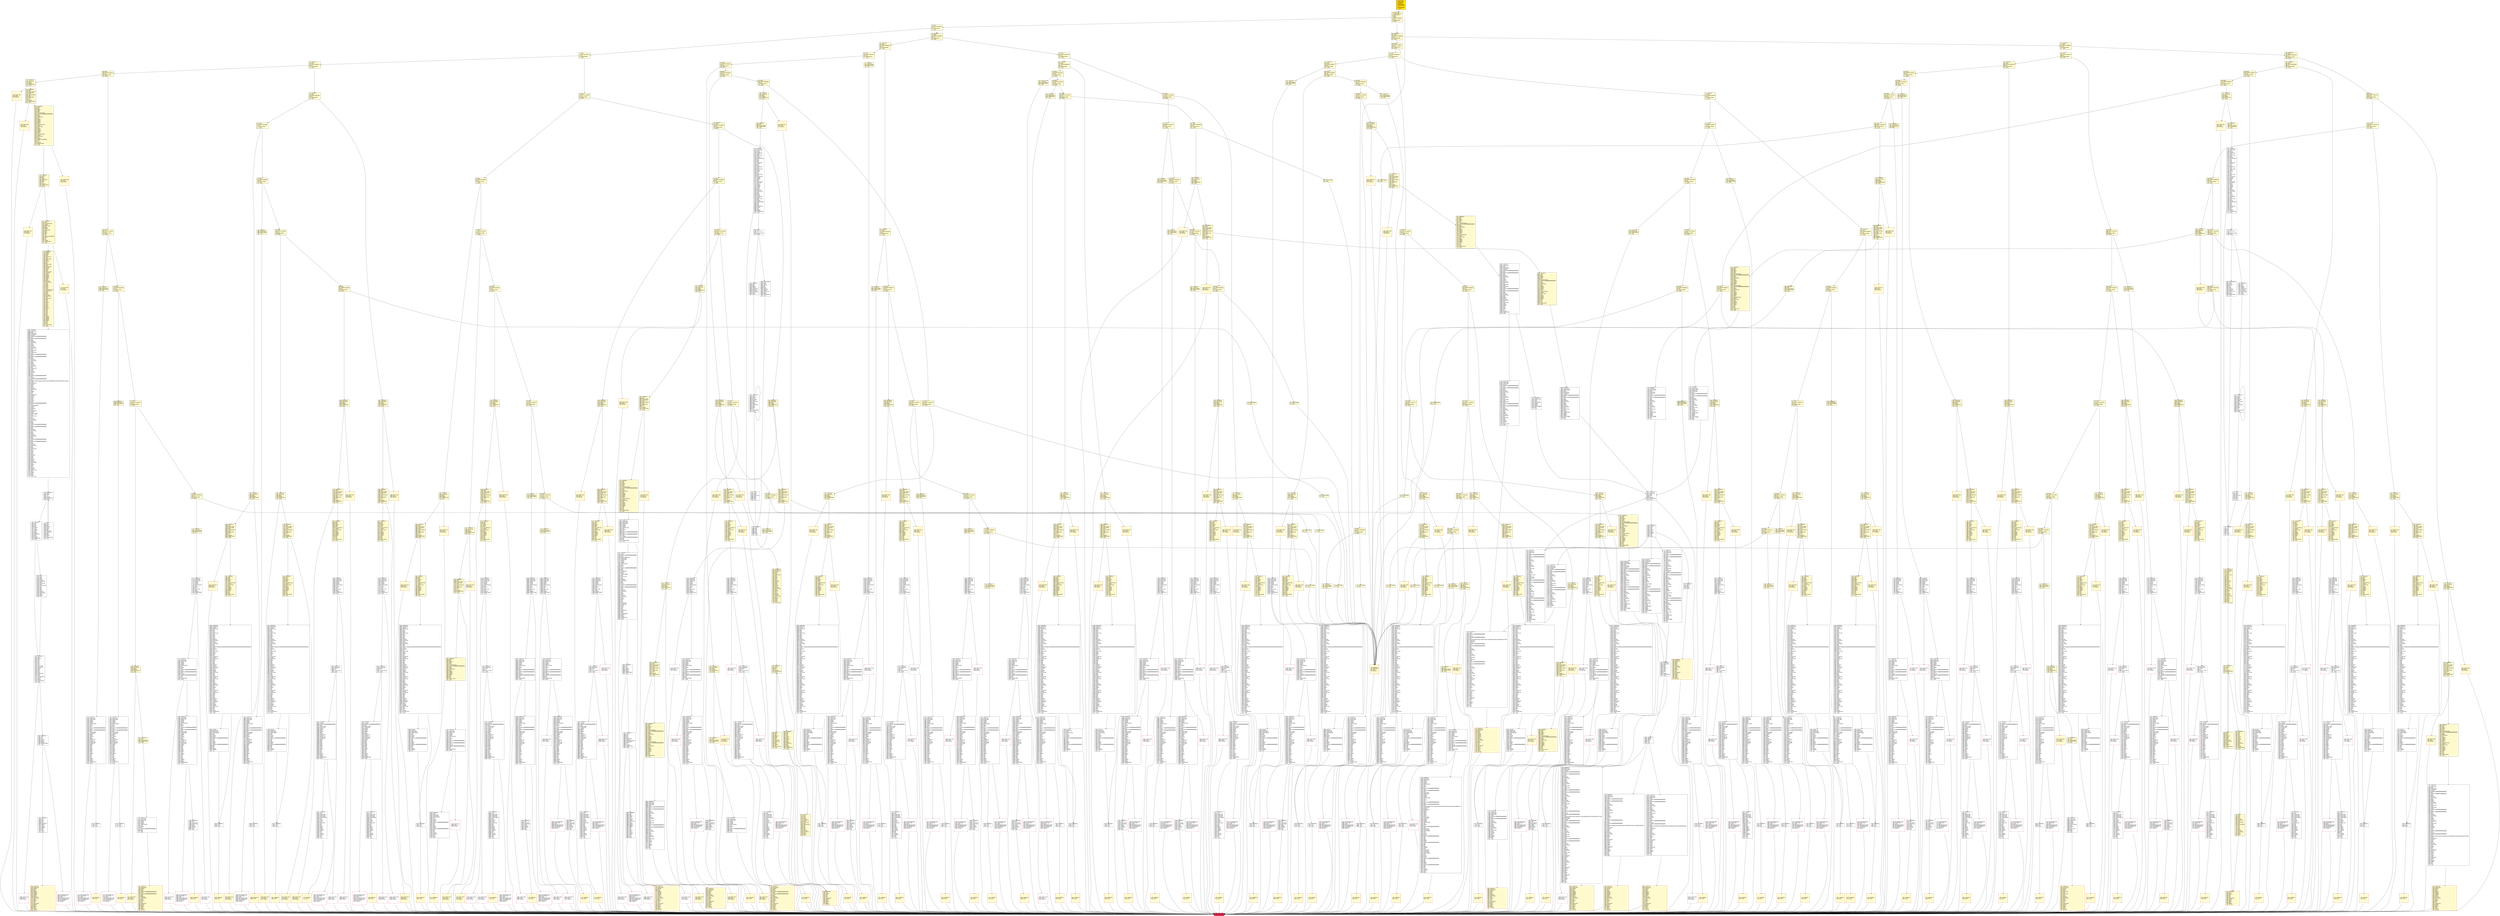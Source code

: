 digraph G {
bgcolor=transparent rankdir=UD;
node [shape=box style=filled color=black fillcolor=white fontname=arial fontcolor=black];
2214 [label="2214: JUMPDEST\l2215: POP\l2216: PUSH2 0x08af\l2219: PUSH2 0x21ea\l2222: JUMP\l" fillcolor=lemonchiffon ];
2933 [label="2933: JUMPDEST\l2934: POP\l2935: PUSH2 0x0ba2\l2938: PUSH1 0x04\l2940: DUP1\l2941: CALLDATASIZE\l2942: SUB\l2943: PUSH1 0x20\l2945: DUP2\l2946: LT\l2947: ISZERO\l2948: PUSH2 0x0b8c\l2951: JUMPI\l" fillcolor=lemonchiffon ];
1958 [label="1958: PUSH1 0x00\l1960: DUP1\l1961: REVERT\l" fillcolor=lemonchiffon shape=Msquare color=crimson ];
4008 [label="4008: PUSH1 0x00\l4010: DUP1\l4011: REVERT\l" fillcolor=lemonchiffon shape=Msquare color=crimson ];
2855 [label="2855: JUMPDEST\l2856: DUP2\l2857: ADD\l2858: SWAP1\l2859: DUP1\l2860: DUP1\l2861: CALLDATALOAD\l2862: PUSH20 0xffffffffffffffffffffffffffffffffffffffff\l2883: AND\l2884: SWAP1\l2885: PUSH1 0x20\l2887: ADD\l2888: SWAP1\l2889: SWAP3\l2890: SWAP2\l2891: SWAP1\l2892: POP\l2893: POP\l2894: POP\l2895: PUSH2 0x2e36\l2898: JUMP\l" fillcolor=lemonchiffon ];
13703 [label="13703: JUMPDEST\l13704: POP\l13705: PUSH1 0x01\l13707: PUSH1 0x0d\l13709: PUSH1 0x14\l13711: PUSH2 0x0100\l13714: EXP\l13715: DUP2\l13716: SLOAD\l13717: DUP2\l13718: PUSH1 0xff\l13720: MUL\l13721: NOT\l13722: AND\l13723: SWAP1\l13724: DUP4\l13725: ISZERO\l13726: ISZERO\l13727: MUL\l13728: OR\l13729: SWAP1\l13730: SSTORE\l13731: POP\l13732: POP\l13733: JUMP\l" ];
13875 [label="13875: DUP3\l13876: SWAP1\l13877: SUB\l13878: PUSH1 0x1f\l13880: AND\l13881: DUP3\l13882: ADD\l13883: SWAP2\l" ];
16916 [label="16916: RETURNDATASIZE\l16917: PUSH1 0x00\l16919: DUP1\l16920: RETURNDATACOPY\l16921: RETURNDATASIZE\l16922: PUSH1 0x00\l16924: REVERT\l" shape=Msquare color=crimson ];
3621 [label="3621: JUMPDEST\l3622: POP\l3623: PUSH2 0x0e72\l3626: PUSH1 0x04\l3628: DUP1\l3629: CALLDATASIZE\l3630: SUB\l3631: PUSH1 0x40\l3633: DUP2\l3634: LT\l3635: ISZERO\l3636: PUSH2 0x0e3c\l3639: JUMPI\l" fillcolor=lemonchiffon ];
3803 [label="3803: JUMPDEST\l3804: PUSH2 0x0ee3\l3807: PUSH2 0x3dab\l3810: JUMP\l" fillcolor=lemonchiffon ];
3469 [label="3469: JUMPDEST\l3470: STOP\l" fillcolor=lemonchiffon shape=Msquare color=crimson ];
14836 [label="14836: JUMPDEST\l14837: PUSH1 0x00\l14839: PUSH2 0x3a48\l14842: DUP3\l14843: PUSH1 0x1f\l14845: PUSH1 0x00\l14847: CALLER\l14848: PUSH20 0xffffffffffffffffffffffffffffffffffffffff\l14869: AND\l14870: PUSH20 0xffffffffffffffffffffffffffffffffffffffff\l14891: AND\l14892: DUP2\l14893: MSTORE\l14894: PUSH1 0x20\l14896: ADD\l14897: SWAP1\l14898: DUP2\l14899: MSTORE\l14900: PUSH1 0x20\l14902: ADD\l14903: PUSH1 0x00\l14905: SHA3\l14906: SLOAD\l14907: PUSH2 0x4f5a\l14910: SWAP1\l14911: SWAP2\l14912: SWAP1\l14913: PUSH4 0xffffffff\l14918: AND\l14919: JUMP\l" ];
9530 [label="9530: JUMPDEST\l9531: POP\l9532: JUMP\l" ];
1145 [label="1145: JUMPDEST\l1146: POP\l1147: PUSH2 0x04a6\l1150: PUSH1 0x04\l1152: DUP1\l1153: CALLDATASIZE\l1154: SUB\l1155: PUSH1 0x20\l1157: DUP2\l1158: LT\l1159: ISZERO\l1160: PUSH2 0x0490\l1163: JUMPI\l" fillcolor=lemonchiffon ];
4031 [label="4031: PUSH1 0x00\l4033: DUP1\l4034: REVERT\l" fillcolor=lemonchiffon shape=Msquare color=crimson ];
14026 [label="14026: CALLER\l14027: PUSH1 0x26\l14029: PUSH1 0x00\l14031: PUSH2 0x0100\l14034: EXP\l14035: DUP2\l14036: SLOAD\l14037: DUP2\l14038: PUSH20 0xffffffffffffffffffffffffffffffffffffffff\l14059: MUL\l14060: NOT\l14061: AND\l14062: SWAP1\l14063: DUP4\l14064: PUSH20 0xffffffffffffffffffffffffffffffffffffffff\l14085: AND\l14086: MUL\l14087: OR\l14088: SWAP1\l14089: SSTORE\l14090: POP\l" ];
20356 [label="20356: PUSH1 0x00\l20358: DUP1\l20359: REVERT\l" shape=Msquare color=crimson ];
8942 [label="8942: CALLER\l8943: PUSH1 0x30\l8945: PUSH1 0x00\l8947: PUSH2 0x0100\l8950: EXP\l8951: DUP2\l8952: SLOAD\l8953: DUP2\l8954: PUSH20 0xffffffffffffffffffffffffffffffffffffffff\l8975: MUL\l8976: NOT\l8977: AND\l8978: SWAP1\l8979: DUP4\l8980: PUSH20 0xffffffffffffffffffffffffffffffffffffffff\l9001: AND\l9002: MUL\l9003: OR\l9004: SWAP1\l9005: SSTORE\l9006: POP\l" ];
16045 [label="16045: JUMPDEST\l16046: PUSH1 0x0a\l16048: DUP2\l16049: LT\l16050: PUSH2 0x3eba\l16053: JUMPI\l" ];
1083 [label="1083: JUMPDEST\l1084: DUP1\l1085: PUSH4 0x045808e9\l1090: EQ\l1091: PUSH2 0x046d\l1094: JUMPI\l" fillcolor=lemonchiffon ];
19116 [label="19116: JUMPDEST\l19117: PUSH1 0x2d\l19119: PUSH1 0x14\l19121: SWAP1\l19122: SLOAD\l19123: SWAP1\l19124: PUSH2 0x0100\l19127: EXP\l19128: SWAP1\l19129: DIV\l19130: PUSH1 0xff\l19132: AND\l19133: ISZERO\l19134: PUSH2 0x4ac6\l19137: JUMPI\l" ];
713 [label="713: DUP1\l714: PUSH4 0x66188463\l719: EQ\l720: PUSH2 0x0a4c\l723: JUMPI\l" fillcolor=lemonchiffon ];
1935 [label="1935: PUSH1 0x00\l1937: DUP1\l1938: REVERT\l" fillcolor=lemonchiffon shape=Msquare color=crimson ];
3506 [label="3506: JUMPDEST\l3507: DUP2\l3508: ADD\l3509: SWAP1\l3510: DUP1\l3511: DUP1\l3512: CALLDATALOAD\l3513: SWAP1\l3514: PUSH1 0x20\l3516: ADD\l3517: SWAP1\l3518: SWAP3\l3519: SWAP2\l3520: SWAP1\l3521: POP\l3522: POP\l3523: POP\l3524: PUSH2 0x370e\l3527: JUMP\l" fillcolor=lemonchiffon ];
6572 [label="6572: JUMPDEST\l6573: CALLER\l6574: PUSH20 0xffffffffffffffffffffffffffffffffffffffff\l6595: AND\l6596: PUSH2 0x08fc\l6599: PUSH1 0x21\l6601: SLOAD\l6602: SWAP1\l6603: DUP2\l6604: ISZERO\l6605: MUL\l6606: SWAP1\l6607: PUSH1 0x40\l6609: MLOAD\l6610: PUSH1 0x00\l6612: PUSH1 0x40\l6614: MLOAD\l6615: DUP1\l6616: DUP4\l6617: SUB\l6618: DUP2\l6619: DUP6\l6620: DUP9\l6621: DUP9\l6622: CALL\l6623: SWAP4\l6624: POP\l6625: POP\l6626: POP\l6627: POP\l6628: ISZERO\l6629: DUP1\l6630: ISZERO\l6631: PUSH2 0x19f4\l6634: JUMPI\l" ];
309 [label="309: PUSH2 0x0468\l312: JUMP\l" fillcolor=lemonchiffon ];
1452 [label="1452: JUMPDEST\l1453: STOP\l" fillcolor=lemonchiffon shape=Msquare color=crimson ];
5073 [label="5073: JUMPDEST\l5074: CALLVALUE\l5075: DUP1\l5076: ISZERO\l5077: PUSH2 0x13dd\l5080: JUMPI\l" fillcolor=lemonchiffon ];
145 [label="145: DUP1\l146: PUSH4 0xdc39d06d\l151: EQ\l152: PUSH2 0x1243\l155: JUMPI\l" fillcolor=lemonchiffon ];
5637 [label="5637: DUP3\l5638: SWAP1\l5639: SUB\l5640: PUSH1 0x1f\l5642: AND\l5643: DUP3\l5644: ADD\l5645: SWAP2\l" ];
12191 [label="12191: PUSH1 0x00\l12193: DUP1\l12194: REVERT\l" shape=Msquare color=crimson ];
12836 [label="12836: RETURNDATASIZE\l12837: PUSH1 0x00\l12839: DUP1\l12840: RETURNDATACOPY\l12841: RETURNDATASIZE\l12842: PUSH1 0x00\l12844: REVERT\l" shape=Msquare color=crimson ];
642 [label="642: DUP1\l643: PUSH4 0x70b89323\l648: EQ\l649: PUSH2 0x0b69\l652: JUMPI\l" fillcolor=lemonchiffon ];
4710 [label="4710: JUMPDEST\l4711: DUP2\l4712: ADD\l4713: SWAP1\l4714: DUP1\l4715: DUP1\l4716: CALLDATALOAD\l4717: PUSH20 0xffffffffffffffffffffffffffffffffffffffff\l4738: AND\l4739: SWAP1\l4740: PUSH1 0x20\l4742: ADD\l4743: SWAP1\l4744: SWAP3\l4745: SWAP2\l4746: SWAP1\l4747: DUP1\l4748: CALLDATALOAD\l4749: SWAP1\l4750: PUSH1 0x20\l4752: ADD\l4753: SWAP1\l4754: SWAP3\l4755: SWAP2\l4756: SWAP1\l4757: POP\l4758: POP\l4759: POP\l4760: PUSH2 0x48dd\l4763: JUMP\l" fillcolor=lemonchiffon ];
4067 [label="4067: PUSH1 0x00\l4069: DUP1\l4070: REVERT\l" fillcolor=lemonchiffon shape=Msquare color=crimson ];
3538 [label="3538: JUMPDEST\l3539: STOP\l" fillcolor=lemonchiffon shape=Msquare color=crimson ];
8796 [label="8796: RETURNDATASIZE\l8797: PUSH1 0x00\l8799: DUP1\l8800: RETURNDATACOPY\l8801: RETURNDATASIZE\l8802: PUSH1 0x00\l8804: REVERT\l" shape=Msquare color=crimson ];
3548 [label="3548: JUMPDEST\l3549: STOP\l" fillcolor=lemonchiffon shape=Msquare color=crimson ];
5765 [label="5765: JUMPDEST\l5766: POP\l5767: PUSH1 0x01\l5769: PUSH1 0x14\l5771: PUSH1 0x00\l5773: PUSH2 0x0100\l5776: EXP\l5777: DUP2\l5778: SLOAD\l5779: DUP2\l5780: PUSH1 0xff\l5782: MUL\l5783: NOT\l5784: AND\l5785: SWAP1\l5786: DUP4\l5787: ISZERO\l5788: ISZERO\l5789: MUL\l5790: OR\l5791: SWAP1\l5792: SSTORE\l5793: POP\l5794: POP\l5795: JUMP\l" ];
7075 [label="7075: JUMPDEST\l7076: PUSH1 0x12\l7078: PUSH1 0x01\l7080: SWAP1\l7081: SLOAD\l7082: SWAP1\l7083: PUSH2 0x0100\l7086: EXP\l7087: SWAP1\l7088: DIV\l7089: PUSH20 0xffffffffffffffffffffffffffffffffffffffff\l7110: AND\l7111: PUSH20 0xffffffffffffffffffffffffffffffffffffffff\l7132: AND\l7133: PUSH2 0x08fc\l7136: PUSH1 0x13\l7138: SLOAD\l7139: SWAP1\l7140: DUP2\l7141: ISZERO\l7142: MUL\l7143: SWAP1\l7144: PUSH1 0x40\l7146: MLOAD\l7147: PUSH1 0x00\l7149: PUSH1 0x40\l7151: MLOAD\l7152: DUP1\l7153: DUP4\l7154: SUB\l7155: DUP2\l7156: DUP6\l7157: DUP9\l7158: DUP9\l7159: CALL\l7160: SWAP4\l7161: POP\l7162: POP\l7163: POP\l7164: POP\l7165: ISZERO\l7166: DUP1\l7167: ISZERO\l7168: PUSH2 0x1c0d\l7171: JUMPI\l" ];
11625 [label="11625: JUMPDEST\l11626: POP\l11627: JUMP\l" ];
14318 [label="14318: PUSH1 0x00\l14320: DUP1\l14321: REVERT\l" shape=Msquare color=crimson ];
5493 [label="5493: JUMPDEST\l5494: POP\l5495: JUMP\l" ];
4090 [label="4090: PUSH1 0x00\l4092: DUP1\l4093: REVERT\l" fillcolor=lemonchiffon shape=Msquare color=crimson ];
3528 [label="3528: JUMPDEST\l3529: STOP\l" fillcolor=lemonchiffon shape=Msquare color=crimson ];
8128 [label="8128: PUSH1 0x00\l8130: DUP1\l8131: REVERT\l" shape=Msquare color=crimson ];
6777 [label="6777: RETURNDATASIZE\l6778: PUSH1 0x00\l6780: DUP1\l6781: RETURNDATACOPY\l6782: RETURNDATASIZE\l6783: PUSH1 0x00\l6785: REVERT\l" shape=Msquare color=crimson ];
882 [label="882: DUP1\l883: PUSH4 0x2601a9ef\l888: GT\l889: PUSH2 0x03b8\l892: JUMPI\l" fillcolor=lemonchiffon ];
17730 [label="17730: JUMPDEST\l17731: POP\l17732: JUMP\l" ];
8614 [label="8614: CALLER\l8615: PUSH1 0x05\l8617: PUSH1 0x00\l8619: PUSH2 0x0100\l8622: EXP\l8623: DUP2\l8624: SLOAD\l8625: DUP2\l8626: PUSH20 0xffffffffffffffffffffffffffffffffffffffff\l8647: MUL\l8648: NOT\l8649: AND\l8650: SWAP1\l8651: DUP4\l8652: PUSH20 0xffffffffffffffffffffffffffffffffffffffff\l8673: AND\l8674: MUL\l8675: OR\l8676: SWAP1\l8677: SSTORE\l8678: POP\l" ];
14296 [label="14296: JUMPDEST\l14297: PUSH1 0x14\l14299: PUSH1 0x00\l14301: SWAP1\l14302: SLOAD\l14303: SWAP1\l14304: PUSH2 0x0100\l14307: EXP\l14308: SWAP1\l14309: DIV\l14310: PUSH1 0xff\l14312: AND\l14313: ISZERO\l14314: PUSH2 0x37f2\l14317: JUMPI\l" ];
52 [label="52: DUP1\l53: PUSH4 0xea03094d\l58: GT\l59: PUSH2 0x007a\l62: JUMPI\l" fillcolor=lemonchiffon ];
1430 [label="1430: JUMPDEST\l1431: DUP2\l1432: ADD\l1433: SWAP1\l1434: DUP1\l1435: DUP1\l1436: CALLDATALOAD\l1437: SWAP1\l1438: PUSH1 0x20\l1440: ADD\l1441: SWAP1\l1442: SWAP3\l1443: SWAP2\l1444: SWAP1\l1445: POP\l1446: POP\l1447: POP\l1448: PUSH2 0x1616\l1451: JUMP\l" fillcolor=lemonchiffon ];
440 [label="440: DUP1\l441: PUSH4 0xa9059cbb\l446: EQ\l447: PUSH2 0x0e19\l450: JUMPI\l" fillcolor=lemonchiffon ];
7191 [label="7191: JUMPDEST\l7192: PUSH1 0x26\l7194: PUSH1 0x14\l7196: SWAP1\l7197: SLOAD\l7198: SWAP1\l7199: PUSH2 0x0100\l7202: EXP\l7203: SWAP1\l7204: DIV\l7205: PUSH1 0xff\l7207: AND\l7208: ISZERO\l7209: PUSH2 0x1c31\l7212: JUMPI\l" ];
10555 [label="10555: JUMPDEST\l10556: PUSH1 0x40\l10558: MLOAD\l10559: PUSH1 0x20\l10561: ADD\l10562: DUP1\l10563: DUP1\l10564: PUSH1 0x20\l10566: ADD\l10567: DUP3\l10568: DUP2\l10569: SUB\l10570: DUP3\l10571: MSTORE\l10572: PUSH1 0x05\l10574: DUP2\l10575: MSTORE\l10576: PUSH1 0x20\l10578: ADD\l10579: DUP1\l10580: PUSH32 0x68656c6c6f000000000000000000000000000000000000000000000000000000\l10613: DUP2\l10614: MSTORE\l10615: POP\l10616: PUSH1 0x20\l10618: ADD\l10619: SWAP2\l10620: POP\l10621: POP\l10622: PUSH1 0x40\l10624: MLOAD\l10625: PUSH1 0x20\l10627: DUP2\l10628: DUP4\l10629: SUB\l10630: SUB\l10631: DUP2\l10632: MSTORE\l10633: SWAP1\l10634: PUSH1 0x40\l10636: MSTORE\l10637: DUP1\l10638: MLOAD\l10639: SWAP1\l10640: PUSH1 0x20\l10642: ADD\l10643: SHA3\l10644: DUP2\l10645: PUSH1 0x40\l10647: MLOAD\l10648: PUSH1 0x20\l10650: ADD\l10651: DUP1\l10652: DUP3\l10653: DUP2\l10654: MSTORE\l10655: PUSH1 0x20\l10657: ADD\l10658: SWAP2\l10659: POP\l10660: POP\l10661: PUSH1 0x40\l10663: MLOAD\l10664: PUSH1 0x20\l10666: DUP2\l10667: DUP4\l10668: SUB\l10669: SUB\l10670: DUP2\l10671: MSTORE\l10672: SWAP1\l10673: PUSH1 0x40\l10675: MSTORE\l10676: DUP1\l10677: MLOAD\l10678: SWAP1\l10679: PUSH1 0x20\l10681: ADD\l10682: SHA3\l10683: EQ\l10684: ISZERO\l10685: PUSH2 0x2a02\l10688: JUMPI\l" ];
997 [label="997: DUP1\l998: PUSH4 0x23b872dd\l1003: EQ\l1004: PUSH2 0x0787\l1007: JUMPI\l" fillcolor=lemonchiffon ];
10852 [label="10852: RETURNDATASIZE\l10853: PUSH1 0x00\l10855: DUP1\l10856: RETURNDATACOPY\l10857: RETURNDATASIZE\l10858: PUSH1 0x00\l10860: REVERT\l" shape=Msquare color=crimson ];
9637 [label="9637: JUMPDEST\l9638: POP\l9639: JUMP\l" ];
3209 [label="3209: JUMPDEST\l3210: CALLVALUE\l3211: DUP1\l3212: ISZERO\l3213: PUSH2 0x0c95\l3216: JUMPI\l" fillcolor=lemonchiffon ];
1133 [label="1133: JUMPDEST\l1134: CALLVALUE\l1135: DUP1\l1136: ISZERO\l1137: PUSH2 0x0479\l1140: JUMPI\l" fillcolor=lemonchiffon ];
6240 [label="6240: JUMPDEST\l6241: PUSH1 0x00\l6243: PUSH2 0x18b6\l6246: PUSH1 0x1f\l6248: PUSH1 0x00\l6250: DUP1\l6251: PUSH20 0xffffffffffffffffffffffffffffffffffffffff\l6272: AND\l6273: PUSH20 0xffffffffffffffffffffffffffffffffffffffff\l6294: AND\l6295: DUP2\l6296: MSTORE\l6297: PUSH1 0x20\l6299: ADD\l6300: SWAP1\l6301: DUP2\l6302: MSTORE\l6303: PUSH1 0x20\l6305: ADD\l6306: PUSH1 0x00\l6308: SHA3\l6309: SLOAD\l6310: PUSH1 0x1d\l6312: SLOAD\l6313: PUSH2 0x4f5a\l6316: SWAP1\l6317: SWAP2\l6318: SWAP1\l6319: PUSH4 0xffffffff\l6324: AND\l6325: JUMP\l" ];
3880 [label="3880: PUSH1 0x00\l3882: DUP1\l3883: REVERT\l" fillcolor=lemonchiffon shape=Msquare color=crimson ];
391 [label="391: PUSH2 0x0468\l394: JUMP\l" fillcolor=lemonchiffon ];
15784 [label="15784: JUMPDEST\l15785: POP\l15786: JUMP\l" ];
2498 [label="2498: JUMPDEST\l2499: CALLVALUE\l2500: DUP1\l2501: ISZERO\l2502: PUSH2 0x09ce\l2505: JUMPI\l" fillcolor=lemonchiffon ];
19819 [label="19819: JUMPDEST\l19820: POP\l19821: PUSH1 0x01\l19823: PUSH1 0x2d\l19825: PUSH1 0x14\l19827: PUSH2 0x0100\l19830: EXP\l19831: DUP2\l19832: SLOAD\l19833: DUP2\l19834: PUSH1 0xff\l19836: MUL\l19837: NOT\l19838: AND\l19839: SWAP1\l19840: DUP4\l19841: ISZERO\l19842: ISZERO\l19843: MUL\l19844: OR\l19845: SWAP1\l19846: SSTORE\l19847: POP\l19848: POP\l19849: JUMP\l" ];
4790 [label="4790: JUMPDEST\l4791: CALLVALUE\l4792: DUP1\l4793: ISZERO\l4794: PUSH2 0x12c2\l4797: JUMPI\l" fillcolor=lemonchiffon ];
16183 [label="16183: PUSH1 0x00\l16185: DUP1\l16186: REVERT\l" shape=Msquare color=crimson ];
3903 [label="3903: PUSH1 0x00\l3905: DUP1\l3906: REVERT\l" fillcolor=lemonchiffon shape=Msquare color=crimson ];
16058 [label="16058: JUMPDEST\l16059: CALLER\l16060: PUSH20 0xffffffffffffffffffffffffffffffffffffffff\l16081: AND\l16082: PUSH2 0x08fc\l16085: PUSH1 0x32\l16087: SLOAD\l16088: SWAP1\l16089: DUP2\l16090: ISZERO\l16091: MUL\l16092: SWAP1\l16093: PUSH1 0x40\l16095: MLOAD\l16096: PUSH1 0x00\l16098: PUSH1 0x40\l16100: MLOAD\l16101: DUP1\l16102: DUP4\l16103: SUB\l16104: DUP2\l16105: DUP6\l16106: DUP9\l16107: DUP9\l16108: CALL\l16109: SWAP4\l16110: POP\l16111: POP\l16112: POP\l16113: POP\l16114: ISZERO\l16115: DUP1\l16116: ISZERO\l16117: PUSH2 0x3f02\l16120: JUMPI\l" ];
1797 [label="1797: PUSH1 0x00\l1799: DUP1\l1800: REVERT\l" fillcolor=lemonchiffon shape=Msquare color=crimson ];
3844 [label="3844: PUSH1 0x00\l3846: DUP1\l3847: REVERT\l" fillcolor=lemonchiffon shape=Msquare color=crimson ];
1907 [label="1907: JUMPDEST\l1908: PUSH2 0x077b\l1911: PUSH2 0x1b2f\l1914: JUMP\l" fillcolor=lemonchiffon ];
6817 [label="6817: JUMPDEST\l6818: PUSH1 0x26\l6820: PUSH1 0x14\l6822: SWAP1\l6823: SLOAD\l6824: SWAP1\l6825: PUSH2 0x0100\l6828: EXP\l6829: SWAP1\l6830: DIV\l6831: PUSH1 0xff\l6833: AND\l6834: ISZERO\l6835: PUSH2 0x1abb\l6838: JUMPI\l" ];
134 [label="134: DUP1\l135: PUSH4 0xda3d4ae6\l140: EQ\l141: PUSH2 0x1208\l144: JUMPI\l" fillcolor=lemonchiffon ];
12971 [label="12971: RETURNDATASIZE\l12972: PUSH1 0x00\l12974: DUP1\l12975: RETURNDATACOPY\l12976: RETURNDATASIZE\l12977: PUSH1 0x00\l12979: REVERT\l" shape=Msquare color=crimson ];
13734 [label="13734: JUMPDEST\l13735: PUSH1 0x16\l13737: DUP1\l13738: SLOAD\l13739: PUSH1 0x01\l13741: DUP2\l13742: PUSH1 0x01\l13744: AND\l13745: ISZERO\l13746: PUSH2 0x0100\l13749: MUL\l13750: SUB\l13751: AND\l13752: PUSH1 0x02\l13754: SWAP1\l13755: DIV\l13756: DUP1\l13757: PUSH1 0x1f\l13759: ADD\l13760: PUSH1 0x20\l13762: DUP1\l13763: SWAP2\l13764: DIV\l13765: MUL\l13766: PUSH1 0x20\l13768: ADD\l13769: PUSH1 0x40\l13771: MLOAD\l13772: SWAP1\l13773: DUP2\l13774: ADD\l13775: PUSH1 0x40\l13777: MSTORE\l13778: DUP1\l13779: SWAP3\l13780: SWAP2\l13781: SWAP1\l13782: DUP2\l13783: DUP2\l13784: MSTORE\l13785: PUSH1 0x20\l13787: ADD\l13788: DUP3\l13789: DUP1\l13790: SLOAD\l13791: PUSH1 0x01\l13793: DUP2\l13794: PUSH1 0x01\l13796: AND\l13797: ISZERO\l13798: PUSH2 0x0100\l13801: MUL\l13802: SUB\l13803: AND\l13804: PUSH1 0x02\l13806: SWAP1\l13807: DIV\l13808: DUP1\l13809: ISZERO\l13810: PUSH2 0x363c\l13813: JUMPI\l" ];
19232 [label="19232: JUMPDEST\l19233: PUSH1 0x2e\l19235: PUSH1 0x00\l19237: SWAP1\l19238: SLOAD\l19239: SWAP1\l19240: PUSH2 0x0100\l19243: EXP\l19244: SWAP1\l19245: DIV\l19246: PUSH20 0xffffffffffffffffffffffffffffffffffffffff\l19267: AND\l19268: PUSH20 0xffffffffffffffffffffffffffffffffffffffff\l19289: AND\l19290: PUSH2 0x08fc\l19293: PUSH1 0x2f\l19295: SLOAD\l19296: SWAP1\l19297: DUP2\l19298: ISZERO\l19299: MUL\l19300: SWAP1\l19301: PUSH1 0x40\l19303: MLOAD\l19304: PUSH1 0x00\l19306: PUSH1 0x40\l19308: MLOAD\l19309: DUP1\l19310: DUP4\l19311: SUB\l19312: DUP2\l19313: DUP6\l19314: DUP9\l19315: DUP9\l19316: CALL\l19317: SWAP4\l19318: POP\l19319: POP\l19320: POP\l19321: POP\l19322: ISZERO\l19323: DUP1\l19324: ISZERO\l19325: PUSH2 0x4b8a\l19328: JUMPI\l" ];
18622 [label="18622: JUMPDEST\l18623: POP\l18624: PUSH1 0x01\l18626: PUSH1 0x07\l18628: PUSH1 0x14\l18630: PUSH2 0x0100\l18633: EXP\l18634: DUP2\l18635: SLOAD\l18636: DUP2\l18637: PUSH1 0xff\l18639: MUL\l18640: NOT\l18641: AND\l18642: SWAP1\l18643: DUP4\l18644: ISZERO\l18645: ISZERO\l18646: MUL\l18647: OR\l18648: SWAP1\l18649: SSTORE\l18650: POP\l18651: POP\l18652: JUMP\l" ];
9911 [label="9911: JUMPDEST\l9912: CALLER\l9913: PUSH20 0xffffffffffffffffffffffffffffffffffffffff\l9934: AND\l9935: PUSH2 0x08fc\l9938: PUSH1 0x1b\l9940: SLOAD\l9941: SWAP1\l9942: DUP2\l9943: ISZERO\l9944: MUL\l9945: SWAP1\l9946: PUSH1 0x40\l9948: MLOAD\l9949: PUSH1 0x00\l9951: PUSH1 0x40\l9953: MLOAD\l9954: DUP1\l9955: DUP4\l9956: SUB\l9957: DUP2\l9958: DUP6\l9959: DUP9\l9960: DUP9\l9961: CALL\l9962: SWAP4\l9963: POP\l9964: POP\l9965: POP\l9966: POP\l9967: ISZERO\l9968: DUP1\l9969: ISZERO\l9970: PUSH2 0x26ff\l9973: JUMPI\l" ];
1820 [label="1820: PUSH1 0x00\l1822: DUP1\l1823: REVERT\l" fillcolor=lemonchiffon shape=Msquare color=crimson ];
3939 [label="3939: PUSH1 0x00\l3941: DUP1\l3942: REVERT\l" fillcolor=lemonchiffon shape=Msquare color=crimson ];
20325 [label="20325: PUSH1 0x00\l20327: DUP1\l20328: REVERT\l" shape=Msquare color=crimson ];
451 [label="451: PUSH2 0x0468\l454: JUMP\l" fillcolor=lemonchiffon ];
2143 [label="2143: JUMPDEST\l2144: CALLVALUE\l2145: DUP1\l2146: ISZERO\l2147: PUSH2 0x086b\l2150: JUMPI\l" fillcolor=lemonchiffon ];
549 [label="549: DUP1\l550: PUSH4 0x81883e24\l555: EQ\l556: PUSH2 0x0c0a\l559: JUMPI\l" fillcolor=lemonchiffon ];
3962 [label="3962: PUSH1 0x00\l3964: DUP1\l3965: REVERT\l" fillcolor=lemonchiffon shape=Msquare color=crimson ];
1856 [label="1856: PUSH1 0x00\l1858: DUP1\l1859: REVERT\l" fillcolor=lemonchiffon shape=Msquare color=crimson ];
16196 [label="16196: PUSH1 0x00\l16198: DUP1\l16199: REVERT\l" shape=Msquare color=crimson ];
3585 [label="3585: JUMPDEST\l3586: DUP2\l3587: ADD\l3588: SWAP1\l3589: DUP1\l3590: DUP1\l3591: CALLDATALOAD\l3592: SWAP1\l3593: PUSH1 0x20\l3595: ADD\l3596: SWAP1\l3597: SWAP3\l3598: SWAP2\l3599: SWAP1\l3600: POP\l3601: POP\l3602: POP\l3603: PUSH2 0x392b\l3606: JUMP\l" fillcolor=lemonchiffon ];
1581 [label="1581: JUMPDEST\l1582: POP\l1583: PUSH2 0x065a\l1586: PUSH1 0x04\l1588: DUP1\l1589: CALLDATASIZE\l1590: SUB\l1591: PUSH1 0x20\l1593: DUP2\l1594: LT\l1595: ISZERO\l1596: PUSH2 0x0644\l1599: JUMPI\l" fillcolor=lemonchiffon ];
3966 [label="3966: JUMPDEST\l3967: DUP2\l3968: ADD\l3969: SWAP1\l3970: DUP1\l3971: DUP1\l3972: CALLDATALOAD\l3973: SWAP1\l3974: PUSH1 0x20\l3976: ADD\l3977: SWAP1\l3978: SWAP3\l3979: SWAP2\l3980: SWAP1\l3981: POP\l3982: POP\l3983: POP\l3984: PUSH2 0x3faf\l3987: JUMP\l" fillcolor=lemonchiffon ];
16853 [label="16853: JUMPDEST\l16854: CALLER\l16855: PUSH20 0xffffffffffffffffffffffffffffffffffffffff\l16876: AND\l16877: PUSH2 0x08fc\l16880: PUSH1 0x2c\l16882: SLOAD\l16883: SWAP1\l16884: DUP2\l16885: ISZERO\l16886: MUL\l16887: SWAP1\l16888: PUSH1 0x40\l16890: MLOAD\l16891: PUSH1 0x00\l16893: PUSH1 0x40\l16895: MLOAD\l16896: DUP1\l16897: DUP4\l16898: SUB\l16899: DUP2\l16900: DUP6\l16901: DUP9\l16902: DUP9\l16903: CALL\l16904: SWAP4\l16905: POP\l16906: POP\l16907: POP\l16908: POP\l16909: ISZERO\l16910: DUP1\l16911: ISZERO\l16912: PUSH2 0x421d\l16915: JUMPI\l" ];
5132 [label="5132: JUMPDEST\l5133: PUSH2 0x1414\l5136: PUSH2 0x4d8a\l5139: JUMP\l" fillcolor=lemonchiffon ];
369 [label="369: DUP1\l370: PUSH4 0xb5dfadc1\l375: EQ\l376: PUSH2 0x0edb\l379: JUMPI\l" fillcolor=lemonchiffon ];
1879 [label="1879: PUSH1 0x00\l1881: DUP1\l1882: REVERT\l" fillcolor=lemonchiffon shape=Msquare color=crimson ];
12760 [label="12760: JUMPDEST\l12761: PUSH1 0x0a\l12763: DUP2\l12764: LT\l12765: PUSH2 0x31e5\l12768: JUMPI\l" ];
122 [label="122: JUMPDEST\l123: DUP1\l124: PUSH4 0xd73dd623\l129: EQ\l130: PUSH2 0x1195\l133: JUMPI\l" fillcolor=lemonchiffon ];
13215 [label="13215: JUMPDEST\l13216: PUSH1 0x1c\l13218: PUSH1 0x01\l13220: SWAP1\l13221: SLOAD\l13222: SWAP1\l13223: PUSH2 0x0100\l13226: EXP\l13227: SWAP1\l13228: DIV\l13229: PUSH20 0xffffffffffffffffffffffffffffffffffffffff\l13250: AND\l13251: PUSH20 0xffffffffffffffffffffffffffffffffffffffff\l13272: AND\l13273: PUSH2 0x08fc\l13276: CALLVALUE\l13277: SWAP1\l13278: DUP2\l13279: ISZERO\l13280: MUL\l13281: SWAP1\l13282: PUSH1 0x40\l13284: MLOAD\l13285: PUSH1 0x00\l13287: PUSH1 0x40\l13289: MLOAD\l13290: DUP1\l13291: DUP4\l13292: SUB\l13293: DUP2\l13294: DUP6\l13295: DUP9\l13296: DUP9\l13297: CALL\l13298: SWAP4\l13299: POP\l13300: POP\l13301: POP\l13302: POP\l13303: ISZERO\l13304: DUP1\l13305: ISZERO\l13306: PUSH2 0x3407\l13309: JUMPI\l" ];
1702 [label="1702: PUSH1 0x00\l1704: DUP1\l1705: REVERT\l" fillcolor=lemonchiffon shape=Msquare color=crimson ];
9894 [label="9894: PUSH1 0x00\l9896: DUP1\l9897: REVERT\l" shape=Msquare color=crimson ];
16041 [label="16041: PUSH1 0x00\l16043: DUP1\l16044: REVERT\l" shape=Msquare color=crimson ];
3755 [label="3755: PUSH1 0x00\l3757: DUP1\l3758: REVERT\l" fillcolor=lemonchiffon shape=Msquare color=crimson ];
13841 [label="13841: JUMPDEST\l13842: DUP3\l13843: ADD\l13844: SWAP2\l13845: SWAP1\l13846: PUSH1 0x00\l13848: MSTORE\l13849: PUSH1 0x20\l13851: PUSH1 0x00\l13853: SHA3\l13854: SWAP1\l" ];
9907 [label="9907: PUSH1 0x00\l9909: DUP1\l9910: REVERT\l" shape=Msquare color=crimson ];
16054 [label="16054: PUSH1 0x00\l16056: DUP1\l16057: REVERT\l" shape=Msquare color=crimson ];
407 [label="407: DUP1\l408: PUSH4 0xa0e7be01\l413: EQ\l414: PUSH2 0x0dca\l417: JUMPI\l" fillcolor=lemonchiffon ];
6919 [label="6919: RETURNDATASIZE\l6920: PUSH1 0x00\l6922: DUP1\l6923: RETURNDATACOPY\l6924: RETURNDATASIZE\l6925: PUSH1 0x00\l6927: REVERT\l" shape=Msquare color=crimson ];
964 [label="964: DUP1\l965: PUSH4 0x1d70a211\l970: EQ\l971: PUSH2 0x0738\l974: JUMPI\l" fillcolor=lemonchiffon ];
2464 [label="2464: JUMPDEST\l2465: DUP2\l2466: ADD\l2467: SWAP1\l2468: DUP1\l2469: DUP1\l2470: CALLDATALOAD\l2471: SWAP1\l2472: PUSH1 0x20\l2474: ADD\l2475: SWAP1\l2476: SWAP3\l2477: SWAP2\l2478: SWAP1\l2479: POP\l2480: POP\l2481: POP\l2482: PUSH2 0x2690\l2485: JUMP\l" fillcolor=lemonchiffon ];
13319 [label="13319: JUMPDEST\l13320: POP\l13321: JUMP\l" ];
500 [label="500: DUP1\l501: PUSH4 0x95d89b41\l506: EQ\l507: PUSH2 0x0cc4\l510: JUMPI\l" fillcolor=lemonchiffon ];
20104 [label="20104: PUSH1 0x00\l20106: DUP1\l20107: REVERT\l" shape=Msquare color=crimson ];
1801 [label="1801: JUMPDEST\l1802: POP\l1803: PUSH2 0x0736\l1806: PUSH1 0x04\l1808: DUP1\l1809: CALLDATASIZE\l1810: SUB\l1811: PUSH1 0x20\l1813: DUP2\l1814: LT\l1815: ISZERO\l1816: PUSH2 0x0720\l1819: JUMPI\l" fillcolor=lemonchiffon ];
1679 [label="1679: PUSH1 0x00\l1681: DUP1\l1682: REVERT\l" fillcolor=lemonchiffon shape=Msquare color=crimson ];
17887 [label="17887: JUMPDEST\l17888: PUSH1 0x08\l17890: PUSH1 0x00\l17892: SWAP1\l17893: SLOAD\l17894: SWAP1\l17895: PUSH2 0x0100\l17898: EXP\l17899: SWAP1\l17900: DIV\l17901: PUSH20 0xffffffffffffffffffffffffffffffffffffffff\l17922: AND\l17923: PUSH20 0xffffffffffffffffffffffffffffffffffffffff\l17944: AND\l17945: PUSH2 0x08fc\l17948: PUSH1 0x09\l17950: SLOAD\l17951: SWAP1\l17952: DUP2\l17953: ISZERO\l17954: MUL\l17955: SWAP1\l17956: PUSH1 0x40\l17958: MLOAD\l17959: PUSH1 0x00\l17961: PUSH1 0x40\l17963: MLOAD\l17964: DUP1\l17965: DUP4\l17966: SUB\l17967: DUP2\l17968: DUP6\l17969: DUP9\l17970: DUP9\l17971: CALL\l17972: SWAP4\l17973: POP\l17974: POP\l17975: POP\l17976: POP\l17977: ISZERO\l17978: DUP1\l17979: ISZERO\l17980: PUSH2 0x4649\l17983: JUMPI\l" ];
1190 [label="1190: JUMPDEST\l1191: STOP\l" fillcolor=lemonchiffon shape=Msquare color=crimson ];
13009 [label="13009: JUMPDEST\l13010: PUSH1 0x20\l13012: PUSH1 0x01\l13014: SWAP1\l13015: SLOAD\l13016: SWAP1\l13017: PUSH2 0x0100\l13020: EXP\l13021: SWAP1\l13022: DIV\l13023: PUSH20 0xffffffffffffffffffffffffffffffffffffffff\l13044: AND\l13045: PUSH20 0xffffffffffffffffffffffffffffffffffffffff\l13066: AND\l13067: CALLER\l13068: PUSH20 0xffffffffffffffffffffffffffffffffffffffff\l13089: AND\l13090: EQ\l13091: PUSH2 0x332b\l13094: JUMPI\l" ];
16925 [label="16925: JUMPDEST\l16926: POP\l16927: PUSH1 0x01\l16929: PUSH1 0x2b\l16931: PUSH1 0x00\l16933: PUSH2 0x0100\l16936: EXP\l16937: DUP2\l16938: SLOAD\l16939: DUP2\l16940: PUSH1 0xff\l16942: MUL\l16943: NOT\l16944: AND\l16945: SWAP1\l16946: DUP4\l16947: ISZERO\l16948: ISZERO\l16949: MUL\l16950: OR\l16951: SWAP1\l16952: SSTORE\l16953: POP\l16954: POP\l16955: JUMP\l" ];
3732 [label="3732: PUSH1 0x00\l3734: DUP1\l3735: REVERT\l" fillcolor=lemonchiffon shape=Msquare color=crimson ];
1543 [label="1543: JUMPDEST\l1544: PUSH1 0x40\l1546: MLOAD\l1547: DUP1\l1548: DUP3\l1549: ISZERO\l1550: ISZERO\l1551: ISZERO\l1552: ISZERO\l1553: DUP2\l1554: MSTORE\l1555: PUSH1 0x20\l1557: ADD\l1558: SWAP2\l1559: POP\l1560: POP\l1561: PUSH1 0x40\l1563: MLOAD\l1564: DUP1\l1565: SWAP2\l1566: SUB\l1567: SWAP1\l1568: RETURN\l" fillcolor=lemonchiffon shape=Msquare color=crimson ];
1962 [label="1962: JUMPDEST\l1963: DUP2\l1964: ADD\l1965: SWAP1\l1966: DUP1\l1967: DUP1\l1968: CALLDATALOAD\l1969: PUSH20 0xffffffffffffffffffffffffffffffffffffffff\l1990: AND\l1991: SWAP1\l1992: PUSH1 0x20\l1994: ADD\l1995: SWAP1\l1996: SWAP3\l1997: SWAP2\l1998: SWAP1\l1999: DUP1\l2000: CALLDATALOAD\l2001: PUSH20 0xffffffffffffffffffffffffffffffffffffffff\l2022: AND\l2023: SWAP1\l2024: PUSH1 0x20\l2026: ADD\l2027: SWAP1\l2028: SWAP3\l2029: SWAP2\l2030: SWAP1\l2031: DUP1\l2032: CALLDATALOAD\l2033: SWAP1\l2034: PUSH1 0x20\l2036: ADD\l2037: SWAP1\l2038: SWAP3\l2039: SWAP2\l2040: SWAP1\l2041: POP\l2042: POP\l2043: POP\l2044: PUSH2 0x1cff\l2047: JUMP\l" fillcolor=lemonchiffon ];
16130 [label="16130: JUMPDEST\l16131: POP\l16132: PUSH1 0x01\l16134: PUSH1 0x30\l16136: PUSH1 0x14\l16138: PUSH2 0x0100\l16141: EXP\l16142: DUP2\l16143: SLOAD\l16144: DUP2\l16145: PUSH1 0xff\l16147: MUL\l16148: NOT\l16149: AND\l16150: SWAP1\l16151: DUP4\l16152: ISZERO\l16153: ISZERO\l16154: MUL\l16155: OR\l16156: SWAP1\l16157: SSTORE\l16158: POP\l16159: POP\l16160: JUMP\l" ];
1761 [label="1761: PUSH1 0x00\l1763: DUP1\l1764: REVERT\l" fillcolor=lemonchiffon shape=Msquare color=crimson ];
19876 [label="19876: JUMPDEST\l19877: PUSH1 0x29\l19879: PUSH1 0x01\l19881: SWAP1\l19882: SLOAD\l19883: SWAP1\l19884: PUSH2 0x0100\l19887: EXP\l19888: SWAP1\l19889: DIV\l19890: PUSH20 0xffffffffffffffffffffffffffffffffffffffff\l19911: AND\l19912: PUSH20 0xffffffffffffffffffffffffffffffffffffffff\l19933: AND\l19934: CALLER\l19935: PUSH20 0xffffffffffffffffffffffffffffffffffffffff\l19956: AND\l19957: EQ\l19958: PUSH2 0x4dfe\l19961: JUMPI\l" ];
2342 [label="2342: JUMPDEST\l2343: POP\l2344: PUSH2 0x0953\l2347: PUSH1 0x04\l2349: DUP1\l2350: CALLDATASIZE\l2351: SUB\l2352: PUSH1 0x20\l2354: DUP2\l2355: LT\l2356: ISZERO\l2357: PUSH2 0x093d\l2360: JUMPI\l" fillcolor=lemonchiffon ];
11903 [label="11903: JUMPDEST\l11904: PUSH1 0x40\l11906: MLOAD\l11907: PUSH1 0x20\l11909: ADD\l11910: DUP1\l11911: DUP1\l11912: PUSH1 0x20\l11914: ADD\l11915: DUP3\l11916: DUP2\l11917: SUB\l11918: DUP3\l11919: MSTORE\l11920: PUSH1 0x05\l11922: DUP2\l11923: MSTORE\l11924: PUSH1 0x20\l11926: ADD\l11927: DUP1\l11928: PUSH32 0x68656c6c6f000000000000000000000000000000000000000000000000000000\l11961: DUP2\l11962: MSTORE\l11963: POP\l11964: PUSH1 0x20\l11966: ADD\l11967: SWAP2\l11968: POP\l11969: POP\l11970: PUSH1 0x40\l11972: MLOAD\l11973: PUSH1 0x20\l11975: DUP2\l11976: DUP4\l11977: SUB\l11978: SUB\l11979: DUP2\l11980: MSTORE\l11981: SWAP1\l11982: PUSH1 0x40\l11984: MSTORE\l11985: DUP1\l11986: MLOAD\l11987: SWAP1\l11988: PUSH1 0x20\l11990: ADD\l11991: SHA3\l11992: DUP2\l11993: PUSH1 0x40\l11995: MLOAD\l11996: PUSH1 0x20\l11998: ADD\l11999: DUP1\l12000: DUP3\l12001: DUP2\l12002: MSTORE\l12003: PUSH1 0x20\l12005: ADD\l12006: SWAP2\l12007: POP\l12008: POP\l12009: PUSH1 0x40\l12011: MLOAD\l12012: PUSH1 0x20\l12014: DUP2\l12015: DUP4\l12016: SUB\l12017: SUB\l12018: DUP2\l12019: MSTORE\l12020: SWAP1\l12021: PUSH1 0x40\l12023: MSTORE\l12024: DUP1\l12025: MLOAD\l12026: SWAP1\l12027: PUSH1 0x20\l12029: ADD\l12030: SHA3\l12031: EQ\l12032: ISZERO\l12033: PUSH2 0x2f46\l12036: JUMPI\l" ];
9316 [label="9316: JUMPDEST\l9317: POP\l9318: JUMP\l" ];
20194 [label="20194: PUSH1 0x00\l20196: DUP1\l20197: REVERT\l" shape=Msquare color=crimson ];
4071 [label="4071: JUMPDEST\l4072: POP\l4073: PUSH2 0x1014\l4076: PUSH1 0x04\l4078: DUP1\l4079: CALLDATASIZE\l4080: SUB\l4081: PUSH1 0x20\l4083: DUP2\l4084: LT\l4085: ISZERO\l4086: PUSH2 0x0ffe\l4089: JUMPI\l" fillcolor=lemonchiffon ];
2330 [label="2330: JUMPDEST\l2331: CALLVALUE\l2332: DUP1\l2333: ISZERO\l2334: PUSH2 0x0926\l2337: JUMPI\l" fillcolor=lemonchiffon ];
3821 [label="3821: PUSH1 0x00\l3823: DUP1\l3824: REVERT\l" fillcolor=lemonchiffon shape=Msquare color=crimson ];
3698 [label="3698: JUMPDEST\l3699: PUSH1 0x40\l3701: MLOAD\l3702: DUP1\l3703: DUP3\l3704: ISZERO\l3705: ISZERO\l3706: ISZERO\l3707: ISZERO\l3708: DUP2\l3709: MSTORE\l3710: PUSH1 0x20\l3712: ADD\l3713: SWAP2\l3714: POP\l3715: POP\l3716: PUSH1 0x40\l3718: MLOAD\l3719: DUP1\l3720: SWAP2\l3721: SUB\l3722: SWAP1\l3723: RETURN\l" fillcolor=lemonchiffon shape=Msquare color=crimson ];
3266 [label="3266: JUMPDEST\l3267: STOP\l" fillcolor=lemonchiffon shape=Msquare color=crimson ];
167 [label="167: DUP1\l168: PUSH4 0xe6886a58\l173: EQ\l174: PUSH2 0x133b\l177: JUMPI\l" fillcolor=lemonchiffon ];
1730 [label="1730: JUMPDEST\l1731: CALLVALUE\l1732: DUP1\l1733: ISZERO\l1734: PUSH2 0x06ce\l1737: JUMPI\l" fillcolor=lemonchiffon ];
7507 [label="7507: JUMPDEST\l7508: PUSH1 0x1f\l7510: PUSH1 0x00\l7512: DUP7\l7513: PUSH20 0xffffffffffffffffffffffffffffffffffffffff\l7534: AND\l7535: PUSH20 0xffffffffffffffffffffffffffffffffffffffff\l7556: AND\l7557: DUP2\l7558: MSTORE\l7559: PUSH1 0x20\l7561: ADD\l7562: SWAP1\l7563: DUP2\l7564: MSTORE\l7565: PUSH1 0x20\l7567: ADD\l7568: PUSH1 0x00\l7570: SHA3\l7571: DUP2\l7572: SWAP1\l7573: SSTORE\l7574: POP\l7575: PUSH2 0x1e25\l7578: DUP3\l7579: PUSH1 0x22\l7581: PUSH1 0x00\l7583: DUP8\l7584: PUSH20 0xffffffffffffffffffffffffffffffffffffffff\l7605: AND\l7606: PUSH20 0xffffffffffffffffffffffffffffffffffffffff\l7627: AND\l7628: DUP2\l7629: MSTORE\l7630: PUSH1 0x20\l7632: ADD\l7633: SWAP1\l7634: DUP2\l7635: MSTORE\l7636: PUSH1 0x20\l7638: ADD\l7639: PUSH1 0x00\l7641: SHA3\l7642: PUSH1 0x00\l7644: CALLER\l7645: PUSH20 0xffffffffffffffffffffffffffffffffffffffff\l7666: AND\l7667: PUSH20 0xffffffffffffffffffffffffffffffffffffffff\l7688: AND\l7689: DUP2\l7690: MSTORE\l7691: PUSH1 0x20\l7693: ADD\l7694: SWAP1\l7695: DUP2\l7696: MSTORE\l7697: PUSH1 0x20\l7699: ADD\l7700: PUSH1 0x00\l7702: SHA3\l7703: SLOAD\l7704: PUSH2 0x4f5a\l7707: SWAP1\l7708: SWAP2\l7709: SWAP1\l7710: PUSH4 0xffffffff\l7715: AND\l7716: JUMP\l" ];
1738 [label="1738: PUSH1 0x00\l1740: DUP1\l1741: REVERT\l" fillcolor=lemonchiffon shape=Msquare color=crimson ];
287 [label="287: DUP1\l288: PUSH4 0xc268f488\l293: EQ\l294: PUSH2 0x0fa0\l297: JUMPI\l" fillcolor=lemonchiffon ];
15446 [label="15446: JUMPDEST\l15447: POP\l15448: JUMP\l" ];
1249 [label="1249: JUMPDEST\l1250: STOP\l" fillcolor=lemonchiffon shape=Msquare color=crimson ];
8222 [label="8222: JUMPDEST\l8223: PUSH1 0x1a\l8225: PUSH1 0x01\l8227: SWAP1\l8228: SLOAD\l8229: SWAP1\l8230: PUSH2 0x0100\l8233: EXP\l8234: SWAP1\l8235: DIV\l8236: PUSH20 0xffffffffffffffffffffffffffffffffffffffff\l8257: AND\l8258: PUSH20 0xffffffffffffffffffffffffffffffffffffffff\l8279: AND\l8280: PUSH2 0x08fc\l8283: PUSH1 0x1b\l8285: SLOAD\l8286: SWAP1\l8287: DUP2\l8288: ISZERO\l8289: MUL\l8290: SWAP1\l8291: PUSH1 0x40\l8293: MLOAD\l8294: PUSH1 0x00\l8296: PUSH1 0x40\l8298: MLOAD\l8299: DUP1\l8300: DUP4\l8301: SUB\l8302: DUP2\l8303: DUP6\l8304: DUP9\l8305: DUP9\l8306: CALL\l8307: SWAP4\l8308: POP\l8309: POP\l8310: POP\l8311: POP\l8312: ISZERO\l8313: DUP1\l8314: ISZERO\l8315: PUSH2 0x2088\l8318: JUMPI\l" ];
118 [label="118: PUSH2 0x0468\l121: JUMP\l" fillcolor=lemonchiffon ];
19547 [label="19547: JUMPDEST\l19548: POP\l19549: JUMP\l" ];
3617 [label="3617: PUSH1 0x00\l3619: DUP1\l3620: REVERT\l" fillcolor=lemonchiffon shape=Msquare color=crimson ];
5140 [label="5140: JUMPDEST\l5141: STOP\l" fillcolor=lemonchiffon shape=Msquare color=crimson ];
19734 [label="19734: JUMPDEST\l19735: PUSH1 0x0a\l19737: DUP2\l19738: LT\l19739: PUSH2 0x4d23\l19742: JUMPI\l" ];
3090 [label="3090: JUMPDEST\l3091: STOP\l" fillcolor=lemonchiffon shape=Msquare color=crimson ];
20198 [label="20198: JUMPDEST\l20199: PUSH1 0x0e\l20201: PUSH1 0x00\l20203: SWAP1\l20204: SLOAD\l20205: SWAP1\l20206: PUSH2 0x0100\l20209: EXP\l20210: SWAP1\l20211: DIV\l20212: PUSH20 0xffffffffffffffffffffffffffffffffffffffff\l20233: AND\l20234: PUSH20 0xffffffffffffffffffffffffffffffffffffffff\l20255: AND\l20256: PUSH2 0x08fc\l20259: PUSH1 0x0f\l20261: SLOAD\l20262: SWAP1\l20263: DUP2\l20264: ISZERO\l20265: MUL\l20266: SWAP1\l20267: PUSH1 0x40\l20269: MLOAD\l20270: PUSH1 0x00\l20272: PUSH1 0x40\l20274: MLOAD\l20275: DUP1\l20276: DUP4\l20277: SUB\l20278: DUP2\l20279: DUP6\l20280: DUP9\l20281: DUP9\l20282: CALL\l20283: SWAP4\l20284: POP\l20285: POP\l20286: POP\l20287: POP\l20288: ISZERO\l20289: DUP1\l20290: ISZERO\l20291: PUSH2 0x4f50\l20294: JUMPI\l" ];
3540 [label="3540: JUMPDEST\l3541: PUSH2 0x0ddc\l3544: PUSH2 0x38c0\l3547: JUMP\l" fillcolor=lemonchiffon ];
1577 [label="1577: PUSH1 0x00\l1579: DUP1\l1580: REVERT\l" fillcolor=lemonchiffon shape=Msquare color=crimson ];
3100 [label="3100: JUMPDEST\l3101: STOP\l" fillcolor=lemonchiffon shape=Msquare color=crimson ];
5150 [label="5150: JUMPDEST\l5151: STOP\l" fillcolor=lemonchiffon shape=Msquare color=crimson ];
9105 [label="9105: RETURNDATASIZE\l9106: PUSH1 0x00\l9108: DUP1\l9109: RETURNDATACOPY\l9110: RETURNDATASIZE\l9111: PUSH1 0x00\l9113: REVERT\l" shape=Msquare color=crimson ];
4416 [label="4416: JUMPDEST\l4417: POP\l4418: PUSH2 0x1149\l4421: PUSH2 0x4545\l4424: JUMP\l" fillcolor=lemonchiffon ];
6559 [label="6559: JUMPDEST\l6560: PUSH1 0x0a\l6562: DUP2\l6563: LT\l6564: PUSH2 0x19ac\l6567: JUMPI\l" ];
20082 [label="20082: JUMPDEST\l20083: PUSH1 0x0d\l20085: PUSH1 0x14\l20087: SWAP1\l20088: SLOAD\l20089: SWAP1\l20090: PUSH2 0x0100\l20093: EXP\l20094: SWAP1\l20095: DIV\l20096: PUSH1 0xff\l20098: AND\l20099: ISZERO\l20100: PUSH2 0x4e8c\l20103: JUMPI\l" ];
5676 [label="5676: PUSH1 0x00\l5678: DUP1\l5679: REVERT\l" shape=Msquare color=crimson ];
10439 [label="10439: JUMPDEST\l10440: PUSH1 0x23\l10442: PUSH1 0x01\l10444: SWAP1\l10445: SLOAD\l10446: SWAP1\l10447: PUSH2 0x0100\l10450: EXP\l10451: SWAP1\l10452: DIV\l10453: PUSH20 0xffffffffffffffffffffffffffffffffffffffff\l10474: AND\l10475: PUSH20 0xffffffffffffffffffffffffffffffffffffffff\l10496: AND\l10497: PUSH2 0x08fc\l10500: PUSH1 0x24\l10502: SLOAD\l10503: SWAP1\l10504: DUP2\l10505: ISZERO\l10506: MUL\l10507: SWAP1\l10508: PUSH1 0x40\l10510: MLOAD\l10511: PUSH1 0x00\l10513: PUSH1 0x40\l10515: MLOAD\l10516: DUP1\l10517: DUP4\l10518: SUB\l10519: DUP2\l10520: DUP6\l10521: DUP9\l10522: DUP9\l10523: CALL\l10524: SWAP4\l10525: POP\l10526: POP\l10527: POP\l10528: POP\l10529: ISZERO\l10530: DUP1\l10531: ISZERO\l10532: PUSH2 0x2931\l10535: JUMPI\l" ];
571 [label="571: DUP1\l572: PUSH4 0x88fe9387\l577: EQ\l578: PUSH2 0x0c1e\l581: JUMPI\l" fillcolor=lemonchiffon ];
276 [label="276: DUP1\l277: PUSH4 0xbf06f531\l282: EQ\l283: PUSH2 0x0f96\l286: JUMPI\l" fillcolor=lemonchiffon ];
13196 [label="13196: RETURNDATASIZE\l13197: PUSH1 0x00\l13199: DUP1\l13200: RETURNDATACOPY\l13201: RETURNDATASIZE\l13202: PUSH1 0x00\l13204: REVERT\l" shape=Msquare color=crimson ];
5689 [label="5689: PUSH1 0x00\l5691: DUP1\l5692: REVERT\l" shape=Msquare color=crimson ];
2751 [label="2751: JUMPDEST\l2752: PUSH2 0x0ac7\l2755: PUSH2 0x2d01\l2758: JUMP\l" fillcolor=lemonchiffon ];
3640 [label="3640: PUSH1 0x00\l3642: DUP1\l3643: REVERT\l" fillcolor=lemonchiffon shape=Msquare color=crimson ];
19329 [label="19329: RETURNDATASIZE\l19330: PUSH1 0x00\l19332: DUP1\l19333: RETURNDATACOPY\l19334: RETURNDATASIZE\l19335: PUSH1 0x00\l19337: REVERT\l" shape=Msquare color=crimson ];
3080 [label="3080: JUMPDEST\l3081: STOP\l" fillcolor=lemonchiffon shape=Msquare color=crimson ];
5130 [label="5130: JUMPDEST\l5131: STOP\l" fillcolor=lemonchiffon shape=Msquare color=crimson ];
16019 [label="16019: JUMPDEST\l16020: PUSH1 0x30\l16022: PUSH1 0x14\l16024: SWAP1\l16025: SLOAD\l16026: SWAP1\l16027: PUSH2 0x0100\l16030: EXP\l16031: SWAP1\l16032: DIV\l16033: PUSH1 0xff\l16035: AND\l16036: ISZERO\l16037: PUSH2 0x3ead\l16040: JUMPI\l" ];
3120 [label="3120: JUMPDEST\l3121: STOP\l" fillcolor=lemonchiffon shape=Msquare color=crimson ];
679 [label="679: JUMPDEST\l680: DUP1\l681: PUSH4 0x59f0f677\l686: EQ\l687: PUSH2 0x09fd\l690: JUMPI\l" fillcolor=lemonchiffon ];
7423 [label="7423: JUMPDEST\l7424: PUSH1 0x00\l7426: PUSH2 0x1d53\l7429: DUP3\l7430: PUSH1 0x1f\l7432: PUSH1 0x00\l7434: DUP8\l7435: PUSH20 0xffffffffffffffffffffffffffffffffffffffff\l7456: AND\l7457: PUSH20 0xffffffffffffffffffffffffffffffffffffffff\l7478: AND\l7479: DUP2\l7480: MSTORE\l7481: PUSH1 0x20\l7483: ADD\l7484: SWAP1\l7485: DUP2\l7486: MSTORE\l7487: PUSH1 0x20\l7489: ADD\l7490: PUSH1 0x00\l7492: SHA3\l7493: SLOAD\l7494: PUSH2 0x4f5a\l7497: SWAP1\l7498: SWAP2\l7499: SWAP1\l7500: PUSH4 0xffffffff\l7505: AND\l7506: JUMP\l" ];
1204 [label="1204: JUMPDEST\l1205: POP\l1206: PUSH2 0x04e1\l1209: PUSH1 0x04\l1211: DUP1\l1212: CALLDATASIZE\l1213: SUB\l1214: PUSH1 0x20\l1216: DUP2\l1217: LT\l1218: ISZERO\l1219: PUSH2 0x04cb\l1222: JUMPI\l" fillcolor=lemonchiffon ];
4059 [label="4059: JUMPDEST\l4060: CALLVALUE\l4061: DUP1\l4062: ISZERO\l4063: PUSH2 0x0fe7\l4066: JUMPI\l" fillcolor=lemonchiffon ];
609 [label="609: DUP1\l610: PUSH4 0x6df45482\l615: GT\l616: PUSH2 0x02a7\l619: JUMPI\l" fillcolor=lemonchiffon ];
13822 [label="13822: PUSH2 0x0100\l13825: DUP1\l13826: DUP4\l13827: SLOAD\l13828: DIV\l13829: MUL\l13830: DUP4\l13831: MSTORE\l13832: SWAP2\l13833: PUSH1 0x20\l13835: ADD\l13836: SWAP2\l13837: PUSH2 0x363c\l13840: JUMP\l" ];
20360 [label="20360: JUMPDEST\l20361: SWAP3\l20362: SWAP2\l20363: POP\l20364: POP\l20365: JUMP\l" ];
11521 [label="11521: JUMPDEST\l11522: PUSH1 0x03\l11524: PUSH1 0x00\l11526: SWAP1\l11527: SLOAD\l11528: SWAP1\l11529: PUSH2 0x0100\l11532: EXP\l11533: SWAP1\l11534: DIV\l11535: PUSH20 0xffffffffffffffffffffffffffffffffffffffff\l11556: AND\l11557: PUSH20 0xffffffffffffffffffffffffffffffffffffffff\l11578: AND\l11579: PUSH2 0x08fc\l11582: CALLVALUE\l11583: SWAP1\l11584: DUP2\l11585: ISZERO\l11586: MUL\l11587: SWAP1\l11588: PUSH1 0x40\l11590: MLOAD\l11591: PUSH1 0x00\l11593: PUSH1 0x40\l11595: MLOAD\l11596: DUP1\l11597: DUP4\l11598: SUB\l11599: DUP2\l11600: DUP6\l11601: DUP9\l11602: DUP9\l11603: CALL\l11604: SWAP4\l11605: POP\l11606: POP\l11607: POP\l11608: POP\l11609: ISZERO\l11610: DUP1\l11611: ISZERO\l11612: PUSH2 0x2d69\l11615: JUMPI\l" ];
3110 [label="3110: JUMPDEST\l3111: STOP\l" fillcolor=lemonchiffon shape=Msquare color=crimson ];
4945 [label="4945: JUMPDEST\l4946: POP\l4947: PUSH2 0x137e\l4950: PUSH1 0x04\l4952: DUP1\l4953: CALLDATASIZE\l4954: SUB\l4955: PUSH1 0x20\l4957: DUP2\l4958: LT\l4959: ISZERO\l4960: PUSH2 0x1368\l4963: JUMPI\l" fillcolor=lemonchiffon ];
17797 [label="17797: JUMPDEST\l17798: PUSH1 0x08\l17800: PUSH1 0x00\l17802: SWAP1\l17803: SLOAD\l17804: SWAP1\l17805: PUSH2 0x0100\l17808: EXP\l17809: SWAP1\l17810: DIV\l17811: PUSH20 0xffffffffffffffffffffffffffffffffffffffff\l17832: AND\l17833: PUSH20 0xffffffffffffffffffffffffffffffffffffffff\l17854: AND\l17855: CALLER\l17856: PUSH20 0xffffffffffffffffffffffffffffffffffffffff\l17877: AND\l17878: EQ\l17879: PUSH2 0x45df\l17882: JUMPI\l" ];
13348 [label="13348: JUMPDEST\l13349: PUSH1 0x2b\l13351: PUSH1 0x01\l13353: SWAP1\l13354: SLOAD\l13355: SWAP1\l13356: PUSH2 0x0100\l13359: EXP\l13360: SWAP1\l13361: DIV\l13362: PUSH20 0xffffffffffffffffffffffffffffffffffffffff\l13383: AND\l13384: PUSH20 0xffffffffffffffffffffffffffffffffffffffff\l13405: AND\l13406: CALLER\l13407: PUSH20 0xffffffffffffffffffffffffffffffffffffffff\l13428: AND\l13429: EQ\l13430: PUSH2 0x347e\l13433: JUMPI\l" ];
10689 [label="10689: CALLER\l10690: PUSH1 0x02\l10692: PUSH1 0x00\l10694: PUSH2 0x0100\l10697: EXP\l10698: DUP2\l10699: SLOAD\l10700: DUP2\l10701: PUSH20 0xffffffffffffffffffffffffffffffffffffffff\l10722: MUL\l10723: NOT\l10724: AND\l10725: SWAP1\l10726: DUP4\l10727: PUSH20 0xffffffffffffffffffffffffffffffffffffffff\l10748: AND\l10749: MUL\l10750: OR\l10751: SWAP1\l10752: SSTORE\l10753: POP\l" ];
9752 [label="9752: PUSH1 0x00\l9754: DUP1\l9755: REVERT\l" shape=Msquare color=crimson ];
15899 [label="15899: PUSH1 0x00\l15901: DUP1\l15902: REVERT\l" shape=Msquare color=crimson ];
18745 [label="18745: JUMPDEST\l18746: DUP3\l18747: PUSH20 0xffffffffffffffffffffffffffffffffffffffff\l18768: AND\l18769: PUSH4 0xa9059cbb\l18774: PUSH1 0x0a\l18776: PUSH1 0x00\l18778: SWAP1\l18779: SLOAD\l18780: SWAP1\l18781: PUSH2 0x0100\l18784: EXP\l18785: SWAP1\l18786: DIV\l18787: PUSH20 0xffffffffffffffffffffffffffffffffffffffff\l18808: AND\l18809: DUP5\l18810: PUSH1 0x40\l18812: MLOAD\l18813: DUP4\l18814: PUSH4 0xffffffff\l18819: AND\l18820: PUSH1 0xe0\l18822: SHL\l18823: DUP2\l18824: MSTORE\l18825: PUSH1 0x04\l18827: ADD\l18828: DUP1\l18829: DUP4\l18830: PUSH20 0xffffffffffffffffffffffffffffffffffffffff\l18851: AND\l18852: PUSH20 0xffffffffffffffffffffffffffffffffffffffff\l18873: AND\l18874: DUP2\l18875: MSTORE\l18876: PUSH1 0x20\l18878: ADD\l18879: DUP3\l18880: DUP2\l18881: MSTORE\l18882: PUSH1 0x20\l18884: ADD\l18885: SWAP3\l18886: POP\l18887: POP\l18888: POP\l18889: PUSH1 0x20\l18891: PUSH1 0x40\l18893: MLOAD\l18894: DUP1\l18895: DUP4\l18896: SUB\l18897: DUP2\l18898: PUSH1 0x00\l18900: DUP8\l18901: DUP1\l18902: EXTCODESIZE\l18903: ISZERO\l18904: DUP1\l18905: ISZERO\l18906: PUSH2 0x49e2\l18909: JUMPI\l" ];
178 [label="178: PUSH2 0x0468\l181: JUMP\l" fillcolor=lemonchiffon ];
358 [label="358: DUP1\l359: PUSH4 0xb51be47b\l364: EQ\l365: PUSH2 0x0ed1\l368: JUMPI\l" fillcolor=lemonchiffon ];
85 [label="85: DUP1\l86: PUSH4 0xf341dc48\l91: EQ\l92: PUSH2 0x13d1\l95: JUMPI\l" fillcolor=lemonchiffon ];
2510 [label="2510: JUMPDEST\l2511: POP\l2512: PUSH2 0x09fb\l2515: PUSH1 0x04\l2517: DUP1\l2518: CALLDATASIZE\l2519: SUB\l2520: PUSH1 0x20\l2522: DUP2\l2523: LT\l2524: ISZERO\l2525: PUSH2 0x09e5\l2528: JUMPI\l" fillcolor=lemonchiffon ];
1636 [label="1636: PUSH1 0x00\l1638: DUP1\l1639: REVERT\l" fillcolor=lemonchiffon shape=Msquare color=crimson ];
2399 [label="2399: JUMPDEST\l2400: PUSH2 0x0967\l2403: PUSH2 0x24d2\l2406: JUMP\l" fillcolor=lemonchiffon ];
1095 [label="1095: DUP1\l1096: PUSH4 0x0650ae3c\l1101: EQ\l1102: PUSH2 0x04a8\l1105: JUMPI\l" fillcolor=lemonchiffon ];
2761 [label="2761: JUMPDEST\l2762: CALLVALUE\l2763: DUP1\l2764: ISZERO\l2765: PUSH2 0x0ad5\l2768: JUMPI\l" fillcolor=lemonchiffon ];
15449 [label="15449: JUMPDEST\l15450: PUSH1 0x10\l15452: PUSH1 0x00\l15454: SWAP1\l15455: SLOAD\l15456: SWAP1\l15457: PUSH2 0x0100\l15460: EXP\l15461: SWAP1\l15462: DIV\l15463: PUSH1 0xff\l15465: AND\l15466: ISZERO\l15467: PUSH2 0x3c73\l15470: JUMPI\l" ];
12734 [label="12734: JUMPDEST\l12735: PUSH1 0x29\l12737: PUSH1 0x00\l12739: SWAP1\l12740: SLOAD\l12741: SWAP1\l12742: PUSH2 0x0100\l12745: EXP\l12746: SWAP1\l12747: DIV\l12748: PUSH1 0xff\l12750: AND\l12751: ISZERO\l12752: PUSH2 0x31d8\l12755: JUMPI\l" ];
12983 [label="12983: JUMPDEST\l12984: PUSH1 0x20\l12986: PUSH1 0x00\l12988: SWAP1\l12989: SLOAD\l12990: SWAP1\l12991: PUSH2 0x0100\l12994: EXP\l12995: SWAP1\l12996: DIV\l12997: PUSH1 0xff\l12999: AND\l13000: ISZERO\l13001: PUSH2 0x32d1\l13004: JUMPI\l" ];
30 [label="30: DUP1\l31: PUSH4 0xb8c406c8\l36: GT\l37: PUSH2 0x0139\l40: JUMPI\l" fillcolor=lemonchiffon ];
3471 [label="3471: JUMPDEST\l3472: CALLVALUE\l3473: DUP1\l3474: ISZERO\l3475: PUSH2 0x0d9b\l3478: JUMPI\l" fillcolor=lemonchiffon ];
1600 [label="1600: PUSH1 0x00\l1602: DUP1\l1603: REVERT\l" fillcolor=lemonchiffon shape=Msquare color=crimson ];
12105 [label="12105: JUMPDEST\l12106: PUSH1 0x0c\l12108: PUSH1 0x00\l12110: SWAP1\l12111: SLOAD\l12112: SWAP1\l12113: PUSH2 0x0100\l12116: EXP\l12117: SWAP1\l12118: DIV\l12119: PUSH20 0xffffffffffffffffffffffffffffffffffffffff\l12140: AND\l12141: PUSH20 0xffffffffffffffffffffffffffffffffffffffff\l12162: AND\l12163: CALLER\l12164: PUSH20 0xffffffffffffffffffffffffffffffffffffffff\l12185: AND\l12186: EQ\l12187: PUSH2 0x2fa3\l12190: JUMPI\l" ];
11137 [label="11137: JUMPDEST\l11138: PUSH2 0x2b94\l11141: DUP4\l11142: DUP3\l11143: PUSH2 0x4f5a\l11146: SWAP1\l11147: SWAP2\l11148: SWAP1\l11149: PUSH4 0xffffffff\l11154: AND\l11155: JUMP\l" ];
10255 [label="10255: CALLER\l10256: PUSH1 0x1e\l10258: PUSH1 0x00\l10260: PUSH2 0x0100\l10263: EXP\l10264: DUP2\l10265: SLOAD\l10266: DUP2\l10267: PUSH20 0xffffffffffffffffffffffffffffffffffffffff\l10288: MUL\l10289: NOT\l10290: AND\l10291: SWAP1\l10292: DUP4\l10293: PUSH20 0xffffffffffffffffffffffffffffffffffffffff\l10314: AND\l10315: MUL\l10316: OR\l10317: SWAP1\l10318: SSTORE\l10319: POP\l" ];
13310 [label="13310: RETURNDATASIZE\l13311: PUSH1 0x00\l13313: DUP1\l13314: RETURNDATACOPY\l13315: RETURNDATASIZE\l13316: PUSH1 0x00\l13318: REVERT\l" shape=Msquare color=crimson ];
9423 [label="9423: JUMPDEST\l9424: POP\l9425: JUMP\l" ];
19338 [label="19338: JUMPDEST\l19339: POP\l19340: CALLVALUE\l19341: PUSH1 0x2f\l19343: DUP2\l19344: SWAP1\l19345: SSTORE\l19346: POP\l19347: JUMP\l" ];
7927 [label="7927: JUMPDEST\l7928: PUSH1 0x1f\l7930: PUSH1 0x00\l7932: DUP6\l7933: PUSH20 0xffffffffffffffffffffffffffffffffffffffff\l7954: AND\l7955: PUSH20 0xffffffffffffffffffffffffffffffffffffffff\l7976: AND\l7977: DUP2\l7978: MSTORE\l7979: PUSH1 0x20\l7981: ADD\l7982: SWAP1\l7983: DUP2\l7984: MSTORE\l7985: PUSH1 0x20\l7987: ADD\l7988: PUSH1 0x00\l7990: SHA3\l7991: DUP2\l7992: SWAP1\l7993: SSTORE\l7994: POP\l7995: DUP3\l7996: PUSH20 0xffffffffffffffffffffffffffffffffffffffff\l8017: AND\l8018: DUP5\l8019: PUSH20 0xffffffffffffffffffffffffffffffffffffffff\l8040: AND\l8041: PUSH32 0xddf252ad1be2c89b69c2b068fc378daa952ba7f163c4a11628f55a4df523b3ef\l8074: DUP5\l8075: PUSH1 0x40\l8077: MLOAD\l8078: DUP1\l8079: DUP3\l8080: DUP2\l8081: MSTORE\l8082: PUSH1 0x20\l8084: ADD\l8085: SWAP2\l8086: POP\l8087: POP\l8088: PUSH1 0x40\l8090: MLOAD\l8091: DUP1\l8092: SWAP2\l8093: SUB\l8094: SWAP1\l8095: LOG3\l8096: PUSH1 0x01\l8098: SWAP1\l8099: POP\l8100: SWAP4\l8101: SWAP3\l8102: POP\l8103: POP\l8104: POP\l8105: JUMP\l" ];
5693 [label="5693: JUMPDEST\l5694: CALLER\l5695: PUSH20 0xffffffffffffffffffffffffffffffffffffffff\l5716: AND\l5717: PUSH2 0x08fc\l5720: PUSH1 0x15\l5722: SLOAD\l5723: SWAP1\l5724: DUP2\l5725: ISZERO\l5726: MUL\l5727: SWAP1\l5728: PUSH1 0x40\l5730: MLOAD\l5731: PUSH1 0x00\l5733: PUSH1 0x40\l5735: MLOAD\l5736: DUP1\l5737: DUP4\l5738: SUB\l5739: DUP2\l5740: DUP6\l5741: DUP9\l5742: DUP9\l5743: CALL\l5744: SWAP4\l5745: POP\l5746: POP\l5747: POP\l5748: POP\l5749: ISZERO\l5750: DUP1\l5751: ISZERO\l5752: PUSH2 0x1685\l5755: JUMPI\l" ];
347 [label="347: DUP1\l348: PUSH4 0xb11a247b\l353: EQ\l354: PUSH2 0x0ec7\l357: JUMPI\l" fillcolor=lemonchiffon ];
17623 [label="17623: JUMPDEST\l17624: POP\l17625: JUMP\l" ];
3268 [label="3268: JUMPDEST\l3269: CALLVALUE\l3270: DUP1\l3271: ISZERO\l3272: PUSH2 0x0cd0\l3275: JUMPI\l" fillcolor=lemonchiffon ];
2084 [label="2084: JUMPDEST\l2085: CALLVALUE\l2086: DUP1\l2087: ISZERO\l2088: PUSH2 0x0830\l2091: JUMPI\l" fillcolor=lemonchiffon ];
249 [label="249: PUSH2 0x0468\l252: JUMP\l" fillcolor=lemonchiffon ];
2389 [label="2389: JUMPDEST\l2390: PUSH2 0x095d\l2393: PUSH2 0x2467\l2396: JUMP\l" fillcolor=lemonchiffon ];
14528 [label="14528: JUMPDEST\l14529: PUSH1 0x2d\l14531: PUSH1 0x00\l14533: SWAP1\l14534: SLOAD\l14535: SWAP1\l14536: PUSH2 0x0100\l14539: EXP\l14540: SWAP1\l14541: DIV\l14542: PUSH20 0xffffffffffffffffffffffffffffffffffffffff\l14563: AND\l14564: PUSH20 0xffffffffffffffffffffffffffffffffffffffff\l14585: AND\l14586: PUSH2 0x08fc\l14589: CALLVALUE\l14590: SWAP1\l14591: DUP2\l14592: ISZERO\l14593: MUL\l14594: SWAP1\l14595: PUSH1 0x40\l14597: MLOAD\l14598: PUSH1 0x00\l14600: PUSH1 0x40\l14602: MLOAD\l14603: DUP1\l14604: DUP4\l14605: SUB\l14606: DUP2\l14607: DUP6\l14608: DUP9\l14609: DUP9\l14610: CALL\l14611: SWAP4\l14612: POP\l14613: POP\l14614: POP\l14615: POP\l14616: ISZERO\l14617: DUP1\l14618: ISZERO\l14619: PUSH2 0x3928\l14622: JUMPI\l" ];
8132 [label="8132: JUMPDEST\l8133: PUSH1 0x1a\l8135: PUSH1 0x01\l8137: SWAP1\l8138: SLOAD\l8139: SWAP1\l8140: PUSH2 0x0100\l8143: EXP\l8144: SWAP1\l8145: DIV\l8146: PUSH20 0xffffffffffffffffffffffffffffffffffffffff\l8167: AND\l8168: PUSH20 0xffffffffffffffffffffffffffffffffffffffff\l8189: AND\l8190: CALLER\l8191: PUSH20 0xffffffffffffffffffffffffffffffffffffffff\l8212: AND\l8213: EQ\l8214: PUSH2 0x201e\l8217: JUMPI\l" ];
1395 [label="1395: JUMPDEST\l1396: CALLVALUE\l1397: DUP1\l1398: ISZERO\l1399: PUSH2 0x057f\l1402: JUMPI\l" fillcolor=lemonchiffon ];
3035 [label="3035: JUMPDEST\l3036: POP\l3037: PUSH2 0x0c08\l3040: PUSH1 0x04\l3042: DUP1\l3043: CALLDATASIZE\l3044: SUB\l3045: PUSH1 0x20\l3047: DUP2\l3048: LT\l3049: ISZERO\l3050: PUSH2 0x0bf2\l3053: JUMPI\l" fillcolor=lemonchiffon ];
3988 [label="3988: JUMPDEST\l3989: STOP\l" fillcolor=lemonchiffon shape=Msquare color=crimson ];
17626 [label="17626: JUMPDEST\l17627: PUSH1 0x0d\l17629: PUSH1 0x00\l17631: SWAP1\l17632: SLOAD\l17633: SWAP1\l17634: PUSH2 0x0100\l17637: EXP\l17638: SWAP1\l17639: DIV\l17640: PUSH20 0xffffffffffffffffffffffffffffffffffffffff\l17661: AND\l17662: PUSH20 0xffffffffffffffffffffffffffffffffffffffff\l17683: AND\l17684: PUSH2 0x08fc\l17687: CALLVALUE\l17688: SWAP1\l17689: DUP2\l17690: ISZERO\l17691: MUL\l17692: SWAP1\l17693: PUSH1 0x40\l17695: MLOAD\l17696: PUSH1 0x00\l17698: PUSH1 0x40\l17700: MLOAD\l17701: DUP1\l17702: DUP4\l17703: SUB\l17704: DUP2\l17705: DUP6\l17706: DUP9\l17707: DUP9\l17708: CALL\l17709: SWAP4\l17710: POP\l17711: POP\l17712: POP\l17713: POP\l17714: ISZERO\l17715: DUP1\l17716: ISZERO\l17717: PUSH2 0x4542\l17720: JUMPI\l" ];
19872 [label="19872: PUSH1 0x00\l19874: DUP1\l19875: REVERT\l" shape=Msquare color=crimson ];
1860 [label="1860: JUMPDEST\l1861: POP\l1862: PUSH2 0x0771\l1865: PUSH1 0x04\l1867: DUP1\l1868: CALLDATASIZE\l1869: SUB\l1870: PUSH1 0x20\l1872: DUP2\l1873: LT\l1874: ISZERO\l1875: PUSH2 0x075b\l1878: JUMPI\l" fillcolor=lemonchiffon ];
6331 [label="6331: JUMPDEST\l6332: PUSH1 0x40\l6334: MLOAD\l6335: PUSH1 0x20\l6337: ADD\l6338: DUP1\l6339: DUP1\l6340: PUSH1 0x20\l6342: ADD\l6343: DUP3\l6344: DUP2\l6345: SUB\l6346: DUP3\l6347: MSTORE\l6348: PUSH1 0x05\l6350: DUP2\l6351: MSTORE\l6352: PUSH1 0x20\l6354: ADD\l6355: DUP1\l6356: PUSH32 0x68656c6c6f000000000000000000000000000000000000000000000000000000\l6389: DUP2\l6390: MSTORE\l6391: POP\l6392: PUSH1 0x20\l6394: ADD\l6395: SWAP2\l6396: POP\l6397: POP\l6398: PUSH1 0x40\l6400: MLOAD\l6401: PUSH1 0x20\l6403: DUP2\l6404: DUP4\l6405: SUB\l6406: SUB\l6407: DUP2\l6408: MSTORE\l6409: SWAP1\l6410: PUSH1 0x40\l6412: MSTORE\l6413: DUP1\l6414: MLOAD\l6415: SWAP1\l6416: PUSH1 0x20\l6418: ADD\l6419: SHA3\l6420: DUP2\l6421: PUSH1 0x40\l6423: MLOAD\l6424: PUSH1 0x20\l6426: ADD\l6427: DUP1\l6428: DUP3\l6429: DUP2\l6430: MSTORE\l6431: PUSH1 0x20\l6433: ADD\l6434: SWAP2\l6435: POP\l6436: POP\l6437: PUSH1 0x40\l6439: MLOAD\l6440: PUSH1 0x20\l6442: DUP2\l6443: DUP4\l6444: SUB\l6445: SUB\l6446: DUP2\l6447: MSTORE\l6448: SWAP1\l6449: PUSH1 0x40\l6451: MSTORE\l6452: DUP1\l6453: MLOAD\l6454: SWAP1\l6455: PUSH1 0x20\l6457: ADD\l6458: SHA3\l6459: EQ\l6460: ISZERO\l6461: PUSH2 0x1982\l6464: JUMPI\l" ];
1789 [label="1789: JUMPDEST\l1790: CALLVALUE\l1791: DUP1\l1792: ISZERO\l1793: PUSH2 0x0709\l1796: JUMPI\l" fillcolor=lemonchiffon ];
3884 [label="3884: JUMPDEST\l3885: POP\l3886: PUSH2 0x0f59\l3889: PUSH1 0x04\l3891: DUP1\l3892: CALLDATASIZE\l3893: SUB\l3894: PUSH1 0x20\l3896: DUP2\l3897: LT\l3898: ISZERO\l3899: PUSH2 0x0f43\l3902: JUMPI\l" fillcolor=lemonchiffon ];
3998 [label="3998: JUMPDEST\l3999: STOP\l" fillcolor=lemonchiffon shape=Msquare color=crimson ];
3502 [label="3502: PUSH1 0x00\l3504: DUP1\l3505: REVERT\l" fillcolor=lemonchiffon shape=Msquare color=crimson ];
1925 [label="1925: JUMPDEST\l1926: STOP\l" fillcolor=lemonchiffon shape=Msquare color=crimson ];
107 [label="107: DUP1\l108: PUSH4 0xffa87295\l113: EQ\l114: PUSH2 0x1416\l117: JUMPI\l" fillcolor=lemonchiffon ];
1462 [label="1462: PUSH1 0x00\l1464: DUP1\l1465: REVERT\l" fillcolor=lemonchiffon shape=Msquare color=crimson ];
13099 [label="13099: JUMPDEST\l13100: PUSH1 0x20\l13102: PUSH1 0x01\l13104: SWAP1\l13105: SLOAD\l13106: SWAP1\l13107: PUSH2 0x0100\l13110: EXP\l13111: SWAP1\l13112: DIV\l13113: PUSH20 0xffffffffffffffffffffffffffffffffffffffff\l13134: AND\l13135: PUSH20 0xffffffffffffffffffffffffffffffffffffffff\l13156: AND\l13157: PUSH2 0x08fc\l13160: PUSH1 0x21\l13162: SLOAD\l13163: SWAP1\l13164: DUP2\l13165: ISZERO\l13166: MUL\l13167: SWAP1\l13168: PUSH1 0x40\l13170: MLOAD\l13171: PUSH1 0x00\l13173: PUSH1 0x40\l13175: MLOAD\l13176: DUP1\l13177: DUP4\l13178: SUB\l13179: DUP2\l13180: DUP6\l13181: DUP9\l13182: DUP9\l13183: CALL\l13184: SWAP4\l13185: POP\l13186: POP\l13187: POP\l13188: POP\l13189: ISZERO\l13190: DUP1\l13191: ISZERO\l13192: PUSH2 0x3395\l13195: JUMPI\l" ];
19708 [label="19708: JUMPDEST\l19709: PUSH1 0x2d\l19711: PUSH1 0x14\l19713: SWAP1\l19714: SLOAD\l19715: SWAP1\l19716: PUSH2 0x0100\l19719: EXP\l19720: SWAP1\l19721: DIV\l19722: PUSH1 0xff\l19724: AND\l19725: ISZERO\l19726: PUSH2 0x4d16\l19729: JUMPI\l" ];
6644 [label="6644: JUMPDEST\l6645: POP\l6646: PUSH1 0x01\l6648: PUSH1 0x20\l6650: PUSH1 0x00\l6652: PUSH2 0x0100\l6655: EXP\l6656: DUP2\l6657: SLOAD\l6658: DUP2\l6659: PUSH1 0xff\l6661: MUL\l6662: NOT\l6663: AND\l6664: SWAP1\l6665: DUP4\l6666: ISZERO\l6667: ISZERO\l6668: MUL\l6669: OR\l6670: SWAP1\l6671: SSTORE\l6672: POP\l6673: POP\l6674: JUMP\l" ];
9662 [label="9662: PUSH1 0x00\l9664: DUP1\l9665: REVERT\l" shape=Msquare color=crimson ];
17793 [label="17793: PUSH1 0x00\l17795: DUP1\l17796: REVERT\l" shape=Msquare color=crimson ];
1407 [label="1407: JUMPDEST\l1408: POP\l1409: PUSH2 0x05ac\l1412: PUSH1 0x04\l1414: DUP1\l1415: CALLDATASIZE\l1416: SUB\l1417: PUSH1 0x20\l1419: DUP2\l1420: LT\l1421: ISZERO\l1422: PUSH2 0x0596\l1425: JUMPI\l" fillcolor=lemonchiffon ];
7181 [label="7181: JUMPDEST\l7182: POP\l7183: CALLVALUE\l7184: PUSH1 0x13\l7186: DUP2\l7187: SWAP1\l7188: SSTORE\l7189: POP\l7190: JUMP\l" ];
3122 [label="3122: JUMPDEST\l3123: CALLVALUE\l3124: DUP1\l3125: ISZERO\l3126: PUSH2 0x0c3e\l3129: JUMPI\l" fillcolor=lemonchiffon ];
664 [label="664: DUP1\l665: PUSH4 0x7e50f566\l670: EQ\l671: PUSH2 0x0bbb\l674: JUMPI\l" fillcolor=lemonchiffon ];
806 [label="806: PUSH2 0x0468\l809: JUMP\l" fillcolor=lemonchiffon ];
14091 [label="14091: JUMPDEST\l14092: POP\l14093: JUMP\l" ];
13 [label="13: PUSH1 0x00\l15: CALLDATALOAD\l16: PUSH1 0xe0\l18: SHR\l19: DUP1\l20: PUSH4 0x7f2efe0b\l25: GT\l26: PUSH2 0x024a\l29: JUMPI\l" fillcolor=lemonchiffon ];
3990 [label="3990: JUMPDEST\l3991: PUSH2 0x0f9e\l3994: PUSH2 0x4079\l3997: JUMP\l" fillcolor=lemonchiffon ];
1426 [label="1426: PUSH1 0x00\l1428: DUP1\l1429: REVERT\l" fillcolor=lemonchiffon shape=Msquare color=crimson ];
3479 [label="3479: PUSH1 0x00\l3481: DUP1\l3482: REVERT\l" fillcolor=lemonchiffon shape=Msquare color=crimson ];
16009 [label="16009: JUMPDEST\l16010: POP\l16011: CALLVALUE\l16012: PUSH1 0x32\l16014: DUP2\l16015: SWAP1\l16016: SSTORE\l16017: POP\l16018: JUMP\l" ];
870 [label="870: JUMPDEST\l871: DUP1\l872: PUSH4 0x1b92061d\l877: GT\l878: PUSH2 0x03f4\l881: JUMPI\l" fillcolor=lemonchiffon ];
6928 [label="6928: JUMPDEST\l6929: POP\l6930: PUSH1 0x01\l6932: PUSH1 0x26\l6934: PUSH1 0x14\l6936: PUSH2 0x0100\l6939: EXP\l6940: DUP2\l6941: SLOAD\l6942: DUP2\l6943: PUSH1 0xff\l6945: MUL\l6946: NOT\l6947: AND\l6948: SWAP1\l6949: DUP4\l6950: ISZERO\l6951: ISZERO\l6952: MUL\l6953: OR\l6954: SWAP1\l6955: SSTORE\l6956: POP\l6957: POP\l6958: JUMP\l" ];
17405 [label="17405: JUMPDEST\l17406: POP\l17407: POP\l17408: POP\l17409: POP\l17410: SWAP1\l17411: POP\l17412: SWAP1\l17413: DUP2\l17414: ADD\l17415: SWAP1\l17416: PUSH1 0x1f\l17418: AND\l17419: DUP1\l17420: ISZERO\l17421: PUSH2 0x442a\l17424: JUMPI\l" ];
216 [label="216: DUP1\l217: PUSH4 0xccc6044b\l222: EQ\l223: PUSH2 0x112a\l226: JUMPI\l" fillcolor=lemonchiffon ];
18981 [label="18981: JUMPDEST\l18982: PUSH1 0x00\l18984: PUSH1 0x22\l18986: PUSH1 0x00\l18988: DUP5\l18989: PUSH20 0xffffffffffffffffffffffffffffffffffffffff\l19010: AND\l19011: PUSH20 0xffffffffffffffffffffffffffffffffffffffff\l19032: AND\l19033: DUP2\l19034: MSTORE\l19035: PUSH1 0x20\l19037: ADD\l19038: SWAP1\l19039: DUP2\l19040: MSTORE\l19041: PUSH1 0x20\l19043: ADD\l19044: PUSH1 0x00\l19046: SHA3\l19047: PUSH1 0x00\l19049: DUP4\l19050: PUSH20 0xffffffffffffffffffffffffffffffffffffffff\l19071: AND\l19072: PUSH20 0xffffffffffffffffffffffffffffffffffffffff\l19093: AND\l19094: DUP2\l19095: MSTORE\l19096: PUSH1 0x20\l19098: ADD\l19099: SWAP1\l19100: DUP2\l19101: MSTORE\l19102: PUSH1 0x20\l19104: ADD\l19105: PUSH1 0x00\l19107: SHA3\l19108: SLOAD\l19109: SWAP1\l19110: POP\l19111: SWAP3\l19112: SWAP2\l19113: POP\l19114: POP\l19115: JUMP\l" ];
4675 [label="4675: JUMPDEST\l4676: CALLVALUE\l4677: DUP1\l4678: ISZERO\l4679: PUSH2 0x124f\l4682: JUMPI\l" fillcolor=lemonchiffon ];
5085 [label="5085: JUMPDEST\l5086: POP\l5087: PUSH2 0x140a\l5090: PUSH1 0x04\l5092: DUP1\l5093: CALLDATASIZE\l5094: SUB\l5095: PUSH1 0x20\l5097: DUP2\l5098: LT\l5099: ISZERO\l5100: PUSH2 0x13f4\l5103: JUMPI\l" fillcolor=lemonchiffon ];
3558 [label="3558: PUSH1 0x00\l3560: DUP1\l3561: REVERT\l" fillcolor=lemonchiffon shape=Msquare color=crimson ];
1272 [label="1272: JUMPDEST\l1273: PUSH1 0x40\l1275: MLOAD\l1276: DUP1\l1277: DUP1\l1278: PUSH1 0x20\l1280: ADD\l1281: DUP3\l1282: DUP2\l1283: SUB\l1284: DUP3\l1285: MSTORE\l1286: DUP4\l1287: DUP2\l1288: DUP2\l1289: MLOAD\l1290: DUP2\l1291: MSTORE\l1292: PUSH1 0x20\l1294: ADD\l1295: SWAP2\l1296: POP\l1297: DUP1\l1298: MLOAD\l1299: SWAP1\l1300: PUSH1 0x20\l1302: ADD\l1303: SWAP1\l1304: DUP1\l1305: DUP4\l1306: DUP4\l1307: PUSH1 0x00\l" fillcolor=lemonchiffon ];
4057 [label="4057: JUMPDEST\l4058: STOP\l" fillcolor=lemonchiffon shape=Msquare color=crimson ];
3609 [label="3609: JUMPDEST\l3610: CALLVALUE\l3611: DUP1\l3612: ISZERO\l3613: PUSH2 0x0e25\l3616: JUMPI\l" fillcolor=lemonchiffon ];
467 [label="467: DUP1\l468: PUSH4 0x89ebee3f\l473: EQ\l474: PUSH2 0x0c28\l477: JUMPI\l" fillcolor=lemonchiffon ];
2820 [label="2820: JUMPDEST\l2821: CALLVALUE\l2822: DUP1\l2823: ISZERO\l2824: PUSH2 0x0b10\l2827: JUMPI\l" fillcolor=lemonchiffon ];
18956 [label="18956: JUMPDEST\l18957: DUP2\l18958: ADD\l18959: SWAP1\l18960: DUP1\l18961: DUP1\l18962: MLOAD\l18963: SWAP1\l18964: PUSH1 0x20\l18966: ADD\l18967: SWAP1\l18968: SWAP3\l18969: SWAP2\l18970: SWAP1\l18971: POP\l18972: POP\l18973: POP\l18974: SWAP1\l18975: POP\l18976: SWAP3\l18977: SWAP2\l18978: POP\l18979: POP\l18980: JUMP\l" ];
18914 [label="18914: JUMPDEST\l18915: POP\l18916: GAS\l18917: CALL\l18918: ISZERO\l18919: DUP1\l18920: ISZERO\l18921: PUSH2 0x49f6\l18924: JUMPI\l" ];
19962 [label="19962: PUSH1 0x00\l19964: DUP1\l19965: REVERT\l" shape=Msquare color=crimson ];
3581 [label="3581: PUSH1 0x00\l3583: DUP1\l3584: REVERT\l" fillcolor=lemonchiffon shape=Msquare color=crimson ];
13205 [label="13205: JUMPDEST\l13206: POP\l13207: CALLVALUE\l13208: PUSH1 0x21\l13210: DUP2\l13211: SWAP1\l13212: SSTORE\l13213: POP\l13214: JUMP\l" ];
2773 [label="2773: JUMPDEST\l2774: POP\l2775: PUSH2 0x0b02\l2778: PUSH1 0x04\l2780: DUP1\l2781: CALLDATASIZE\l2782: SUB\l2783: PUSH1 0x20\l2785: DUP2\l2786: LT\l2787: ISZERO\l2788: PUSH2 0x0aec\l2791: JUMPI\l" fillcolor=lemonchiffon ];
15787 [label="15787: JUMPDEST\l15788: PUSH1 0x30\l15790: PUSH1 0x14\l15792: SWAP1\l15793: SLOAD\l15794: SWAP1\l15795: PUSH2 0x0100\l15798: EXP\l15799: SWAP1\l15800: DIV\l15801: PUSH1 0xff\l15803: AND\l15804: ISZERO\l15805: PUSH2 0x3dc5\l15808: JUMPI\l" ];
15809 [label="15809: PUSH1 0x00\l15811: DUP1\l15812: REVERT\l" shape=Msquare color=crimson ];
12102 [label="12102: JUMPDEST\l12103: POP\l12104: JUMP\l" ];
16840 [label="16840: JUMPDEST\l16841: PUSH1 0x0a\l16843: DUP2\l16844: LT\l16845: PUSH2 0x41d5\l16848: JUMPI\l" ];
8319 [label="8319: RETURNDATASIZE\l8320: PUSH1 0x00\l8322: DUP1\l8323: RETURNDATACOPY\l8324: RETURNDATASIZE\l8325: PUSH1 0x00\l8327: REVERT\l" shape=Msquare color=crimson ];
4000 [label="4000: JUMPDEST\l4001: CALLVALUE\l4002: DUP1\l4003: ISZERO\l4004: PUSH2 0x0fac\l4007: JUMPI\l" fillcolor=lemonchiffon ];
2796 [label="2796: JUMPDEST\l2797: DUP2\l2798: ADD\l2799: SWAP1\l2800: DUP1\l2801: DUP1\l2802: CALLDATALOAD\l2803: SWAP1\l2804: PUSH1 0x20\l2806: ADD\l2807: SWAP1\l2808: SWAP3\l2809: SWAP2\l2810: SWAP1\l2811: POP\l2812: POP\l2813: POP\l2814: PUSH2 0x2d6c\l2817: JUMP\l" fillcolor=lemonchiffon ];
20304 [label="20304: JUMPDEST\l20305: POP\l20306: CALLVALUE\l20307: PUSH1 0x0f\l20309: DUP2\l20310: SWAP1\l20311: SSTORE\l20312: POP\l20313: JUMP\l" ];
3289 [label="3289: JUMPDEST\l3290: PUSH1 0x40\l3292: MLOAD\l3293: DUP1\l3294: DUP1\l3295: PUSH1 0x20\l3297: ADD\l3298: DUP3\l3299: DUP2\l3300: SUB\l3301: DUP3\l3302: MSTORE\l3303: DUP4\l3304: DUP2\l3305: DUP2\l3306: MLOAD\l3307: DUP2\l3308: MSTORE\l3309: PUSH1 0x20\l3311: ADD\l3312: SWAP2\l3313: POP\l3314: DUP1\l3315: MLOAD\l3316: SWAP1\l3317: PUSH1 0x20\l3319: ADD\l3320: SWAP1\l3321: DUP1\l3322: DUP4\l3323: DUP4\l3324: PUSH1 0x00\l" fillcolor=lemonchiffon ];
1485 [label="1485: PUSH1 0x00\l1487: DUP1\l1488: REVERT\l" fillcolor=lemonchiffon shape=Msquare color=crimson ];
5108 [label="5108: JUMPDEST\l5109: DUP2\l5110: ADD\l5111: SWAP1\l5112: DUP1\l5113: DUP1\l5114: CALLDATALOAD\l5115: SWAP1\l5116: PUSH1 0x20\l5118: ADD\l5119: SWAP1\l5120: SWAP3\l5121: SWAP2\l5122: SWAP1\l5123: POP\l5124: POP\l5125: POP\l5126: PUSH2 0x4cfc\l5129: JUMP\l" fillcolor=lemonchiffon ];
5576 [label="5576: DUP1\l5577: PUSH1 0x1f\l5579: LT\l5580: PUSH2 0x15e3\l5583: JUMPI\l" ];
1128 [label="1128: JUMPDEST\l1129: PUSH1 0x00\l1131: DUP1\l1132: REVERT\l" fillcolor=lemonchiffon shape=Msquare color=crimson ];
227 [label="227: DUP1\l228: PUSH4 0xd4ee1d90\l233: EQ\l234: PUSH2 0x1134\l237: JUMPI\l" fillcolor=lemonchiffon ];
866 [label="866: PUSH2 0x0468\l869: JUMP\l" fillcolor=lemonchiffon ];
17883 [label="17883: PUSH1 0x00\l17885: DUP1\l17886: REVERT\l" shape=Msquare color=crimson ];
17450 [label="17450: JUMPDEST\l17451: POP\l17452: SWAP6\l17453: POP\l17454: POP\l17455: POP\l17456: POP\l17457: POP\l17458: POP\l17459: PUSH1 0x00\l17461: PUSH1 0x40\l17463: MLOAD\l17464: DUP1\l17465: DUP4\l17466: SUB\l17467: DUP2\l17468: PUSH1 0x00\l17470: DUP8\l17471: DUP1\l17472: EXTCODESIZE\l17473: ISZERO\l17474: DUP1\l17475: ISZERO\l17476: PUSH2 0x444c\l17479: JUMPI\l" ];
2956 [label="2956: JUMPDEST\l2957: DUP2\l2958: ADD\l2959: SWAP1\l2960: DUP1\l2961: DUP1\l2962: CALLDATALOAD\l2963: SWAP1\l2964: PUSH1 0x20\l2966: ADD\l2967: SWAP1\l2968: SWAP3\l2969: SWAP2\l2970: SWAP1\l2971: POP\l2972: POP\l2973: POP\l2974: PUSH2 0x2e7f\l2977: JUMP\l" fillcolor=lemonchiffon ];
13322 [label="13322: JUMPDEST\l13323: PUSH1 0x2b\l13325: PUSH1 0x00\l13327: SWAP1\l13328: SLOAD\l13329: SWAP1\l13330: PUSH2 0x0100\l13333: EXP\l13334: SWAP1\l13335: DIV\l13336: PUSH1 0xff\l13338: AND\l13339: ISZERO\l13340: PUSH2 0x3424\l13343: JUMPI\l" ];
15069 [label="15069: JUMPDEST\l15070: PUSH1 0x1f\l15072: PUSH1 0x00\l15074: DUP6\l15075: PUSH20 0xffffffffffffffffffffffffffffffffffffffff\l15096: AND\l15097: PUSH20 0xffffffffffffffffffffffffffffffffffffffff\l15118: AND\l15119: DUP2\l15120: MSTORE\l15121: PUSH1 0x20\l15123: ADD\l15124: SWAP1\l15125: DUP2\l15126: MSTORE\l15127: PUSH1 0x20\l15129: ADD\l15130: PUSH1 0x00\l15132: SHA3\l15133: DUP2\l15134: SWAP1\l15135: SSTORE\l15136: POP\l15137: DUP3\l15138: PUSH20 0xffffffffffffffffffffffffffffffffffffffff\l15159: AND\l15160: CALLER\l15161: PUSH20 0xffffffffffffffffffffffffffffffffffffffff\l15182: AND\l15183: PUSH32 0xddf252ad1be2c89b69c2b068fc378daa952ba7f163c4a11628f55a4df523b3ef\l15216: DUP5\l15217: PUSH1 0x40\l15219: MLOAD\l15220: DUP1\l15221: DUP3\l15222: DUP2\l15223: MSTORE\l15224: PUSH1 0x20\l15226: ADD\l15227: SWAP2\l15228: POP\l15229: POP\l15230: PUSH1 0x40\l15232: MLOAD\l15233: DUP1\l15234: SWAP2\l15235: SUB\l15236: SWAP1\l15237: LOG3\l15238: PUSH1 0x01\l15240: SWAP1\l15241: POP\l15242: SWAP3\l15243: SWAP2\l15244: POP\l15245: POP\l15246: JUMP\l" ];
6985 [label="6985: JUMPDEST\l6986: PUSH1 0x12\l6988: PUSH1 0x01\l6990: SWAP1\l6991: SLOAD\l6992: SWAP1\l6993: PUSH2 0x0100\l6996: EXP\l6997: SWAP1\l6998: DIV\l6999: PUSH20 0xffffffffffffffffffffffffffffffffffffffff\l7020: AND\l7021: PUSH20 0xffffffffffffffffffffffffffffffffffffffff\l7042: AND\l7043: CALLER\l7044: PUSH20 0xffffffffffffffffffffffffffffffffffffffff\l7065: AND\l7066: EQ\l7067: PUSH2 0x1ba3\l7070: JUMPI\l" ];
96 [label="96: DUP1\l97: PUSH4 0xf91044bf\l102: EQ\l103: PUSH2 0x140c\l106: JUMPI\l" fillcolor=lemonchiffon ];
16956 [label="16956: JUMPDEST\l16957: PUSH1 0x00\l16959: DUP3\l16960: PUSH1 0x22\l16962: PUSH1 0x00\l16964: CALLER\l16965: PUSH20 0xffffffffffffffffffffffffffffffffffffffff\l16986: AND\l16987: PUSH20 0xffffffffffffffffffffffffffffffffffffffff\l17008: AND\l17009: DUP2\l17010: MSTORE\l17011: PUSH1 0x20\l17013: ADD\l17014: SWAP1\l17015: DUP2\l17016: MSTORE\l17017: PUSH1 0x20\l17019: ADD\l17020: PUSH1 0x00\l17022: SHA3\l17023: PUSH1 0x00\l17025: DUP7\l17026: PUSH20 0xffffffffffffffffffffffffffffffffffffffff\l17047: AND\l17048: PUSH20 0xffffffffffffffffffffffffffffffffffffffff\l17069: AND\l17070: DUP2\l17071: MSTORE\l17072: PUSH1 0x20\l17074: ADD\l17075: SWAP1\l17076: DUP2\l17077: MSTORE\l17078: PUSH1 0x20\l17080: ADD\l17081: PUSH1 0x00\l17083: SHA3\l17084: DUP2\l17085: SWAP1\l17086: SSTORE\l17087: POP\l17088: DUP4\l17089: PUSH20 0xffffffffffffffffffffffffffffffffffffffff\l17110: AND\l17111: CALLER\l17112: PUSH20 0xffffffffffffffffffffffffffffffffffffffff\l17133: AND\l17134: PUSH32 0x8c5be1e5ebec7d5bd14f71427d1e84f3dd0314c0f7b2291e5b200ac8c7c3b925\l17167: DUP6\l17168: PUSH1 0x40\l17170: MLOAD\l17171: DUP1\l17172: DUP3\l17173: DUP2\l17174: MSTORE\l17175: PUSH1 0x20\l17177: ADD\l17178: SWAP2\l17179: POP\l17180: POP\l17181: PUSH1 0x40\l17183: MLOAD\l17184: DUP1\l17185: SWAP2\l17186: SUB\l17187: SWAP1\l17188: LOG3\l17189: DUP4\l17190: PUSH20 0xffffffffffffffffffffffffffffffffffffffff\l17211: AND\l17212: PUSH4 0x8f4ffcb1\l17217: CALLER\l17218: DUP6\l17219: ADDRESS\l17220: DUP7\l17221: PUSH1 0x40\l17223: MLOAD\l17224: DUP6\l17225: PUSH4 0xffffffff\l17230: AND\l17231: PUSH1 0xe0\l17233: SHL\l17234: DUP2\l17235: MSTORE\l17236: PUSH1 0x04\l17238: ADD\l17239: DUP1\l17240: DUP6\l17241: PUSH20 0xffffffffffffffffffffffffffffffffffffffff\l17262: AND\l17263: PUSH20 0xffffffffffffffffffffffffffffffffffffffff\l17284: AND\l17285: DUP2\l17286: MSTORE\l17287: PUSH1 0x20\l17289: ADD\l17290: DUP5\l17291: DUP2\l17292: MSTORE\l17293: PUSH1 0x20\l17295: ADD\l17296: DUP4\l17297: PUSH20 0xffffffffffffffffffffffffffffffffffffffff\l17318: AND\l17319: PUSH20 0xffffffffffffffffffffffffffffffffffffffff\l17340: AND\l17341: DUP2\l17342: MSTORE\l17343: PUSH1 0x20\l17345: ADD\l17346: DUP1\l17347: PUSH1 0x20\l17349: ADD\l17350: DUP3\l17351: DUP2\l17352: SUB\l17353: DUP3\l17354: MSTORE\l17355: DUP4\l17356: DUP2\l17357: DUP2\l17358: MLOAD\l17359: DUP2\l17360: MSTORE\l17361: PUSH1 0x20\l17363: ADD\l17364: SWAP2\l17365: POP\l17366: DUP1\l17367: MLOAD\l17368: SWAP1\l17369: PUSH1 0x20\l17371: ADD\l17372: SWAP1\l17373: DUP1\l17374: DUP4\l17375: DUP4\l17376: PUSH1 0x00\l" ];
3870 [label="3870: JUMPDEST\l3871: STOP\l" fillcolor=lemonchiffon shape=Msquare color=crimson ];
13614 [label="13614: PUSH1 0x00\l13616: DUP1\l13617: REVERT\l" shape=Msquare color=crimson ];
4923 [label="4923: JUMPDEST\l4924: PUSH2 0x1343\l4927: PUSH2 0x4aac\l4930: JUMP\l" fillcolor=lemonchiffon ];
1848 [label="1848: JUMPDEST\l1849: CALLVALUE\l1850: DUP1\l1851: ISZERO\l1852: PUSH2 0x0744\l1855: JUMPI\l" fillcolor=lemonchiffon ];
15381 [label="15381: CALLER\l15382: PUSH1 0x0b\l15384: PUSH1 0x00\l15386: PUSH2 0x0100\l15389: EXP\l15390: DUP2\l15391: SLOAD\l15392: DUP2\l15393: PUSH20 0xffffffffffffffffffffffffffffffffffffffff\l15414: MUL\l15415: NOT\l15416: AND\l15417: SWAP1\l15418: DUP4\l15419: PUSH20 0xffffffffffffffffffffffffffffffffffffffff\l15440: AND\l15441: MUL\l15442: OR\l15443: SWAP1\l15444: SSTORE\l15445: POP\l" ];
3023 [label="3023: JUMPDEST\l3024: CALLVALUE\l3025: DUP1\l3026: ISZERO\l3027: PUSH2 0x0bdb\l3030: JUMPI\l" fillcolor=lemonchiffon ];
13627 [label="13627: PUSH1 0x00\l13629: DUP1\l13630: REVERT\l" shape=Msquare color=crimson ];
17993 [label="17993: JUMPDEST\l17994: POP\l17995: CALLVALUE\l17996: PUSH1 0x09\l17998: DUP2\l17999: SWAP1\l18000: SSTORE\l18001: POP\l18002: JUMP\l" ];
3326 [label="3326: JUMPDEST\l3327: DUP4\l3328: DUP2\l3329: LT\l3330: ISZERO\l3331: PUSH2 0x0d19\l3334: JUMPI\l" fillcolor=lemonchiffon ];
4224 [label="4224: JUMPDEST\l4225: DUP3\l4226: ADD\l4227: DUP4\l4228: PUSH1 0x20\l4230: DUP3\l4231: ADD\l4232: GT\l4233: ISZERO\l4234: PUSH2 0x1092\l4237: JUMPI\l" fillcolor=lemonchiffon ];
253 [label="253: JUMPDEST\l254: DUP1\l255: PUSH4 0xb8c406c8\l260: EQ\l261: PUSH2 0x0f20\l264: JUMPI\l" fillcolor=lemonchiffon ];
10118 [label="10118: JUMPDEST\l10119: POP\l10120: JUMP\l" ];
1846 [label="1846: JUMPDEST\l1847: STOP\l" fillcolor=lemonchiffon shape=Msquare color=crimson ];
724 [label="724: DUP1\l725: PUSH4 0x6bc50608\l730: EQ\l731: PUSH2 0x0abf\l734: JUMPI\l" fillcolor=lemonchiffon ];
3134 [label="3134: JUMPDEST\l3135: POP\l3136: PUSH2 0x0c47\l3139: PUSH2 0x34f2\l3142: JUMP\l" fillcolor=lemonchiffon ];
18613 [label="18613: RETURNDATASIZE\l18614: PUSH1 0x00\l18616: DUP1\l18617: RETURNDATACOPY\l18618: RETURNDATASIZE\l18619: PUSH1 0x00\l18621: REVERT\l" shape=Msquare color=crimson ];
855 [label="855: DUP1\l856: PUSH4 0x4bc11b2e\l861: EQ\l862: PUSH2 0x095f\l865: JUMPI\l" fillcolor=lemonchiffon ];
784 [label="784: DUP1\l785: PUSH4 0x5289b4e3\l790: EQ\l791: PUSH2 0x09b8\l794: JUMPI\l" fillcolor=lemonchiffon ];
3244 [label="3244: JUMPDEST\l3245: DUP2\l3246: ADD\l3247: SWAP1\l3248: DUP1\l3249: DUP1\l3250: CALLDATALOAD\l3251: SWAP1\l3252: PUSH1 0x20\l3254: ADD\l3255: SWAP1\l3256: SWAP3\l3257: SWAP2\l3258: SWAP1\l3259: POP\l3260: POP\l3261: POP\l3262: PUSH2 0x3518\l3265: JUMP\l" fillcolor=lemonchiffon ];
19730 [label="19730: PUSH1 0x00\l19732: DUP1\l19733: REVERT\l" shape=Msquare color=crimson ];
325 [label="325: DUP1\l326: PUSH4 0xabd91fd9\l331: GT\l332: PUSH2 0x018b\l335: JUMPI\l" fillcolor=lemonchiffon ];
2119 [label="2119: JUMPDEST\l2120: DUP2\l2121: ADD\l2122: SWAP1\l2123: DUP1\l2124: DUP1\l2125: CALLDATALOAD\l2126: SWAP1\l2127: PUSH1 0x20\l2129: ADD\l2130: SWAP1\l2131: SWAP3\l2132: SWAP2\l2133: SWAP1\l2134: POP\l2135: POP\l2136: POP\l2137: PUSH2 0x2092\l2140: JUMP\l" fillcolor=lemonchiffon ];
14509 [label="14509: RETURNDATASIZE\l14510: PUSH1 0x00\l14512: DUP1\l14513: RETURNDATACOPY\l14514: RETURNDATASIZE\l14515: PUSH1 0x00\l14517: REVERT\l" shape=Msquare color=crimson ];
5680 [label="5680: JUMPDEST\l5681: PUSH1 0x0a\l5683: DUP2\l5684: LT\l5685: PUSH2 0x163d\l5688: JUMPI\l" ];
948 [label="948: PUSH2 0x0468\l951: JUMP\l" fillcolor=lemonchiffon ];
19743 [label="19743: PUSH1 0x00\l19745: DUP1\l19746: REVERT\l" shape=Msquare color=crimson ];
11003 [label="11003: PUSH1 0x00\l11005: PUSH1 0x22\l11007: PUSH1 0x00\l11009: CALLER\l11010: PUSH20 0xffffffffffffffffffffffffffffffffffffffff\l11031: AND\l11032: PUSH20 0xffffffffffffffffffffffffffffffffffffffff\l11053: AND\l11054: DUP2\l11055: MSTORE\l11056: PUSH1 0x20\l11058: ADD\l11059: SWAP1\l11060: DUP2\l11061: MSTORE\l11062: PUSH1 0x20\l11064: ADD\l11065: PUSH1 0x00\l11067: SHA3\l11068: PUSH1 0x00\l11070: DUP7\l11071: PUSH20 0xffffffffffffffffffffffffffffffffffffffff\l11092: AND\l11093: PUSH20 0xffffffffffffffffffffffffffffffffffffffff\l11114: AND\l11115: DUP2\l11116: MSTORE\l11117: PUSH1 0x20\l11119: ADD\l11120: SWAP1\l11121: DUP2\l11122: MSTORE\l11123: PUSH1 0x20\l11125: ADD\l11126: PUSH1 0x00\l11128: SHA3\l11129: DUP2\l11130: SWAP1\l11131: SSTORE\l11132: POP\l11133: PUSH2 0x2c15\l11136: JUMP\l" ];
16600 [label="16600: RETURNDATASIZE\l16601: PUSH1 0x00\l16603: DUP1\l16604: RETURNDATACOPY\l16605: RETURNDATASIZE\l16606: PUSH1 0x00\l16608: REVERT\l" shape=Msquare color=crimson ];
2602 [label="2602: JUMPDEST\l2603: DUP2\l2604: ADD\l2605: SWAP1\l2606: DUP1\l2607: DUP1\l2608: CALLDATALOAD\l2609: SWAP1\l2610: PUSH1 0x20\l2612: ADD\l2613: SWAP1\l2614: SWAP3\l2615: SWAP2\l2616: SWAP1\l2617: POP\l2618: POP\l2619: POP\l2620: PUSH2 0x293b\l2623: JUMP\l" fillcolor=lemonchiffon ];
14094 [label="14094: JUMPDEST\l14095: PUSH1 0x40\l14097: MLOAD\l14098: PUSH1 0x20\l14100: ADD\l14101: DUP1\l14102: DUP1\l14103: PUSH1 0x20\l14105: ADD\l14106: DUP3\l14107: DUP2\l14108: SUB\l14109: DUP3\l14110: MSTORE\l14111: PUSH1 0x05\l14113: DUP2\l14114: MSTORE\l14115: PUSH1 0x20\l14117: ADD\l14118: DUP1\l14119: PUSH32 0x68656c6c6f000000000000000000000000000000000000000000000000000000\l14152: DUP2\l14153: MSTORE\l14154: POP\l14155: PUSH1 0x20\l14157: ADD\l14158: SWAP2\l14159: POP\l14160: POP\l14161: PUSH1 0x40\l14163: MLOAD\l14164: PUSH1 0x20\l14166: DUP2\l14167: DUP4\l14168: SUB\l14169: SUB\l14170: DUP2\l14171: MSTORE\l14172: SWAP1\l14173: PUSH1 0x40\l14175: MSTORE\l14176: DUP1\l14177: MLOAD\l14178: SWAP1\l14179: PUSH1 0x20\l14181: ADD\l14182: SHA3\l14183: DUP2\l14184: PUSH1 0x40\l14186: MLOAD\l14187: PUSH1 0x20\l14189: ADD\l14190: DUP1\l14191: DUP3\l14192: DUP2\l14193: MSTORE\l14194: PUSH1 0x20\l14196: ADD\l14197: SWAP2\l14198: POP\l14199: POP\l14200: PUSH1 0x40\l14202: MLOAD\l14203: PUSH1 0x20\l14205: DUP2\l14206: DUP4\l14207: SUB\l14208: SUB\l14209: DUP2\l14210: MSTORE\l14211: SWAP1\l14212: PUSH1 0x40\l14214: MSTORE\l14215: DUP1\l14216: MLOAD\l14217: SWAP1\l14218: PUSH1 0x20\l14220: ADD\l14221: SHA3\l14222: EQ\l14223: ISZERO\l14224: PUSH2 0x37d5\l14227: JUMPI\l" ];
14228 [label="14228: CALLER\l14229: PUSH1 0x04\l14231: PUSH1 0x00\l14233: PUSH2 0x0100\l14236: EXP\l14237: DUP2\l14238: SLOAD\l14239: DUP2\l14240: PUSH20 0xffffffffffffffffffffffffffffffffffffffff\l14261: MUL\l14262: NOT\l14263: AND\l14264: SWAP1\l14265: DUP4\l14266: PUSH20 0xffffffffffffffffffffffffffffffffffffffff\l14287: AND\l14288: MUL\l14289: OR\l14290: SWAP1\l14291: SSTORE\l14292: POP\l" ];
3412 [label="3412: JUMPDEST\l3413: CALLVALUE\l3414: DUP1\l3415: ISZERO\l3416: PUSH2 0x0d60\l3419: JUMPI\l" fillcolor=lemonchiffon ];
3929 [label="3929: JUMPDEST\l3930: STOP\l" fillcolor=lemonchiffon shape=Msquare color=crimson ];
2202 [label="2202: JUMPDEST\l2203: CALLVALUE\l2204: DUP1\l2205: ISZERO\l2206: PUSH2 0x08a6\l2209: JUMPI\l" fillcolor=lemonchiffon ];
16505 [label="16505: JUMPDEST\l16506: PUSH1 0x30\l16508: PUSH1 0x00\l16510: SWAP1\l16511: SLOAD\l16512: SWAP1\l16513: PUSH2 0x0100\l16516: EXP\l16517: SWAP1\l16518: DIV\l16519: PUSH20 0xffffffffffffffffffffffffffffffffffffffff\l16540: AND\l16541: PUSH20 0xffffffffffffffffffffffffffffffffffffffff\l16562: AND\l16563: PUSH2 0x08fc\l16566: CALLVALUE\l16567: SWAP1\l16568: DUP2\l16569: ISZERO\l16570: MUL\l16571: SWAP1\l16572: PUSH1 0x40\l16574: MLOAD\l16575: PUSH1 0x00\l16577: PUSH1 0x40\l16579: MLOAD\l16580: DUP1\l16581: DUP4\l16582: SUB\l16583: DUP2\l16584: DUP6\l16585: DUP9\l16586: DUP9\l16587: CALL\l16588: SWAP4\l16589: POP\l16590: POP\l16591: POP\l16592: POP\l16593: ISZERO\l16594: DUP1\l16595: ISZERO\l16596: PUSH2 0x40e1\l16599: JUMPI\l" ];
74 [label="74: DUP1\l75: PUSH4 0xf2fde38b\l80: EQ\l81: PUSH2 0x1380\l84: JUMPI\l" fillcolor=lemonchiffon ];
2155 [label="2155: JUMPDEST\l2156: POP\l2157: PUSH2 0x0898\l2160: PUSH1 0x04\l2162: DUP1\l2163: CALLDATASIZE\l2164: SUB\l2165: PUSH1 0x20\l2167: DUP2\l2168: LT\l2169: ISZERO\l2170: PUSH2 0x0882\l2173: JUMPI\l" fillcolor=lemonchiffon ];
3443 [label="3443: PUSH1 0x00\l3445: DUP1\l3446: REVERT\l" fillcolor=lemonchiffon shape=Msquare color=crimson ];
4616 [label="4616: JUMPDEST\l4617: CALLVALUE\l4618: DUP1\l4619: ISZERO\l4620: PUSH2 0x1214\l4623: JUMPI\l" fillcolor=lemonchiffon ];
1403 [label="1403: PUSH1 0x00\l1405: DUP1\l1406: REVERT\l" fillcolor=lemonchiffon shape=Msquare color=crimson ];
8440 [label="8440: RETURNDATASIZE\l8441: PUSH1 0x00\l8443: DUP1\l8444: RETURNDATACOPY\l8445: RETURNDATASIZE\l8446: PUSH1 0x00\l8448: REVERT\l" shape=Msquare color=crimson ];
1905 [label="1905: JUMPDEST\l1906: STOP\l" fillcolor=lemonchiffon shape=Msquare color=crimson ];
1915 [label="1915: JUMPDEST\l1916: STOP\l" fillcolor=lemonchiffon shape=Msquare color=crimson ];
5191 [label="5191: JUMPDEST\l5192: CALLER\l5193: PUSH20 0xffffffffffffffffffffffffffffffffffffffff\l5214: AND\l5215: PUSH2 0x08fc\l5218: PUSH1 0x24\l5220: SLOAD\l5221: SWAP1\l5222: DUP2\l5223: ISZERO\l5224: MUL\l5225: SWAP1\l5226: PUSH1 0x40\l5228: MLOAD\l5229: PUSH1 0x00\l5231: PUSH1 0x40\l5233: MLOAD\l5234: DUP1\l5235: DUP4\l5236: SUB\l5237: DUP2\l5238: DUP6\l5239: DUP9\l5240: DUP9\l5241: CALL\l5242: SWAP4\l5243: POP\l5244: POP\l5245: POP\l5246: POP\l5247: ISZERO\l5248: DUP1\l5249: ISZERO\l5250: PUSH2 0x148f\l5253: JUMPI\l" ];
631 [label="631: DUP1\l632: PUSH4 0x70a08231\l637: EQ\l638: PUSH2 0x0b04\l641: JUMPI\l" fillcolor=lemonchiffon ];
5027 [label="5027: JUMPDEST\l5028: DUP2\l5029: ADD\l5030: SWAP1\l5031: DUP1\l5032: DUP1\l5033: CALLDATALOAD\l5034: PUSH20 0xffffffffffffffffffffffffffffffffffffffff\l5055: AND\l5056: SWAP1\l5057: PUSH1 0x20\l5059: ADD\l5060: SWAP1\l5061: SWAP3\l5062: SWAP2\l5063: SWAP1\l5064: POP\l5065: POP\l5066: POP\l5067: PUSH2 0x4c5e\l5070: JUMP\l" fillcolor=lemonchiffon ];
14293 [label="14293: JUMPDEST\l14294: POP\l14295: JUMP\l" ];
1883 [label="1883: JUMPDEST\l1884: DUP2\l1885: ADD\l1886: SWAP1\l1887: DUP1\l1888: DUP1\l1889: CALLDATALOAD\l1890: SWAP1\l1891: PUSH1 0x20\l1893: ADD\l1894: SWAP1\l1895: SWAP3\l1896: SWAP2\l1897: SWAP1\l1898: POP\l1899: POP\l1900: POP\l1901: PUSH2 0x1aa1\l1904: JUMP\l" fillcolor=lemonchiffon ];
5603 [label="5603: JUMPDEST\l5604: DUP3\l5605: ADD\l5606: SWAP2\l5607: SWAP1\l5608: PUSH1 0x00\l5610: MSTORE\l5611: PUSH1 0x20\l5613: PUSH1 0x00\l5615: SHA3\l5616: SWAP1\l" ];
1008 [label="1008: PUSH2 0x0468\l1011: JUMP\l" fillcolor=lemonchiffon ];
3420 [label="3420: PUSH1 0x00\l3422: DUP1\l3423: REVERT\l" fillcolor=lemonchiffon shape=Msquare color=crimson ];
418 [label="418: DUP1\l419: PUSH4 0xa21c0b09\l424: EQ\l425: PUSH2 0x0dd4\l428: JUMPI\l" fillcolor=lemonchiffon ];
538 [label="538: DUP1\l539: PUSH4 0x802e73c3\l544: EQ\l545: PUSH2 0x0bcf\l548: JUMPI\l" fillcolor=lemonchiffon ];
11628 [label="11628: JUMPDEST\l11629: PUSH1 0x40\l11631: MLOAD\l11632: PUSH1 0x20\l11634: ADD\l11635: DUP1\l11636: DUP1\l11637: PUSH1 0x20\l11639: ADD\l11640: DUP3\l11641: DUP2\l11642: SUB\l11643: DUP3\l11644: MSTORE\l11645: PUSH1 0x05\l11647: DUP2\l11648: MSTORE\l11649: PUSH1 0x20\l11651: ADD\l11652: DUP1\l11653: PUSH32 0x68656c6c6f000000000000000000000000000000000000000000000000000000\l11686: DUP2\l11687: MSTORE\l11688: POP\l11689: PUSH1 0x20\l11691: ADD\l11692: SWAP2\l11693: POP\l11694: POP\l11695: PUSH1 0x40\l11697: MLOAD\l11698: PUSH1 0x20\l11700: DUP2\l11701: DUP4\l11702: SUB\l11703: SUB\l11704: DUP2\l11705: MSTORE\l11706: SWAP1\l11707: PUSH1 0x40\l11709: MSTORE\l11710: DUP1\l11711: MLOAD\l11712: SWAP1\l11713: PUSH1 0x20\l11715: ADD\l11716: SHA3\l11717: DUP2\l11718: PUSH1 0x40\l11720: MLOAD\l11721: PUSH1 0x20\l11723: ADD\l11724: DUP1\l11725: DUP3\l11726: DUP2\l11727: MSTORE\l11728: PUSH1 0x20\l11730: ADD\l11731: SWAP2\l11732: POP\l11733: POP\l11734: PUSH1 0x40\l11736: MLOAD\l11737: PUSH1 0x20\l11739: DUP2\l11740: DUP4\l11741: SUB\l11742: SUB\l11743: DUP2\l11744: MSTORE\l11745: SWAP1\l11746: PUSH1 0x40\l11748: MSTORE\l11749: DUP1\l11750: MLOAD\l11751: SWAP1\l11752: PUSH1 0x20\l11754: ADD\l11755: SHA3\l11756: EQ\l11757: ISZERO\l11758: PUSH2 0x2e33\l11761: JUMPI\l" ];
14623 [label="14623: RETURNDATASIZE\l14624: PUSH1 0x00\l14626: DUP1\l14627: RETURNDATACOPY\l14628: RETURNDATASIZE\l14629: PUSH1 0x00\l14631: REVERT\l" shape=Msquare color=crimson ];
522 [label="522: PUSH2 0x0468\l525: JUMP\l" fillcolor=lemonchiffon ];
3240 [label="3240: PUSH1 0x00\l3242: DUP1\l3243: REVERT\l" fillcolor=lemonchiffon shape=Msquare color=crimson ];
1200 [label="1200: PUSH1 0x00\l1202: DUP1\l1203: REVERT\l" fillcolor=lemonchiffon shape=Msquare color=crimson ];
156 [label="156: DUP1\l157: PUSH4 0xdd62ed3e\l162: EQ\l163: PUSH2 0x12b6\l166: JUMPI\l" fillcolor=lemonchiffon ];
3143 [label="3143: JUMPDEST\l3144: PUSH1 0x40\l3146: MLOAD\l3147: DUP1\l3148: DUP3\l3149: PUSH20 0xffffffffffffffffffffffffffffffffffffffff\l3170: AND\l3171: PUSH20 0xffffffffffffffffffffffffffffffffffffffff\l3192: AND\l3193: DUP2\l3194: MSTORE\l3195: PUSH1 0x20\l3197: ADD\l3198: SWAP2\l3199: POP\l3200: POP\l3201: PUSH1 0x40\l3203: MLOAD\l3204: DUP1\l3205: SWAP2\l3206: SUB\l3207: SWAP1\l3208: RETURN\l" fillcolor=lemonchiffon shape=Msquare color=crimson ];
11827 [label="11827: JUMPDEST\l11828: POP\l11829: JUMP\l" ];
19636 [label="19636: PUSH1 0x00\l19638: DUP1\l19639: REVERT\l" shape=Msquare color=crimson ];
915 [label="915: DUP1\l916: PUSH4 0x30dc958a\l921: EQ\l922: PUSH2 0x085f\l925: JUMPI\l" fillcolor=lemonchiffon ];
986 [label="986: DUP1\l987: PUSH4 0x23b7445f\l992: EQ\l993: PUSH2 0x077d\l996: JUMPI\l" fillcolor=lemonchiffon ];
3644 [label="3644: JUMPDEST\l3645: DUP2\l3646: ADD\l3647: SWAP1\l3648: DUP1\l3649: DUP1\l3650: CALLDATALOAD\l3651: PUSH20 0xffffffffffffffffffffffffffffffffffffffff\l3672: AND\l3673: SWAP1\l3674: PUSH1 0x20\l3676: ADD\l3677: SWAP1\l3678: SWAP3\l3679: SWAP2\l3680: SWAP1\l3681: DUP1\l3682: CALLDATALOAD\l3683: SWAP1\l3684: PUSH1 0x20\l3686: ADD\l3687: SWAP1\l3688: SWAP3\l3689: SWAP2\l3690: SWAP1\l3691: POP\l3692: POP\l3693: POP\l3694: PUSH2 0x39f4\l3697: JUMP\l" fillcolor=lemonchiffon ];
8449 [label="8449: JUMPDEST\l8450: POP\l8451: PUSH1 0x01\l8453: PUSH1 0x10\l8455: PUSH1 0x00\l8457: PUSH2 0x0100\l8460: EXP\l8461: DUP2\l8462: SLOAD\l8463: DUP2\l8464: PUSH1 0xff\l8466: MUL\l8467: NOT\l8468: AND\l8469: SWAP1\l8470: DUP4\l8471: ISZERO\l8472: ISZERO\l8473: MUL\l8474: OR\l8475: SWAP1\l8476: SSTORE\l8477: POP\l8478: POP\l8479: JUMP\l" ];
20314 [label="20314: JUMPDEST\l20315: PUSH1 0x00\l20317: DUP3\l20318: DUP3\l20319: GT\l20320: ISZERO\l20321: PUSH2 0x4f69\l20324: JUMPI\l" ];
7303 [label="7303: PUSH1 0x00\l7305: DUP1\l7306: REVERT\l" shape=Msquare color=crimson ];
2636 [label="2636: JUMPDEST\l2637: CALLVALUE\l2638: DUP1\l2639: ISZERO\l2640: PUSH2 0x0a58\l2643: JUMPI\l" fillcolor=lemonchiffon ];
1164 [label="1164: PUSH1 0x00\l1166: DUP1\l1167: REVERT\l" fillcolor=lemonchiffon shape=Msquare color=crimson ];
3759 [label="3759: JUMPDEST\l3760: DUP2\l3761: ADD\l3762: SWAP1\l3763: DUP1\l3764: DUP1\l3765: CALLDATALOAD\l3766: SWAP1\l3767: PUSH1 0x20\l3769: ADD\l3770: SWAP1\l3771: SWAP3\l3772: SWAP2\l3773: SWAP1\l3774: POP\l3775: POP\l3776: POP\l3777: PUSH2 0x3b8f\l3780: JUMP\l" fillcolor=lemonchiffon ];
9533 [label="9533: JUMPDEST\l9534: PUSH1 0x33\l9536: PUSH1 0x00\l9538: SWAP1\l9539: SLOAD\l9540: SWAP1\l9541: PUSH2 0x0100\l9544: EXP\l9545: SWAP1\l9546: DIV\l9547: PUSH20 0xffffffffffffffffffffffffffffffffffffffff\l9568: AND\l9569: PUSH20 0xffffffffffffffffffffffffffffffffffffffff\l9590: AND\l9591: PUSH2 0x08fc\l9594: CALLVALUE\l9595: SWAP1\l9596: DUP2\l9597: ISZERO\l9598: MUL\l9599: SWAP1\l9600: PUSH1 0x40\l9602: MLOAD\l9603: PUSH1 0x00\l9605: PUSH1 0x40\l9607: MLOAD\l9608: DUP1\l9609: DUP4\l9610: SUB\l9611: DUP2\l9612: DUP6\l9613: DUP9\l9614: DUP9\l9615: CALL\l9616: SWAP4\l9617: POP\l9618: POP\l9619: POP\l9620: POP\l9621: ISZERO\l9622: DUP1\l9623: ISZERO\l9624: PUSH2 0x25a5\l9627: JUMPI\l" ];
3217 [label="3217: PUSH1 0x00\l3219: DUP1\l3220: REVERT\l" fillcolor=lemonchiffon shape=Msquare color=crimson ];
380 [label="380: DUP1\l381: PUSH4 0xb6ef744a\l386: EQ\l387: PUSH2 0x0ee5\l390: JUMPI\l" fillcolor=lemonchiffon ];
10536 [label="10536: RETURNDATASIZE\l10537: PUSH1 0x00\l10539: DUP1\l10540: RETURNDATACOPY\l10541: RETURNDATASIZE\l10542: PUSH1 0x00\l10544: REVERT\l" shape=Msquare color=crimson ];
5428 [label="5428: CALLER\l5429: PUSH1 0x01\l5431: PUSH1 0x00\l5433: PUSH2 0x0100\l5436: EXP\l5437: DUP2\l5438: SLOAD\l5439: DUP2\l5440: PUSH20 0xffffffffffffffffffffffffffffffffffffffff\l5461: MUL\l5462: NOT\l5463: AND\l5464: SWAP1\l5465: DUP4\l5466: PUSH20 0xffffffffffffffffffffffffffffffffffffffff\l5487: AND\l5488: MUL\l5489: OR\l5490: SWAP1\l5491: SSTORE\l5492: POP\l" ];
265 [label="265: DUP1\l266: PUSH4 0xbecb69be\l271: EQ\l272: PUSH2 0x0f5b\l275: JUMPI\l" fillcolor=lemonchiffon ];
4687 [label="4687: JUMPDEST\l4688: POP\l4689: PUSH2 0x129c\l4692: PUSH1 0x04\l4694: DUP1\l4695: CALLDATASIZE\l4696: SUB\l4697: PUSH1 0x40\l4699: DUP2\l4700: LT\l4701: ISZERO\l4702: PUSH2 0x1266\l4705: JUMPI\l" fillcolor=lemonchiffon ];
298 [label="298: DUP1\l299: PUSH4 0xcac0d92d\l304: EQ\l305: PUSH2 0x0fdb\l308: JUMPI\l" fillcolor=lemonchiffon ];
4651 [label="4651: JUMPDEST\l4652: DUP2\l4653: ADD\l4654: SWAP1\l4655: DUP1\l4656: DUP1\l4657: CALLDATALOAD\l4658: SWAP1\l4659: PUSH1 0x20\l4661: ADD\l4662: SWAP1\l4663: SWAP3\l4664: SWAP2\l4665: SWAP1\l4666: POP\l4667: POP\l4668: POP\l4669: PUSH2 0x484f\l4672: JUMP\l" fillcolor=lemonchiffon ];
1259 [label="1259: PUSH1 0x00\l1261: DUP1\l1262: REVERT\l" fillcolor=lemonchiffon shape=Msquare color=crimson ];
582 [label="582: PUSH2 0x0468\l585: JUMP\l" fillcolor=lemonchiffon ];
3801 [label="3801: JUMPDEST\l3802: STOP\l" fillcolor=lemonchiffon shape=Msquare color=crimson ];
13554 [label="13554: JUMPDEST\l13555: PUSH1 0x0a\l13557: PUSH1 0x00\l13559: SWAP1\l13560: SLOAD\l13561: SWAP1\l13562: PUSH2 0x0100\l13565: EXP\l13566: SWAP1\l13567: DIV\l13568: PUSH20 0xffffffffffffffffffffffffffffffffffffffff\l13589: AND\l13590: DUP2\l13591: JUMP\l" ];
13618 [label="13618: JUMPDEST\l13619: PUSH1 0x0a\l13621: DUP2\l13622: LT\l13623: PUSH2 0x353f\l13626: JUMPI\l" ];
20329 [label="20329: JUMPDEST\l20330: DUP2\l20331: DUP4\l20332: SUB\l20333: SWAP1\l20334: POP\l20335: SWAP3\l20336: SWAP2\l20337: POP\l20338: POP\l20339: JUMP\l" ];
3781 [label="3781: JUMPDEST\l3782: STOP\l" fillcolor=lemonchiffon shape=Msquare color=crimson ];
1728 [label="1728: JUMPDEST\l1729: STOP\l" fillcolor=lemonchiffon shape=Msquare color=crimson ];
5496 [label="5496: JUMPDEST\l5497: PUSH1 0x19\l5499: DUP1\l5500: SLOAD\l5501: PUSH1 0x01\l5503: DUP2\l5504: PUSH1 0x01\l5506: AND\l5507: ISZERO\l5508: PUSH2 0x0100\l5511: MUL\l5512: SUB\l5513: AND\l5514: PUSH1 0x02\l5516: SWAP1\l5517: DIV\l5518: DUP1\l5519: PUSH1 0x1f\l5521: ADD\l5522: PUSH1 0x20\l5524: DUP1\l5525: SWAP2\l5526: DIV\l5527: MUL\l5528: PUSH1 0x20\l5530: ADD\l5531: PUSH1 0x40\l5533: MLOAD\l5534: SWAP1\l5535: DUP2\l5536: ADD\l5537: PUSH1 0x40\l5539: MSTORE\l5540: DUP1\l5541: SWAP3\l5542: SWAP2\l5543: SWAP1\l5544: DUP2\l5545: DUP2\l5546: MSTORE\l5547: PUSH1 0x20\l5549: ADD\l5550: DUP3\l5551: DUP1\l5552: SLOAD\l5553: PUSH1 0x01\l5555: DUP2\l5556: PUSH1 0x01\l5558: AND\l5559: ISZERO\l5560: PUSH2 0x0100\l5563: MUL\l5564: SUB\l5565: AND\l5566: PUSH1 0x02\l5568: SWAP1\l5569: DIV\l5570: DUP1\l5571: ISZERO\l5572: PUSH2 0x160e\l5575: JUMPI\l" ];
10121 [label="10121: JUMPDEST\l10122: PUSH1 0x40\l10124: MLOAD\l10125: PUSH1 0x20\l10127: ADD\l10128: DUP1\l10129: DUP1\l10130: PUSH1 0x20\l10132: ADD\l10133: DUP3\l10134: DUP2\l10135: SUB\l10136: DUP3\l10137: MSTORE\l10138: PUSH1 0x05\l10140: DUP2\l10141: MSTORE\l10142: PUSH1 0x20\l10144: ADD\l10145: DUP1\l10146: PUSH32 0x68656c6c6f000000000000000000000000000000000000000000000000000000\l10179: DUP2\l10180: MSTORE\l10181: POP\l10182: PUSH1 0x20\l10184: ADD\l10185: SWAP2\l10186: POP\l10187: POP\l10188: PUSH1 0x40\l10190: MLOAD\l10191: PUSH1 0x20\l10193: DUP2\l10194: DUP4\l10195: SUB\l10196: SUB\l10197: DUP2\l10198: MSTORE\l10199: SWAP1\l10200: PUSH1 0x40\l10202: MSTORE\l10203: DUP1\l10204: MLOAD\l10205: SWAP1\l10206: PUSH1 0x20\l10208: ADD\l10209: SHA3\l10210: DUP2\l10211: PUSH1 0x40\l10213: MLOAD\l10214: PUSH1 0x20\l10216: ADD\l10217: DUP1\l10218: DUP3\l10219: DUP2\l10220: MSTORE\l10221: PUSH1 0x20\l10223: ADD\l10224: SWAP2\l10225: POP\l10226: POP\l10227: PUSH1 0x40\l10229: MLOAD\l10230: PUSH1 0x20\l10232: DUP2\l10233: DUP4\l10234: SUB\l10235: SUB\l10236: DUP2\l10237: MSTORE\l10238: SWAP1\l10239: PUSH1 0x40\l10241: MSTORE\l10242: DUP1\l10243: MLOAD\l10244: SWAP1\l10245: PUSH1 0x20\l10247: ADD\l10248: SHA3\l10249: EQ\l10250: ISZERO\l10251: PUSH2 0x2850\l10254: JUMPI\l" ];
3791 [label="3791: JUMPDEST\l3792: STOP\l" fillcolor=lemonchiffon shape=Msquare color=crimson ];
12615 [label="12615: RETURNDATASIZE\l12616: PUSH1 0x00\l12618: DUP1\l12619: RETURNDATACOPY\l12620: RETURNDATASIZE\l12621: PUSH1 0x00\l12623: REVERT\l" shape=Msquare color=crimson ];
2409 [label="2409: JUMPDEST\l2410: PUSH2 0x0971\l2413: PUSH2 0x253d\l2416: JUMP\l" fillcolor=lemonchiffon ];
205 [label="205: DUP1\l206: PUSH4 0xcc0352b2\l211: EQ\l212: PUSH2 0x1120\l215: JUMPI\l" fillcolor=lemonchiffon ];
1223 [label="1223: PUSH1 0x00\l1225: DUP1\l1226: REVERT\l" fillcolor=lemonchiffon shape=Msquare color=crimson ];
904 [label="904: DUP1\l905: PUSH4 0x2e0c3357\l910: EQ\l911: PUSH2 0x0824\l914: JUMPI\l" fillcolor=lemonchiffon ];
15561 [label="15561: PUSH1 0x00\l15563: DUP1\l15564: REVERT\l" shape=Msquare color=crimson ];
3276 [label="3276: PUSH1 0x00\l3278: DUP1\l3279: REVERT\l" fillcolor=lemonchiffon shape=Msquare color=crimson ];
4012 [label="4012: JUMPDEST\l4013: POP\l4014: PUSH2 0x0fd9\l4017: PUSH1 0x04\l4019: DUP1\l4020: CALLDATASIZE\l4021: SUB\l4022: PUSH1 0x20\l4024: DUP2\l4025: LT\l4026: ISZERO\l4027: PUSH2 0x0fc3\l4030: JUMPI\l" fillcolor=lemonchiffon ];
1787 [label="1787: JUMPDEST\l1788: STOP\l" fillcolor=lemonchiffon shape=Msquare color=crimson ];
511 [label="511: DUP1\l512: PUSH4 0x96237b8d\l517: EQ\l518: PUSH2 0x0d54\l521: JUMPI\l" fillcolor=lemonchiffon ];
5004 [label="5004: JUMPDEST\l5005: POP\l5006: PUSH2 0x13cf\l5009: PUSH1 0x04\l5011: DUP1\l5012: CALLDATASIZE\l5013: SUB\l5014: PUSH1 0x20\l5016: DUP2\l5017: LT\l5018: ISZERO\l5019: PUSH2 0x13a3\l5022: JUMPI\l" fillcolor=lemonchiffon ];
3811 [label="3811: JUMPDEST\l3812: STOP\l" fillcolor=lemonchiffon shape=Msquare color=crimson ];
13344 [label="13344: PUSH1 0x00\l13346: DUP1\l13347: REVERT\l" shape=Msquare color=crimson ];
3607 [label="3607: JUMPDEST\l3608: STOP\l" fillcolor=lemonchiffon shape=Msquare color=crimson ];
1683 [label="1683: JUMPDEST\l1684: POP\l1685: PUSH2 0x06c0\l1688: PUSH1 0x04\l1690: DUP1\l1691: CALLDATASIZE\l1692: SUB\l1693: PUSH1 0x20\l1695: DUP2\l1696: LT\l1697: ISZERO\l1698: PUSH2 0x06aa\l1701: JUMPI\l" fillcolor=lemonchiffon ];
5263 [label="5263: JUMPDEST\l5264: POP\l5265: PUSH1 0x01\l5267: PUSH1 0x23\l5269: PUSH1 0x00\l5271: PUSH2 0x0100\l5274: EXP\l5275: DUP2\l5276: SLOAD\l5277: DUP2\l5278: PUSH1 0xff\l5280: MUL\l5281: NOT\l5282: AND\l5283: SWAP1\l5284: DUP4\l5285: ISZERO\l5286: ISZERO\l5287: MUL\l5288: OR\l5289: SWAP1\l5290: SSTORE\l5291: POP\l5292: POP\l5293: JUMP\l" ];
7213 [label="7213: PUSH1 0x00\l7215: DUP1\l7216: REVERT\l" shape=Msquare color=crimson ];
2671 [label="2671: JUMPDEST\l2672: DUP2\l2673: ADD\l2674: SWAP1\l2675: DUP1\l2676: DUP1\l2677: CALLDATALOAD\l2678: PUSH20 0xffffffffffffffffffffffffffffffffffffffff\l2699: AND\l2700: SWAP1\l2701: PUSH1 0x20\l2703: ADD\l2704: SWAP1\l2705: SWAP3\l2706: SWAP2\l2707: SWAP1\l2708: DUP1\l2709: CALLDATALOAD\l2710: SWAP1\l2711: PUSH1 0x20\l2713: ADD\l2714: SWAP1\l2715: SWAP3\l2716: SWAP2\l2717: SWAP1\l2718: POP\l2719: POP\l2720: POP\l2721: PUSH2 0x2a70\l2724: JUMP\l" fillcolor=lemonchiffon ];
1939 [label="1939: JUMPDEST\l1940: POP\l1941: PUSH2 0x0800\l1944: PUSH1 0x04\l1946: DUP1\l1947: CALLDATASIZE\l1948: SUB\l1949: PUSH1 0x60\l1951: DUP2\l1952: LT\l1953: ISZERO\l1954: PUSH2 0x07aa\l1957: JUMPI\l" fillcolor=lemonchiffon ];
238 [label="238: DUP1\l239: PUSH4 0xd6891854\l244: EQ\l245: PUSH2 0x118b\l248: JUMPI\l" fillcolor=lemonchiffon ];
5174 [label="5174: PUSH1 0x00\l5176: DUP1\l5177: REVERT\l" shape=Msquare color=crimson ];
3793 [label="3793: JUMPDEST\l3794: PUSH2 0x0ed9\l3797: PUSH2 0x3d41\l3800: JUMP\l" fillcolor=lemonchiffon ];
2296 [label="2296: JUMPDEST\l2297: DUP2\l2298: ADD\l2299: SWAP1\l2300: DUP1\l2301: DUP1\l2302: CALLDATALOAD\l2303: SWAP1\l2304: PUSH1 0x20\l2306: ADD\l2307: SWAP1\l2308: SWAP3\l2309: SWAP2\l2310: SWAP1\l2311: POP\l2312: POP\l2313: POP\l2314: PUSH2 0x2268\l2317: JUMP\l" fillcolor=lemonchiffon ];
3130 [label="3130: PUSH1 0x00\l3132: DUP1\l3133: REVERT\l" fillcolor=lemonchiffon shape=Msquare color=crimson ];
3931 [label="3931: JUMPDEST\l3932: CALLVALUE\l3933: DUP1\l3934: ISZERO\l3935: PUSH2 0x0f67\l3938: JUMPI\l" fillcolor=lemonchiffon ];
2429 [label="2429: JUMPDEST\l2430: CALLVALUE\l2431: DUP1\l2432: ISZERO\l2433: PUSH2 0x0989\l2436: JUMPI\l" fillcolor=lemonchiffon ];
17519 [label="17519: JUMPDEST\l17520: PUSH1 0x02\l17522: PUSH1 0x00\l17524: SWAP1\l17525: SLOAD\l17526: SWAP1\l17527: PUSH2 0x0100\l17530: EXP\l17531: SWAP1\l17532: DIV\l17533: PUSH20 0xffffffffffffffffffffffffffffffffffffffff\l17554: AND\l17555: PUSH20 0xffffffffffffffffffffffffffffffffffffffff\l17576: AND\l17577: PUSH2 0x08fc\l17580: CALLVALUE\l17581: SWAP1\l17582: DUP2\l17583: ISZERO\l17584: MUL\l17585: SWAP1\l17586: PUSH1 0x40\l17588: MLOAD\l17589: PUSH1 0x00\l17591: PUSH1 0x40\l17593: MLOAD\l17594: DUP1\l17595: DUP4\l17596: SUB\l17597: DUP2\l17598: DUP6\l17599: DUP9\l17600: DUP9\l17601: CALL\l17602: SWAP4\l17603: POP\l17604: POP\l17605: POP\l17606: POP\l17607: ISZERO\l17608: DUP1\l17609: ISZERO\l17610: PUSH2 0x44d7\l17613: JUMPI\l" ];
16161 [label="16161: JUMPDEST\l16162: PUSH1 0x17\l16164: PUSH1 0x00\l16166: SWAP1\l16167: SLOAD\l16168: SWAP1\l16169: PUSH2 0x0100\l16172: EXP\l16173: SWAP1\l16174: DIV\l16175: PUSH1 0xff\l16177: AND\l16178: ISZERO\l16179: PUSH2 0x3f3b\l16182: JUMPI\l" ];
11762 [label="11762: CALLER\l11763: PUSH1 0x06\l11765: PUSH1 0x00\l11767: PUSH2 0x0100\l11770: EXP\l11771: DUP2\l11772: SLOAD\l11773: DUP2\l11774: PUSH20 0xffffffffffffffffffffffffffffffffffffffff\l11795: MUL\l11796: NOT\l11797: AND\l11798: SWAP1\l11799: DUP4\l11800: PUSH20 0xffffffffffffffffffffffffffffffffffffffff\l11821: AND\l11822: MUL\l11823: OR\l11824: SWAP1\l11825: SSTORE\l11826: POP\l" ];
12722 [label="12722: RETURNDATASIZE\l12723: PUSH1 0x00\l12725: DUP1\l12726: RETURNDATACOPY\l12727: RETURNDATASIZE\l12728: PUSH1 0x00\l12730: REVERT\l" shape=Msquare color=crimson ];
10349 [label="10349: JUMPDEST\l10350: PUSH1 0x23\l10352: PUSH1 0x01\l10354: SWAP1\l10355: SLOAD\l10356: SWAP1\l10357: PUSH2 0x0100\l10360: EXP\l10361: SWAP1\l10362: DIV\l10363: PUSH20 0xffffffffffffffffffffffffffffffffffffffff\l10384: AND\l10385: PUSH20 0xffffffffffffffffffffffffffffffffffffffff\l10406: AND\l10407: CALLER\l10408: PUSH20 0xffffffffffffffffffffffffffffffffffffffff\l10429: AND\l10430: EQ\l10431: PUSH2 0x28c7\l10434: JUMPI\l" ];
675 [label="675: PUSH2 0x0468\l678: JUMP\l" fillcolor=lemonchiffon ];
1917 [label="1917: JUMPDEST\l1918: PUSH2 0x0785\l1921: PUSH2 0x1c17\l1924: JUMP\l" fillcolor=lemonchiffon ];
1168 [label="1168: JUMPDEST\l1169: DUP2\l1170: ADD\l1171: SWAP1\l1172: DUP1\l1173: DUP1\l1174: CALLDATALOAD\l1175: SWAP1\l1176: PUSH1 0x20\l1178: ADD\l1179: SWAP1\l1180: SWAP3\l1181: SWAP2\l1182: SWAP1\l1183: POP\l1184: POP\l1185: POP\l1186: PUSH2 0x1420\l1189: JUMP\l" fillcolor=lemonchiffon ];
1628 [label="1628: JUMPDEST\l1629: CALLVALUE\l1630: DUP1\l1631: ISZERO\l1632: PUSH2 0x0668\l1635: JUMPI\l" fillcolor=lemonchiffon ];
429 [label="429: DUP1\l430: PUSH4 0xa8e542c1\l435: EQ\l436: PUSH2 0x0dde\l439: JUMPI\l" fillcolor=lemonchiffon ];
4802 [label="4802: JUMPDEST\l4803: POP\l4804: PUSH2 0x1325\l4807: PUSH1 0x04\l4809: DUP1\l4810: CALLDATASIZE\l4811: SUB\l4812: PUSH1 0x40\l4814: DUP2\l4815: LT\l4816: ISZERO\l4817: PUSH2 0x12d9\l4820: JUMPI\l" fillcolor=lemonchiffon ];
810 [label="810: JUMPDEST\l811: DUP1\l812: PUSH4 0x44ddf4ba\l817: EQ\l818: PUSH2 0x08d5\l821: JUMPI\l" fillcolor=lemonchiffon ];
1649 [label="1649: JUMPDEST\l1650: PUSH1 0x40\l1652: MLOAD\l1653: DUP1\l1654: DUP3\l1655: DUP2\l1656: MSTORE\l1657: PUSH1 0x20\l1659: ADD\l1660: SWAP2\l1661: POP\l1662: POP\l1663: PUSH1 0x40\l1665: MLOAD\l1666: DUP1\l1667: SWAP2\l1668: SUB\l1669: SWAP1\l1670: RETURN\l" fillcolor=lemonchiffon shape=Msquare color=crimson ];
15475 [label="15475: JUMPDEST\l15476: PUSH1 0x10\l15478: PUSH1 0x01\l15480: SWAP1\l15481: SLOAD\l15482: SWAP1\l15483: PUSH2 0x0100\l15486: EXP\l15487: SWAP1\l15488: DIV\l15489: PUSH20 0xffffffffffffffffffffffffffffffffffffffff\l15510: AND\l15511: PUSH20 0xffffffffffffffffffffffffffffffffffffffff\l15532: AND\l15533: CALLER\l15534: PUSH20 0xffffffffffffffffffffffffffffffffffffffff\l15555: AND\l15556: EQ\l15557: PUSH2 0x3ccd\l15560: JUMPI\l" ];
1626 [label="1626: JUMPDEST\l1627: STOP\l" fillcolor=lemonchiffon shape=Msquare color=crimson ];
15471 [label="15471: PUSH1 0x00\l15473: DUP1\l15474: REVERT\l" shape=Msquare color=crimson ];
15671 [label="15671: JUMPDEST\l15672: POP\l15673: CALLVALUE\l15674: PUSH1 0x11\l15676: DUP2\l15677: SWAP1\l15678: SSTORE\l15679: POP\l15680: JUMP\l" ];
1057 [label="1057: DUP1\l1058: PUSH4 0x18824f92\l1063: EQ\l1064: PUSH2 0x0687\l1067: JUMPI\l" fillcolor=lemonchiffon ];
735 [label="735: PUSH2 0x0468\l738: JUMP\l" fillcolor=lemonchiffon ];
1141 [label="1141: PUSH1 0x00\l1143: DUP1\l1144: REVERT\l" fillcolor=lemonchiffon shape=Msquare color=crimson ];
10545 [label="10545: JUMPDEST\l10546: POP\l10547: CALLVALUE\l10548: PUSH1 0x24\l10550: DUP2\l10551: SWAP1\l10552: SSTORE\l10553: POP\l10554: JUMP\l" ];
13434 [label="13434: PUSH1 0x00\l13436: DUP1\l13437: REVERT\l" shape=Msquare color=crimson ];
6843 [label="6843: JUMPDEST\l6844: PUSH1 0x0a\l6846: DUP2\l6847: LT\l6848: PUSH2 0x1ac8\l6851: JUMPI\l" ];
7717 [label="7717: JUMPDEST\l7718: PUSH1 0x22\l7720: PUSH1 0x00\l7722: DUP7\l7723: PUSH20 0xffffffffffffffffffffffffffffffffffffffff\l7744: AND\l7745: PUSH20 0xffffffffffffffffffffffffffffffffffffffff\l7766: AND\l7767: DUP2\l7768: MSTORE\l7769: PUSH1 0x20\l7771: ADD\l7772: SWAP1\l7773: DUP2\l7774: MSTORE\l7775: PUSH1 0x20\l7777: ADD\l7778: PUSH1 0x00\l7780: SHA3\l7781: PUSH1 0x00\l7783: CALLER\l7784: PUSH20 0xffffffffffffffffffffffffffffffffffffffff\l7805: AND\l7806: PUSH20 0xffffffffffffffffffffffffffffffffffffffff\l7827: AND\l7828: DUP2\l7829: MSTORE\l7830: PUSH1 0x20\l7832: ADD\l7833: SWAP1\l7834: DUP2\l7835: MSTORE\l7836: PUSH1 0x20\l7838: ADD\l7839: PUSH1 0x00\l7841: SHA3\l7842: DUP2\l7843: SWAP1\l7844: SSTORE\l7845: POP\l7846: PUSH2 0x1ef7\l7849: DUP3\l7850: PUSH1 0x1f\l7852: PUSH1 0x00\l7854: DUP7\l7855: PUSH20 0xffffffffffffffffffffffffffffffffffffffff\l7876: AND\l7877: PUSH20 0xffffffffffffffffffffffffffffffffffffffff\l7898: AND\l7899: DUP2\l7900: MSTORE\l7901: PUSH1 0x20\l7903: ADD\l7904: SWAP1\l7905: DUP2\l7906: MSTORE\l7907: PUSH1 0x20\l7909: ADD\l7910: PUSH1 0x00\l7912: SHA3\l7913: SLOAD\l7914: PUSH2 0x4f74\l7917: SWAP1\l7918: SWAP2\l7919: SWAP1\l7920: PUSH4 0xffffffff\l7925: AND\l7926: JUMP\l" ];
5187 [label="5187: PUSH1 0x00\l5189: DUP1\l5190: REVERT\l" shape=Msquare color=crimson ];
3424 [label="3424: JUMPDEST\l3425: POP\l3426: PUSH2 0x0d8d\l3429: PUSH1 0x04\l3431: DUP1\l3432: CALLDATASIZE\l3433: SUB\l3434: PUSH1 0x20\l3436: DUP2\l3437: LT\l3438: ISZERO\l3439: PUSH2 0x0d77\l3442: JUMPI\l" fillcolor=lemonchiffon ];
9862 [label="9862: JUMPDEST\l9863: POP\l9864: CALLVALUE\l9865: PUSH1 0x18\l9867: DUP2\l9868: SWAP1\l9869: SSTORE\l9870: POP\l9871: JUMP\l" ];
17480 [label="17480: PUSH1 0x00\l17482: DUP1\l17483: REVERT\l" shape=Msquare color=crimson ];
6635 [label="6635: RETURNDATASIZE\l6636: PUSH1 0x00\l6638: DUP1\l6639: RETURNDATACOPY\l6640: RETURNDATASIZE\l6641: PUSH1 0x00\l6643: REVERT\l" shape=Msquare color=crimson ];
12773 [label="12773: JUMPDEST\l12774: CALLER\l12775: PUSH20 0xffffffffffffffffffffffffffffffffffffffff\l12796: AND\l12797: PUSH2 0x08fc\l12800: PUSH1 0x2a\l12802: SLOAD\l12803: SWAP1\l12804: DUP2\l12805: ISZERO\l12806: MUL\l12807: SWAP1\l12808: PUSH1 0x40\l12810: MLOAD\l12811: PUSH1 0x00\l12813: PUSH1 0x40\l12815: MLOAD\l12816: DUP1\l12817: DUP4\l12818: SUB\l12819: DUP2\l12820: DUP6\l12821: DUP9\l12822: DUP9\l12823: CALL\l12824: SWAP4\l12825: POP\l12826: POP\l12827: POP\l12828: POP\l12829: ISZERO\l12830: DUP1\l12831: ISZERO\l12832: PUSH2 0x322d\l12835: JUMPI\l" ];
5142 [label="5142: JUMPDEST\l5143: PUSH2 0x141e\l5146: PUSH2 0x4e72\l5149: JUMP\l" fillcolor=lemonchiffon ];
12520 [label="12520: JUMPDEST\l12521: PUSH1 0x0b\l12523: PUSH1 0x00\l12525: SWAP1\l12526: SLOAD\l12527: SWAP1\l12528: PUSH2 0x0100\l12531: EXP\l12532: SWAP1\l12533: DIV\l12534: PUSH20 0xffffffffffffffffffffffffffffffffffffffff\l12555: AND\l12556: PUSH20 0xffffffffffffffffffffffffffffffffffffffff\l12577: AND\l12578: PUSH2 0x08fc\l12581: CALLVALUE\l12582: SWAP1\l12583: DUP2\l12584: ISZERO\l12585: MUL\l12586: SWAP1\l12587: PUSH1 0x40\l12589: MLOAD\l12590: PUSH1 0x00\l12592: PUSH1 0x40\l12594: MLOAD\l12595: DUP1\l12596: DUP4\l12597: SUB\l12598: DUP2\l12599: DUP6\l12600: DUP9\l12601: DUP9\l12602: CALL\l12603: SWAP4\l12604: POP\l12605: POP\l12606: POP\l12607: POP\l12608: ISZERO\l12609: DUP1\l12610: ISZERO\l12611: PUSH2 0x3150\l12614: JUMPI\l" ];
18925 [label="18925: RETURNDATASIZE\l18926: PUSH1 0x00\l18928: DUP1\l18929: RETURNDATACOPY\l18930: RETURNDATASIZE\l18931: PUSH1 0x00\l18933: REVERT\l" shape=Msquare color=crimson ];
2261 [label="2261: JUMPDEST\l2262: CALLVALUE\l2263: DUP1\l2264: ISZERO\l2265: PUSH2 0x08e1\l2268: JUMPI\l" fillcolor=lemonchiffon ];
4499 [label="4499: JUMPDEST\l4500: STOP\l" fillcolor=lemonchiffon shape=Msquare color=crimson ];
1318 [label="1318: DUP1\l1319: DUP3\l1320: ADD\l1321: MLOAD\l1322: DUP2\l1323: DUP5\l1324: ADD\l1325: MSTORE\l1326: PUSH1 0x20\l1328: DUP2\l1329: ADD\l1330: SWAP1\l1331: POP\l1332: PUSH2 0x051d\l1335: JUMP\l" fillcolor=lemonchiffon ];
2988 [label="2988: PUSH1 0x00\l2990: DUP1\l2991: REVERT\l" fillcolor=lemonchiffon shape=Msquare color=crimson ];
2251 [label="2251: JUMPDEST\l2252: PUSH2 0x08d3\l2255: PUSH2 0x21fd\l2258: JUMP\l" fillcolor=lemonchiffon ];
14632 [label="14632: JUMPDEST\l14633: POP\l14634: JUMP\l" ];
586 [label="586: JUMPDEST\l587: DUP1\l588: PUSH4 0x44ddf4ba\l593: GT\l594: PUSH2 0x0366\l597: JUMPI\l" fillcolor=lemonchiffon ];
1824 [label="1824: JUMPDEST\l1825: DUP2\l1826: ADD\l1827: SWAP1\l1828: DUP1\l1829: DUP1\l1830: CALLDATALOAD\l1831: SWAP1\l1832: PUSH1 0x20\l1834: ADD\l1835: SWAP1\l1836: SWAP3\l1837: SWAP2\l1838: SWAP1\l1839: POP\l1840: POP\l1841: POP\l1842: PUSH2 0x1a13\l1845: JUMP\l" fillcolor=lemonchiffon ];
16200 [label="16200: JUMPDEST\l16201: CALLER\l16202: PUSH20 0xffffffffffffffffffffffffffffffffffffffff\l16223: AND\l16224: PUSH2 0x08fc\l16227: PUSH1 0x18\l16229: SLOAD\l16230: SWAP1\l16231: DUP2\l16232: ISZERO\l16233: MUL\l16234: SWAP1\l16235: PUSH1 0x40\l16237: MLOAD\l16238: PUSH1 0x00\l16240: PUSH1 0x40\l16242: MLOAD\l16243: DUP1\l16244: DUP4\l16245: SUB\l16246: DUP2\l16247: DUP6\l16248: DUP9\l16249: DUP9\l16250: CALL\l16251: SWAP4\l16252: POP\l16253: POP\l16254: POP\l16255: POP\l16256: ISZERO\l16257: DUP1\l16258: ISZERO\l16259: PUSH2 0x3f90\l16262: JUMPI\l" ];
18550 [label="18550: JUMPDEST\l18551: CALLER\l18552: PUSH20 0xffffffffffffffffffffffffffffffffffffffff\l18573: AND\l18574: PUSH2 0x08fc\l18577: PUSH1 0x09\l18579: SLOAD\l18580: SWAP1\l18581: DUP2\l18582: ISZERO\l18583: MUL\l18584: SWAP1\l18585: PUSH1 0x40\l18587: MLOAD\l18588: PUSH1 0x00\l18590: PUSH1 0x40\l18592: MLOAD\l18593: DUP1\l18594: DUP4\l18595: SUB\l18596: DUP2\l18597: DUP6\l18598: DUP9\l18599: DUP9\l18600: CALL\l18601: SWAP4\l18602: POP\l18603: POP\l18604: POP\l18605: POP\l18606: ISZERO\l18607: DUP1\l18608: ISZERO\l18609: PUSH2 0x48be\l18612: JUMPI\l" ];
7217 [label="7217: JUMPDEST\l7218: PUSH1 0x27\l7220: PUSH1 0x00\l7222: SWAP1\l7223: SLOAD\l7224: SWAP1\l7225: PUSH2 0x0100\l7228: EXP\l7229: SWAP1\l7230: DIV\l7231: PUSH20 0xffffffffffffffffffffffffffffffffffffffff\l7252: AND\l7253: PUSH20 0xffffffffffffffffffffffffffffffffffffffff\l7274: AND\l7275: CALLER\l7276: PUSH20 0xffffffffffffffffffffffffffffffffffffffff\l7297: AND\l7298: EQ\l7299: PUSH2 0x1c8b\l7302: JUMPI\l" ];
926 [label="926: DUP1\l927: PUSH4 0x313ce567\l932: EQ\l933: PUSH2 0x089a\l936: JUMPI\l" fillcolor=lemonchiffon ];
2486 [label="2486: JUMPDEST\l2487: STOP\l" fillcolor=lemonchiffon shape=Msquare color=crimson ];
4491 [label="4491: JUMPDEST\l4492: PUSH2 0x1193\l4495: PUSH2 0x456b\l4498: JUMP\l" fillcolor=lemonchiffon ];
10323 [label="10323: JUMPDEST\l10324: PUSH1 0x23\l10326: PUSH1 0x00\l10328: SWAP1\l10329: SLOAD\l10330: SWAP1\l10331: PUSH2 0x0100\l10334: EXP\l10335: SWAP1\l10336: DIV\l10337: PUSH1 0xff\l10339: AND\l10340: ISZERO\l10341: PUSH2 0x286d\l10344: JUMPI\l" ];
3373 [label="3373: DUP1\l3374: DUP3\l3375: SUB\l3376: DUP1\l3377: MLOAD\l3378: PUSH1 0x01\l3380: DUP4\l3381: PUSH1 0x20\l3383: SUB\l3384: PUSH2 0x0100\l3387: EXP\l3388: SUB\l3389: NOT\l3390: AND\l3391: DUP2\l3392: MSTORE\l3393: PUSH1 0x20\l3395: ADD\l3396: SWAP2\l3397: POP\l" fillcolor=lemonchiffon ];
2952 [label="2952: PUSH1 0x00\l2954: DUP1\l2955: REVERT\l" fillcolor=lemonchiffon shape=Msquare color=crimson ];
5000 [label="5000: PUSH1 0x00\l5002: DUP1\l5003: REVERT\l" fillcolor=lemonchiffon shape=Msquare color=crimson ];
6038 [label="6038: JUMPDEST\l6039: PUSH1 0x40\l6041: MLOAD\l6042: PUSH1 0x20\l6044: ADD\l6045: DUP1\l6046: DUP1\l6047: PUSH1 0x20\l6049: ADD\l6050: DUP3\l6051: DUP2\l6052: SUB\l6053: DUP3\l6054: MSTORE\l6055: PUSH1 0x05\l6057: DUP2\l6058: MSTORE\l6059: PUSH1 0x20\l6061: ADD\l6062: DUP1\l6063: PUSH32 0x68656c6c6f000000000000000000000000000000000000000000000000000000\l6096: DUP2\l6097: MSTORE\l6098: POP\l6099: PUSH1 0x20\l6101: ADD\l6102: SWAP2\l6103: POP\l6104: POP\l6105: PUSH1 0x40\l6107: MLOAD\l6108: PUSH1 0x20\l6110: DUP2\l6111: DUP4\l6112: SUB\l6113: SUB\l6114: DUP2\l6115: MSTORE\l6116: SWAP1\l6117: PUSH1 0x40\l6119: MSTORE\l6120: DUP1\l6121: MLOAD\l6122: SWAP1\l6123: PUSH1 0x20\l6125: ADD\l6126: SHA3\l6127: DUP2\l6128: PUSH1 0x40\l6130: MLOAD\l6131: PUSH1 0x20\l6133: ADD\l6134: DUP1\l6135: DUP3\l6136: DUP2\l6137: MSTORE\l6138: PUSH1 0x20\l6140: ADD\l6141: SWAP2\l6142: POP\l6143: POP\l6144: PUSH1 0x40\l6146: MLOAD\l6147: PUSH1 0x20\l6149: DUP2\l6150: DUP4\l6151: SUB\l6152: SUB\l6153: DUP2\l6154: MSTORE\l6155: SWAP1\l6156: PUSH1 0x40\l6158: MSTORE\l6159: DUP1\l6160: MLOAD\l6161: SWAP1\l6162: PUSH1 0x20\l6164: ADD\l6165: SHA3\l6166: EQ\l6167: ISZERO\l6168: PUSH2 0x185d\l6171: JUMPI\l" ];
14412 [label="14412: JUMPDEST\l14413: PUSH1 0x14\l14415: PUSH1 0x01\l14417: SWAP1\l14418: SLOAD\l14419: SWAP1\l14420: PUSH2 0x0100\l14423: EXP\l14424: SWAP1\l14425: DIV\l14426: PUSH20 0xffffffffffffffffffffffffffffffffffffffff\l14447: AND\l14448: PUSH20 0xffffffffffffffffffffffffffffffffffffffff\l14469: AND\l14470: PUSH2 0x08fc\l14473: PUSH1 0x15\l14475: SLOAD\l14476: SWAP1\l14477: DUP2\l14478: ISZERO\l14479: MUL\l14480: SWAP1\l14481: PUSH1 0x40\l14483: MLOAD\l14484: PUSH1 0x00\l14486: PUSH1 0x40\l14488: MLOAD\l14489: DUP1\l14490: DUP4\l14491: SUB\l14492: DUP2\l14493: DUP6\l14494: DUP9\l14495: DUP9\l14496: CALL\l14497: SWAP4\l14498: POP\l14499: POP\l14500: POP\l14501: POP\l14502: ISZERO\l14503: DUP1\l14504: ISZERO\l14505: PUSH2 0x38b6\l14508: JUMPI\l" ];
2441 [label="2441: JUMPDEST\l2442: POP\l2443: PUSH2 0x09b6\l2446: PUSH1 0x04\l2448: DUP1\l2449: CALLDATASIZE\l2450: SUB\l2451: PUSH1 0x20\l2453: DUP2\l2454: LT\l2455: ISZERO\l2456: PUSH2 0x09a0\l2459: JUMPI\l" fillcolor=lemonchiffon ];
4992 [label="4992: JUMPDEST\l4993: CALLVALUE\l4994: DUP1\l4995: ISZERO\l4996: PUSH2 0x138c\l4999: JUMPI\l" fillcolor=lemonchiffon ];
5023 [label="5023: PUSH1 0x00\l5025: DUP1\l5026: REVERT\l" fillcolor=lemonchiffon shape=Msquare color=crimson ];
7071 [label="7071: PUSH1 0x00\l7073: DUP1\l7074: REVERT\l" shape=Msquare color=crimson ];
2533 [label="2533: JUMPDEST\l2534: DUP2\l2535: ADD\l2536: SWAP1\l2537: DUP1\l2538: DUP1\l2539: CALLDATALOAD\l2540: SWAP1\l2541: PUSH1 0x20\l2543: ADD\l2544: SWAP1\l2545: SWAP3\l2546: SWAP2\l2547: SWAP1\l2548: POP\l2549: POP\l2550: POP\l2551: PUSH2 0x2789\l2554: JUMP\l" fillcolor=lemonchiffon ];
20063 [label="20063: RETURNDATASIZE\l20064: PUSH1 0x00\l20066: DUP1\l20067: RETURNDATACOPY\l20068: RETURNDATASIZE\l20069: PUSH1 0x00\l20071: REVERT\l" shape=Msquare color=crimson ];
1356 [label="1356: DUP1\l1357: DUP3\l1358: SUB\l1359: DUP1\l1360: MLOAD\l1361: PUSH1 0x01\l1363: DUP4\l1364: PUSH1 0x20\l1366: SUB\l1367: PUSH2 0x0100\l1370: EXP\l1371: SUB\l1372: NOT\l1373: AND\l1374: DUP2\l1375: MSTORE\l1376: PUSH1 0x20\l1378: ADD\l1379: SWAP2\l1380: POP\l" fillcolor=lemonchiffon ];
395 [label="395: JUMPDEST\l396: DUP1\l397: PUSH4 0x9bb0b30d\l402: EQ\l403: PUSH2 0x0d8f\l406: JUMPI\l" fillcolor=lemonchiffon ];
9640 [label="9640: JUMPDEST\l9641: PUSH1 0x17\l9643: PUSH1 0x00\l9645: SWAP1\l9646: SLOAD\l9647: SWAP1\l9648: PUSH2 0x0100\l9651: EXP\l9652: SWAP1\l9653: DIV\l9654: PUSH1 0xff\l9656: AND\l9657: ISZERO\l9658: PUSH2 0x25c2\l9661: JUMPI\l" ];
16187 [label="16187: JUMPDEST\l16188: PUSH1 0x0a\l16190: DUP2\l16191: LT\l16192: PUSH2 0x3f48\l16195: JUMPI\l" ];
3054 [label="3054: PUSH1 0x00\l3056: DUP1\l3057: REVERT\l" fillcolor=lemonchiffon shape=Msquare color=crimson ];
3783 [label="3783: JUMPDEST\l3784: PUSH2 0x0ecf\l3787: PUSH2 0x3c59\l3790: JUMP\l" fillcolor=lemonchiffon ];
5104 [label="5104: PUSH1 0x00\l5106: DUP1\l5107: REVERT\l" fillcolor=lemonchiffon shape=Msquare color=crimson ];
16814 [label="16814: JUMPDEST\l16815: PUSH1 0x2b\l16817: PUSH1 0x00\l16819: SWAP1\l16820: SLOAD\l16821: SWAP1\l16822: PUSH2 0x0100\l16825: EXP\l16826: SWAP1\l16827: DIV\l16828: PUSH1 0xff\l16830: AND\l16831: ISZERO\l16832: PUSH2 0x41c8\l16835: JUMPI\l" ];
2496 [label="2496: JUMPDEST\l2497: STOP\l" fillcolor=lemonchiffon shape=Msquare color=crimson ];
9117 [label="9117: JUMPDEST\l9118: PUSH1 0x40\l9120: MLOAD\l9121: PUSH1 0x20\l9123: ADD\l9124: DUP1\l9125: DUP1\l9126: PUSH1 0x20\l9128: ADD\l9129: DUP3\l9130: DUP2\l9131: SUB\l9132: DUP3\l9133: MSTORE\l9134: PUSH1 0x05\l9136: DUP2\l9137: MSTORE\l9138: PUSH1 0x20\l9140: ADD\l9141: DUP1\l9142: PUSH32 0x68656c6c6f000000000000000000000000000000000000000000000000000000\l9175: DUP2\l9176: MSTORE\l9177: POP\l9178: PUSH1 0x20\l9180: ADD\l9181: SWAP2\l9182: POP\l9183: POP\l9184: PUSH1 0x40\l9186: MLOAD\l9187: PUSH1 0x20\l9189: DUP2\l9190: DUP4\l9191: SUB\l9192: SUB\l9193: DUP2\l9194: MSTORE\l9195: SWAP1\l9196: PUSH1 0x40\l9198: MSTORE\l9199: DUP1\l9200: MLOAD\l9201: SWAP1\l9202: PUSH1 0x20\l9204: ADD\l9205: SHA3\l9206: DUP2\l9207: PUSH1 0x40\l9209: MLOAD\l9210: PUSH1 0x20\l9212: ADD\l9213: DUP1\l9214: DUP3\l9215: DUP2\l9216: MSTORE\l9217: PUSH1 0x20\l9219: ADD\l9220: SWAP2\l9221: POP\l9222: POP\l9223: PUSH1 0x40\l9225: MLOAD\l9226: PUSH1 0x20\l9228: DUP2\l9229: DUP4\l9230: SUB\l9231: SUB\l9232: DUP2\l9233: MSTORE\l9234: SWAP1\l9235: PUSH1 0x40\l9237: MSTORE\l9238: DUP1\l9239: MLOAD\l9240: SWAP1\l9241: PUSH1 0x20\l9243: ADD\l9244: SHA3\l9245: EQ\l9246: ISZERO\l9247: PUSH2 0x2464\l9250: JUMPI\l" ];
17984 [label="17984: RETURNDATASIZE\l17985: PUSH1 0x00\l17987: DUP1\l17988: RETURNDATACOPY\l17989: RETURNDATASIZE\l17990: PUSH1 0x00\l17992: REVERT\l" shape=Msquare color=crimson ];
11830 [label="11830: JUMPDEST\l11831: PUSH1 0x00\l11833: PUSH1 0x1f\l11835: PUSH1 0x00\l11837: DUP4\l11838: PUSH20 0xffffffffffffffffffffffffffffffffffffffff\l11859: AND\l11860: PUSH20 0xffffffffffffffffffffffffffffffffffffffff\l11881: AND\l11882: DUP2\l11883: MSTORE\l11884: PUSH1 0x20\l11886: ADD\l11887: SWAP1\l11888: DUP2\l11889: MSTORE\l11890: PUSH1 0x20\l11892: ADD\l11893: PUSH1 0x00\l11895: SHA3\l11896: SLOAD\l11897: SWAP1\l11898: POP\l11899: SWAP2\l11900: SWAP1\l11901: POP\l11902: JUMP\l" ];
795 [label="795: DUP1\l796: PUSH4 0x56074177\l801: EQ\l802: PUSH2 0x09c2\l805: JUMPI\l" fillcolor=lemonchiffon ];
1927 [label="1927: JUMPDEST\l1928: CALLVALUE\l1929: DUP1\l1930: ISZERO\l1931: PUSH2 0x0793\l1934: JUMPI\l" fillcolor=lemonchiffon ];
1309 [label="1309: JUMPDEST\l1310: DUP4\l1311: DUP2\l1312: LT\l1313: ISZERO\l1314: PUSH2 0x0538\l1317: JUMPI\l" fillcolor=lemonchiffon ];
9853 [label="9853: RETURNDATASIZE\l9854: PUSH1 0x00\l9856: DUP1\l9857: RETURNDATACOPY\l9858: RETURNDATASIZE\l9859: PUSH1 0x00\l9861: REVERT\l" shape=Msquare color=crimson ];
5756 [label="5756: RETURNDATASIZE\l5757: PUSH1 0x00\l5759: DUP1\l5760: RETURNDATACOPY\l5761: RETURNDATASIZE\l5762: PUSH1 0x00\l5764: REVERT\l" shape=Msquare color=crimson ];
2555 [label="2555: JUMPDEST\l2556: STOP\l" fillcolor=lemonchiffon shape=Msquare color=crimson ];
1227 [label="1227: JUMPDEST\l1228: DUP2\l1229: ADD\l1230: SWAP1\l1231: DUP1\l1232: DUP1\l1233: CALLDATALOAD\l1234: SWAP1\l1235: PUSH1 0x20\l1237: ADD\l1238: SWAP1\l1239: SWAP3\l1240: SWAP2\l1241: SWAP1\l1242: POP\l1243: POP\l1244: POP\l1245: PUSH2 0x14ae\l1248: JUMP\l" fillcolor=lemonchiffon ];
12845 [label="12845: JUMPDEST\l12846: POP\l12847: PUSH1 0x01\l12849: PUSH1 0x29\l12851: PUSH1 0x00\l12853: PUSH2 0x0100\l12856: EXP\l12857: DUP2\l12858: SLOAD\l12859: DUP2\l12860: PUSH1 0xff\l12862: MUL\l12863: NOT\l12864: AND\l12865: SWAP1\l12866: DUP4\l12867: ISZERO\l12868: ISZERO\l12869: MUL\l12870: OR\l12871: SWAP1\l12872: SSTORE\l12873: POP\l12874: POP\l12875: JUMP\l" ];
10014 [label="10014: JUMPDEST\l10015: PUSH1 0x1e\l10017: PUSH1 0x00\l10019: SWAP1\l10020: SLOAD\l10021: SWAP1\l10022: PUSH2 0x0100\l10025: EXP\l10026: SWAP1\l10027: DIV\l10028: PUSH20 0xffffffffffffffffffffffffffffffffffffffff\l10049: AND\l10050: PUSH20 0xffffffffffffffffffffffffffffffffffffffff\l10071: AND\l10072: PUSH2 0x08fc\l10075: CALLVALUE\l10076: SWAP1\l10077: DUP2\l10078: ISZERO\l10079: MUL\l10080: SWAP1\l10081: PUSH1 0x40\l10083: MLOAD\l10084: PUSH1 0x00\l10086: PUSH1 0x40\l10088: MLOAD\l10089: DUP1\l10090: DUP4\l10091: SUB\l10092: DUP2\l10093: DUP6\l10094: DUP9\l10095: DUP9\l10096: CALL\l10097: SWAP4\l10098: POP\l10099: POP\l10100: POP\l10101: POP\l10102: ISZERO\l10103: DUP1\l10104: ISZERO\l10105: PUSH2 0x2786\l10108: JUMPI\l" ];
3031 [label="3031: PUSH1 0x00\l3033: DUP1\l3034: REVERT\l" fillcolor=lemonchiffon shape=Msquare color=crimson ];
12624 [label="12624: JUMPDEST\l12625: POP\l12626: JUMP\l" ];
5081 [label="5081: PUSH1 0x00\l5083: DUP1\l5084: REVERT\l" fillcolor=lemonchiffon shape=Msquare color=crimson ];
2851 [label="2851: PUSH1 0x00\l2853: DUP1\l2854: REVERT\l" fillcolor=lemonchiffon shape=Msquare color=crimson ];
20340 [label="20340: JUMPDEST\l20341: PUSH1 0x00\l20343: DUP2\l20344: DUP4\l20345: ADD\l20346: SWAP1\l20347: POP\l20348: DUP3\l20349: DUP2\l20350: LT\l20351: ISZERO\l20352: PUSH2 0x4f88\l20355: JUMPI\l" ];
13095 [label="13095: PUSH1 0x00\l13097: DUP1\l13098: REVERT\l" shape=Msquare color=crimson ];
2096 [label="2096: JUMPDEST\l2097: POP\l2098: PUSH2 0x085d\l2101: PUSH1 0x04\l2103: DUP1\l2104: CALLDATASIZE\l2105: SUB\l2106: PUSH1 0x20\l2108: DUP2\l2109: LT\l2110: ISZERO\l2111: PUSH2 0x0847\l2114: JUMPI\l" fillcolor=lemonchiffon ];
975 [label="975: DUP1\l976: PUSH4 0x22eb7404\l981: EQ\l982: PUSH2 0x0773\l985: JUMPI\l" fillcolor=lemonchiffon ];
1117 [label="1117: DUP1\l1118: PUSH4 0x095d6476\l1123: EQ\l1124: PUSH2 0x0573\l1127: JUMPI\l" fillcolor=lemonchiffon ];
2328 [label="2328: JUMPDEST\l2329: STOP\l" fillcolor=lemonchiffon shape=Msquare color=crimson ];
16811 [label="16811: JUMPDEST\l16812: POP\l16813: JUMP\l" ];
2318 [label="2318: JUMPDEST\l2319: STOP\l" fillcolor=lemonchiffon shape=Msquare color=crimson ];
16000 [label="16000: RETURNDATASIZE\l16001: PUSH1 0x00\l16003: DUP1\l16004: RETURNDATACOPY\l16005: RETURNDATASIZE\l16006: PUSH1 0x00\l16008: REVERT\l" shape=Msquare color=crimson ];
12731 [label="12731: JUMPDEST\l12732: POP\l12733: JUMP\l" ];
19850 [label="19850: JUMPDEST\l19851: PUSH1 0x29\l19853: PUSH1 0x00\l19855: SWAP1\l19856: SLOAD\l19857: SWAP1\l19858: PUSH2 0x0100\l19861: EXP\l19862: SWAP1\l19863: DIV\l19864: PUSH1 0xff\l19866: AND\l19867: ISZERO\l19868: PUSH2 0x4da4\l19871: JUMPI\l" ];
6701 [label="6701: JUMPDEST\l6702: PUSH1 0x0a\l6704: DUP2\l6705: LT\l6706: PUSH2 0x1a3a\l6709: JUMPI\l" ];
6530 [label="6530: JUMPDEST\l6531: POP\l6532: JUMP\l" ];
4402 [label="4402: JUMPDEST\l4403: STOP\l" fillcolor=lemonchiffon shape=Msquare color=crimson ];
2828 [label="2828: PUSH1 0x00\l2830: DUP1\l2831: REVERT\l" fillcolor=lemonchiffon shape=Msquare color=crimson ];
3724 [label="3724: JUMPDEST\l3725: CALLVALUE\l3726: DUP1\l3727: ISZERO\l3728: PUSH2 0x0e98\l3731: JUMPI\l" fillcolor=lemonchiffon ];
3058 [label="3058: JUMPDEST\l3059: DUP2\l3060: ADD\l3061: SWAP1\l3062: DUP1\l3063: DUP1\l3064: CALLDATALOAD\l3065: SWAP1\l3066: PUSH1 0x20\l3068: ADD\l3069: SWAP1\l3070: SWAP3\l3071: SWAP2\l3072: SWAP1\l3073: POP\l3074: POP\l3075: POP\l3076: PUSH2 0x31be\l3079: JUMP\l" fillcolor=lemonchiffon ];
833 [label="833: DUP1\l834: PUSH4 0x49f04d25\l839: EQ\l840: PUSH2 0x091a\l843: JUMPI\l" fillcolor=lemonchiffon ];
4392 [label="4392: JUMPDEST\l4393: STOP\l" fillcolor=lemonchiffon shape=Msquare color=crimson ];
598 [label="598: DUP1\l599: PUSH4 0x59f0f677\l604: GT\l605: PUSH2 0x02e3\l608: JUMPI\l" fillcolor=lemonchiffon ];
2320 [label="2320: JUMPDEST\l2321: PUSH2 0x0918\l2324: PUSH2 0x2332\l2327: JUMP\l" fillcolor=lemonchiffon ];
19228 [label="19228: PUSH1 0x00\l19230: DUP1\l19231: REVERT\l" shape=Msquare color=crimson ];
1489 [label="1489: JUMPDEST\l1490: DUP2\l1491: ADD\l1492: SWAP1\l1493: DUP1\l1494: DUP1\l1495: CALLDATALOAD\l1496: PUSH20 0xffffffffffffffffffffffffffffffffffffffff\l1517: AND\l1518: SWAP1\l1519: PUSH1 0x20\l1521: ADD\l1522: SWAP1\l1523: SWAP3\l1524: SWAP2\l1525: SWAP1\l1526: DUP1\l1527: CALLDATALOAD\l1528: SWAP1\l1529: PUSH1 0x20\l1531: ADD\l1532: SWAP1\l1533: SWAP3\l1534: SWAP2\l1535: SWAP1\l1536: POP\l1537: POP\l1538: POP\l1539: PUSH2 0x16a4\l1542: JUMP\l" fillcolor=lemonchiffon ];
10757 [label="10757: JUMPDEST\l10758: PUSH1 0x25\l10760: PUSH1 0x00\l10762: SWAP1\l10763: SLOAD\l10764: SWAP1\l10765: PUSH2 0x0100\l10768: EXP\l10769: SWAP1\l10770: DIV\l10771: PUSH20 0xffffffffffffffffffffffffffffffffffffffff\l10792: AND\l10793: PUSH20 0xffffffffffffffffffffffffffffffffffffffff\l10814: AND\l10815: PUSH2 0x08fc\l10818: CALLVALUE\l10819: SWAP1\l10820: DUP2\l10821: ISZERO\l10822: MUL\l10823: SWAP1\l10824: PUSH1 0x40\l10826: MLOAD\l10827: PUSH1 0x00\l10829: PUSH1 0x40\l10831: MLOAD\l10832: DUP1\l10833: DUP4\l10834: SUB\l10835: DUP2\l10836: DUP6\l10837: DUP9\l10838: DUP9\l10839: CALL\l10840: SWAP4\l10841: POP\l10842: POP\l10843: POP\l10844: POP\l10845: ISZERO\l10846: DUP1\l10847: ISZERO\l10848: PUSH2 0x2a6d\l10851: JUMPI\l" ];
8679 [label="8679: JUMPDEST\l8680: POP\l8681: JUMP\l" ];
4964 [label="4964: PUSH1 0x00\l4966: DUP1\l4967: REVERT\l" fillcolor=lemonchiffon shape=Msquare color=crimson ];
2387 [label="2387: JUMPDEST\l2388: STOP\l" fillcolor=lemonchiffon shape=Msquare color=crimson ];
751 [label="751: DUP1\l752: PUSH4 0x4cf90cf9\l757: EQ\l758: PUSH2 0x0969\l761: JUMPI\l" fillcolor=lemonchiffon ];
2397 [label="2397: JUMPDEST\l2398: STOP\l" fillcolor=lemonchiffon shape=Msquare color=crimson ];
1604 [label="1604: JUMPDEST\l1605: DUP2\l1606: ADD\l1607: SWAP1\l1608: DUP1\l1609: DUP1\l1610: CALLDATALOAD\l1611: SWAP1\l1612: PUSH1 0x20\l1614: ADD\l1615: SWAP1\l1616: SWAP3\l1617: SWAP2\l1618: SWAP1\l1619: POP\l1620: POP\l1621: POP\l1622: PUSH2 0x1796\l1625: JUMP\l" fillcolor=lemonchiffon ];
9983 [label="9983: JUMPDEST\l9984: POP\l9985: PUSH1 0x01\l9987: PUSH1 0x1a\l9989: PUSH1 0x00\l9991: PUSH2 0x0100\l9994: EXP\l9995: DUP2\l9996: SLOAD\l9997: DUP2\l9998: PUSH1 0xff\l10000: MUL\l10001: NOT\l10002: AND\l10003: SWAP1\l10004: DUP4\l10005: ISZERO\l10006: ISZERO\l10007: MUL\l10008: OR\l10009: SWAP1\l10010: SSTORE\l10011: POP\l10012: POP\l10013: JUMP\l" ];
1106 [label="1106: DUP1\l1107: PUSH4 0x06fdde03\l1112: EQ\l1113: PUSH2 0x04e3\l1116: JUMPI\l" fillcolor=lemonchiffon ];
19966 [label="19966: JUMPDEST\l19967: PUSH1 0x29\l19969: PUSH1 0x01\l19971: SWAP1\l19972: SLOAD\l19973: SWAP1\l19974: PUSH2 0x0100\l19977: EXP\l19978: SWAP1\l19979: DIV\l19980: PUSH20 0xffffffffffffffffffffffffffffffffffffffff\l20001: AND\l20002: PUSH20 0xffffffffffffffffffffffffffffffffffffffff\l20023: AND\l20024: PUSH2 0x08fc\l20027: PUSH1 0x2a\l20029: SLOAD\l20030: SWAP1\l20031: DUP2\l20032: ISZERO\l20033: MUL\l20034: SWAP1\l20035: PUSH1 0x40\l20037: MLOAD\l20038: PUSH1 0x00\l20040: PUSH1 0x40\l20042: MLOAD\l20043: DUP1\l20044: DUP4\l20045: SUB\l20046: DUP2\l20047: DUP6\l20048: DUP9\l20049: DUP9\l20050: CALL\l20051: SWAP4\l20052: POP\l20053: POP\l20054: POP\l20055: POP\l20056: ISZERO\l20057: DUP1\l20058: ISZERO\l20059: PUSH2 0x4e68\l20062: JUMPI\l" ];
6786 [label="6786: JUMPDEST\l6787: POP\l6788: PUSH1 0x01\l6790: PUSH1 0x12\l6792: PUSH1 0x00\l6794: PUSH2 0x0100\l6797: EXP\l6798: DUP2\l6799: SLOAD\l6800: DUP2\l6801: PUSH1 0xff\l6803: MUL\l6804: NOT\l6805: AND\l6806: SWAP1\l6807: DUP4\l6808: ISZERO\l6809: ISZERO\l6810: MUL\l6811: OR\l6812: SWAP1\l6813: SSTORE\l6814: POP\l6815: POP\l6816: JUMP\l" ];
2929 [label="2929: PUSH1 0x00\l2931: DUP1\l2932: REVERT\l" fillcolor=lemonchiffon shape=Msquare color=crimson ];
2178 [label="2178: JUMPDEST\l2179: DUP2\l2180: ADD\l2181: SWAP1\l2182: DUP1\l2183: DUP1\l2184: CALLDATALOAD\l2185: SWAP1\l2186: PUSH1 0x20\l2188: ADD\l2189: SWAP1\l2190: SWAP3\l2191: SWAP2\l2192: SWAP1\l2193: POP\l2194: POP\l2195: POP\l2196: PUSH2 0x2120\l2199: JUMP\l" fillcolor=lemonchiffon ];
14833 [label="14833: JUMPDEST\l14834: POP\l14835: JUMP\l" ];
313 [label="313: JUMPDEST\l314: DUP1\l315: PUSH4 0x9bb0b30d\l320: GT\l321: PUSH2 0x01c7\l324: JUMPI\l" fillcolor=lemonchiffon ];
3398 [label="3398: JUMPDEST\l3399: POP\l3400: SWAP3\l3401: POP\l3402: POP\l3403: POP\l3404: PUSH1 0x40\l3406: MLOAD\l3407: DUP1\l3408: SWAP2\l3409: SUB\l3410: SWAP1\l3411: RETURN\l" fillcolor=lemonchiffon shape=Msquare color=crimson ];
13814 [label="13814: DUP1\l13815: PUSH1 0x1f\l13817: LT\l13818: PUSH2 0x3611\l13821: JUMPI\l" ];
16121 [label="16121: RETURNDATASIZE\l16122: PUSH1 0x00\l16124: DUP1\l16125: RETURNDATACOPY\l16126: RETURNDATASIZE\l16127: PUSH1 0x00\l16129: REVERT\l" shape=Msquare color=crimson ];
3562 [label="3562: JUMPDEST\l3563: POP\l3564: PUSH2 0x0e17\l3567: PUSH1 0x04\l3569: DUP1\l3570: CALLDATASIZE\l3571: SUB\l3572: PUSH1 0x20\l3574: DUP2\l3575: LT\l3576: ISZERO\l3577: PUSH2 0x0e01\l3580: JUMPI\l" fillcolor=lemonchiffon ];
6981 [label="6981: PUSH1 0x00\l6983: DUP1\l6984: REVERT\l" shape=Msquare color=crimson ];
2417 [label="2417: JUMPDEST\l2418: STOP\l" fillcolor=lemonchiffon shape=Msquare color=crimson ];
4628 [label="4628: JUMPDEST\l4629: POP\l4630: PUSH2 0x1241\l4633: PUSH1 0x04\l4635: DUP1\l4636: CALLDATASIZE\l4637: SUB\l4638: PUSH1 0x20\l4640: DUP2\l4641: LT\l4642: ISZERO\l4643: PUSH2 0x122b\l4646: JUMPI\l" fillcolor=lemonchiffon ];
5654 [label="5654: JUMPDEST\l5655: PUSH1 0x14\l5657: PUSH1 0x00\l5659: SWAP1\l5660: SLOAD\l5661: SWAP1\l5662: PUSH2 0x0100\l5665: EXP\l5666: SWAP1\l5667: DIV\l5668: PUSH1 0xff\l5670: AND\l5671: ISZERO\l5672: PUSH2 0x1630\l5675: JUMPI\l" ];
4941 [label="4941: PUSH1 0x00\l4943: DUP1\l4944: REVERT\l" fillcolor=lemonchiffon shape=Msquare color=crimson ];
9974 [label="9974: RETURNDATASIZE\l9975: PUSH1 0x00\l9977: DUP1\l9978: RETURNDATACOPY\l9979: RETURNDATASIZE\l9980: PUSH1 0x00\l9982: REVERT\l" shape=Msquare color=crimson ];
2427 [label="2427: JUMPDEST\l2428: STOP\l" fillcolor=lemonchiffon shape=Msquare color=crimson ];
2407 [label="2407: JUMPDEST\l2408: STOP\l" fillcolor=lemonchiffon shape=Msquare color=crimson ];
8338 [label="8338: JUMPDEST\l8339: PUSH1 0x10\l8341: PUSH1 0x00\l8343: SWAP1\l8344: SLOAD\l8345: SWAP1\l8346: PUSH2 0x0100\l8349: EXP\l8350: SWAP1\l8351: DIV\l8352: PUSH1 0xff\l8354: AND\l8355: ISZERO\l8356: PUSH2 0x20ac\l8359: JUMPI\l" ];
1706 [label="1706: JUMPDEST\l1707: DUP2\l1708: ADD\l1709: SWAP1\l1710: DUP1\l1711: DUP1\l1712: CALLDATALOAD\l1713: SWAP1\l1714: PUSH1 0x20\l1716: ADD\l1717: SWAP1\l1718: SWAP3\l1719: SWAP2\l1720: SWAP1\l1721: POP\l1722: POP\l1723: POP\l1724: PUSH2 0x18bb\l1727: JUMP\l" fillcolor=lemonchiffon ];
1381 [label="1381: JUMPDEST\l1382: POP\l1383: SWAP3\l1384: POP\l1385: POP\l1386: POP\l1387: PUSH1 0x40\l1389: MLOAD\l1390: DUP1\l1391: SWAP2\l1392: SUB\l1393: SWAP1\l1394: RETURN\l" fillcolor=lemonchiffon shape=Msquare color=crimson ];
455 [label="455: JUMPDEST\l456: DUP1\l457: PUSH4 0x89ebee3f\l462: GT\l463: PUSH2 0x020e\l466: JUMPI\l" fillcolor=lemonchiffon ];
2200 [label="2200: JUMPDEST\l2201: STOP\l" fillcolor=lemonchiffon shape=Msquare color=crimson ];
9319 [label="9319: JUMPDEST\l9320: PUSH1 0x06\l9322: PUSH1 0x00\l9324: SWAP1\l9325: SLOAD\l9326: SWAP1\l9327: PUSH2 0x0100\l9330: EXP\l9331: SWAP1\l9332: DIV\l9333: PUSH20 0xffffffffffffffffffffffffffffffffffffffff\l9354: AND\l9355: PUSH20 0xffffffffffffffffffffffffffffffffffffffff\l9376: AND\l9377: PUSH2 0x08fc\l9380: CALLVALUE\l9381: SWAP1\l9382: DUP2\l9383: ISZERO\l9384: MUL\l9385: SWAP1\l9386: PUSH1 0x40\l9388: MLOAD\l9389: PUSH1 0x00\l9391: PUSH1 0x40\l9393: MLOAD\l9394: DUP1\l9395: DUP4\l9396: SUB\l9397: DUP2\l9398: DUP6\l9399: DUP9\l9400: DUP9\l9401: CALL\l9402: SWAP4\l9403: POP\l9404: POP\l9405: POP\l9406: POP\l9407: ISZERO\l9408: DUP1\l9409: ISZERO\l9410: PUSH2 0x24cf\l9413: JUMPI\l" ];
336 [label="336: DUP1\l337: PUSH4 0xabd91fd9\l342: EQ\l343: PUSH2 0x0e8c\l346: JUMPI\l" fillcolor=lemonchiffon ];
19640 [label="19640: JUMPDEST\l19641: DUP1\l19642: PUSH1 0x0c\l19644: PUSH1 0x00\l19646: PUSH2 0x0100\l19649: EXP\l19650: DUP2\l19651: SLOAD\l19652: DUP2\l19653: PUSH20 0xffffffffffffffffffffffffffffffffffffffff\l19674: MUL\l19675: NOT\l19676: AND\l19677: SWAP1\l19678: DUP4\l19679: PUSH20 0xffffffffffffffffffffffffffffffffffffffff\l19700: AND\l19701: MUL\l19702: OR\l19703: SWAP1\l19704: SSTORE\l19705: POP\l19706: POP\l19707: JUMP\l" ];
3092 [label="3092: JUMPDEST\l3093: PUSH2 0x0c1c\l3096: PUSH2 0x32b7\l3099: JUMP\l" fillcolor=lemonchiffon ];
6839 [label="6839: PUSH1 0x00\l6841: DUP1\l6842: REVERT\l" shape=Msquare color=crimson ];
19482 [label="19482: CALLER\l19483: PUSH1 0x1c\l19485: PUSH1 0x01\l19487: PUSH2 0x0100\l19490: EXP\l19491: DUP2\l19492: SLOAD\l19493: DUP2\l19494: PUSH20 0xffffffffffffffffffffffffffffffffffffffff\l19515: MUL\l19516: NOT\l19517: AND\l19518: SWAP1\l19519: DUP4\l19520: PUSH20 0xffffffffffffffffffffffffffffffffffffffff\l19541: AND\l19542: MUL\l19543: OR\l19544: SWAP1\l19545: SSTORE\l19546: POP\l" ];
2223 [label="2223: JUMPDEST\l2224: PUSH1 0x40\l2226: MLOAD\l2227: DUP1\l2228: DUP3\l2229: PUSH1 0xff\l2231: AND\l2232: PUSH1 0xff\l2234: AND\l2235: DUP2\l2236: MSTORE\l2237: PUSH1 0x20\l2239: ADD\l2240: SWAP2\l2241: POP\l2242: POP\l2243: PUSH1 0x40\l2245: MLOAD\l2246: DUP1\l2247: SWAP2\l2248: SUB\l2249: SWAP1\l2250: RETURN\l" fillcolor=lemonchiffon shape=Msquare color=crimson ];
17425 [label="17425: DUP1\l17426: DUP3\l17427: SUB\l17428: DUP1\l17429: MLOAD\l17430: PUSH1 0x01\l17432: DUP4\l17433: PUSH1 0x20\l17435: SUB\l17436: PUSH2 0x0100\l17439: EXP\l17440: SUB\l17441: NOT\l17442: AND\l17443: DUP2\l17444: MSTORE\l17445: PUSH1 0x20\l17447: ADD\l17448: SWAP2\l17449: POP\l" ];
4798 [label="4798: PUSH1 0x00\l4800: DUP1\l4801: REVERT\l" fillcolor=lemonchiffon shape=Msquare color=crimson ];
893 [label="893: DUP1\l894: PUSH4 0x2601a9ef\l899: EQ\l900: PUSH2 0x081a\l903: JUMPI\l" fillcolor=lemonchiffon ];
5178 [label="5178: JUMPDEST\l5179: PUSH1 0x0a\l5181: DUP2\l5182: LT\l5183: PUSH2 0x1447\l5186: JUMPI\l" ];
937 [label="937: DUP1\l938: PUSH4 0x3de3422b\l943: EQ\l944: PUSH2 0x08cb\l947: JUMPI\l" fillcolor=lemonchiffon ];
8480 [label="8480: JUMPDEST\l8481: PUSH1 0x40\l8483: MLOAD\l8484: PUSH1 0x20\l8486: ADD\l8487: DUP1\l8488: DUP1\l8489: PUSH1 0x20\l8491: ADD\l8492: DUP3\l8493: DUP2\l8494: SUB\l8495: DUP3\l8496: MSTORE\l8497: PUSH1 0x05\l8499: DUP2\l8500: MSTORE\l8501: PUSH1 0x20\l8503: ADD\l8504: DUP1\l8505: PUSH32 0x68656c6c6f000000000000000000000000000000000000000000000000000000\l8538: DUP2\l8539: MSTORE\l8540: POP\l8541: PUSH1 0x20\l8543: ADD\l8544: SWAP2\l8545: POP\l8546: POP\l8547: PUSH1 0x40\l8549: MLOAD\l8550: PUSH1 0x20\l8552: DUP2\l8553: DUP4\l8554: SUB\l8555: SUB\l8556: DUP2\l8557: MSTORE\l8558: SWAP1\l8559: PUSH1 0x40\l8561: MSTORE\l8562: DUP1\l8563: MLOAD\l8564: SWAP1\l8565: PUSH1 0x20\l8567: ADD\l8568: SHA3\l8569: DUP2\l8570: PUSH1 0x40\l8572: MLOAD\l8573: PUSH1 0x20\l8575: ADD\l8576: DUP1\l8577: DUP3\l8578: DUP2\l8579: MSTORE\l8580: PUSH1 0x20\l8582: ADD\l8583: SWAP2\l8584: POP\l8585: POP\l8586: PUSH1 0x40\l8588: MLOAD\l8589: PUSH1 0x20\l8591: DUP2\l8592: DUP4\l8593: SUB\l8594: SUB\l8595: DUP2\l8596: MSTORE\l8597: SWAP1\l8598: PUSH1 0x40\l8600: MSTORE\l8601: DUP1\l8602: MLOAD\l8603: SWAP1\l8604: PUSH1 0x20\l8606: ADD\l8607: SHA3\l8608: EQ\l8609: ISZERO\l8610: PUSH2 0x21e7\l8613: JUMPI\l" ];
17484 [label="17484: JUMPDEST\l17485: POP\l17486: GAS\l17487: CALL\l17488: ISZERO\l17489: DUP1\l17490: ISZERO\l17491: PUSH2 0x4460\l17494: JUMPI\l" ];
3550 [label="3550: JUMPDEST\l3551: CALLVALUE\l3552: DUP1\l3553: ISZERO\l3554: PUSH2 0x0dea\l3557: JUMPI\l" fillcolor=lemonchiffon ];
4130 [label="4130: JUMPDEST\l4131: POP\l4132: PUSH2 0x1106\l4135: PUSH1 0x04\l4137: DUP1\l4138: CALLDATASIZE\l4139: SUB\l4140: PUSH1 0x60\l4142: DUP2\l4143: LT\l4144: ISZERO\l4145: PUSH2 0x1039\l4148: JUMPI\l" fillcolor=lemonchiffon ];
1079 [label="1079: PUSH2 0x0468\l1082: JUMP\l" fillcolor=lemonchiffon ];
13892 [label="13892: JUMPDEST\l13893: PUSH1 0x40\l13895: MLOAD\l13896: PUSH1 0x20\l13898: ADD\l13899: DUP1\l13900: DUP1\l13901: PUSH1 0x20\l13903: ADD\l13904: DUP3\l13905: DUP2\l13906: SUB\l13907: DUP3\l13908: MSTORE\l13909: PUSH1 0x05\l13911: DUP2\l13912: MSTORE\l13913: PUSH1 0x20\l13915: ADD\l13916: DUP1\l13917: PUSH32 0x68656c6c6f000000000000000000000000000000000000000000000000000000\l13950: DUP2\l13951: MSTORE\l13952: POP\l13953: PUSH1 0x20\l13955: ADD\l13956: SWAP2\l13957: POP\l13958: POP\l13959: PUSH1 0x40\l13961: MLOAD\l13962: PUSH1 0x20\l13964: DUP2\l13965: DUP4\l13966: SUB\l13967: SUB\l13968: DUP2\l13969: MSTORE\l13970: SWAP1\l13971: PUSH1 0x40\l13973: MSTORE\l13974: DUP1\l13975: MLOAD\l13976: SWAP1\l13977: PUSH1 0x20\l13979: ADD\l13980: SHA3\l13981: DUP2\l13982: PUSH1 0x40\l13984: MLOAD\l13985: PUSH1 0x20\l13987: ADD\l13988: DUP1\l13989: DUP3\l13990: DUP2\l13991: MSTORE\l13992: PUSH1 0x20\l13994: ADD\l13995: SWAP2\l13996: POP\l13997: POP\l13998: PUSH1 0x40\l14000: MLOAD\l14001: PUSH1 0x20\l14003: DUP2\l14004: DUP4\l14005: SUB\l14006: SUB\l14007: DUP2\l14008: MSTORE\l14009: SWAP1\l14010: PUSH1 0x40\l14012: MSTORE\l14013: DUP1\l14014: MLOAD\l14015: SWAP1\l14016: PUSH1 0x20\l14018: ADD\l14019: SHA3\l14020: EQ\l14021: ISZERO\l14022: PUSH2 0x370b\l14025: JUMPI\l" ];
14769 [label="14769: CALLER\l14770: PUSH1 0x00\l14772: DUP1\l14773: PUSH2 0x0100\l14776: EXP\l14777: DUP2\l14778: SLOAD\l14779: DUP2\l14780: PUSH20 0xffffffffffffffffffffffffffffffffffffffff\l14801: MUL\l14802: NOT\l14803: AND\l14804: SWAP1\l14805: DUP4\l14806: PUSH20 0xffffffffffffffffffffffffffffffffffffffff\l14827: AND\l14828: MUL\l14829: OR\l14830: SWAP1\l14831: SSTORE\l14832: POP\l" ];
16272 [label="16272: JUMPDEST\l16273: POP\l16274: PUSH1 0x01\l16276: PUSH1 0x17\l16278: PUSH1 0x00\l16280: PUSH2 0x0100\l16283: EXP\l16284: DUP2\l16285: SLOAD\l16286: DUP2\l16287: PUSH1 0xff\l16289: MUL\l16290: NOT\l16291: AND\l16292: SWAP1\l16293: DUP4\l16294: ISZERO\l16295: ISZERO\l16296: MUL\l16297: OR\l16298: SWAP1\l16299: SSTORE\l16300: POP\l16301: POP\l16302: JUMP\l" ];
17387 [label="17387: DUP1\l17388: DUP3\l17389: ADD\l17390: MLOAD\l17391: DUP2\l17392: DUP5\l17393: ADD\l17394: MSTORE\l17395: PUSH1 0x20\l17397: DUP2\l17398: ADD\l17399: SWAP1\l17400: POP\l17401: PUSH2 0x43e2\l17404: JUMP\l" ];
6675 [label="6675: JUMPDEST\l6676: PUSH1 0x12\l6678: PUSH1 0x00\l6680: SWAP1\l6681: SLOAD\l6682: SWAP1\l6683: PUSH2 0x0100\l6686: EXP\l6687: SWAP1\l6688: DIV\l6689: PUSH1 0xff\l6691: AND\l6692: ISZERO\l6693: PUSH2 0x1a2d\l6696: JUMPI\l" ];
2557 [label="2557: JUMPDEST\l2558: PUSH2 0x0a05\l2561: PUSH2 0x2853\l2564: JUMP\l" fillcolor=lemonchiffon ];
3280 [label="3280: JUMPDEST\l3281: POP\l3282: PUSH2 0x0cd9\l3285: PUSH2 0x35a6\l3288: JUMP\l" fillcolor=lemonchiffon ];
2259 [label="2259: JUMPDEST\l2260: STOP\l" fillcolor=lemonchiffon shape=Msquare color=crimson ];
2792 [label="2792: PUSH1 0x00\l2794: DUP1\l2795: REVERT\l" fillcolor=lemonchiffon shape=Msquare color=crimson ];
16502 [label="16502: JUMPDEST\l16503: POP\l16504: JUMP\l" ];
4825 [label="4825: JUMPDEST\l4826: DUP2\l4827: ADD\l4828: SWAP1\l4829: DUP1\l4830: DUP1\l4831: CALLDATALOAD\l4832: PUSH20 0xffffffffffffffffffffffffffffffffffffffff\l4853: AND\l4854: SWAP1\l4855: PUSH1 0x20\l4857: ADD\l4858: SWAP1\l4859: SWAP3\l4860: SWAP2\l4861: SWAP1\l4862: DUP1\l4863: CALLDATALOAD\l4864: PUSH20 0xffffffffffffffffffffffffffffffffffffffff\l4885: AND\l4886: SWAP1\l4887: PUSH1 0x20\l4889: ADD\l4890: SWAP1\l4891: SWAP3\l4892: SWAP2\l4893: SWAP1\l4894: POP\l4895: POP\l4896: POP\l4897: PUSH2 0x4a25\l4900: JUMP\l" fillcolor=lemonchiffon ];
9872 [label="9872: JUMPDEST\l9873: PUSH1 0x1a\l9875: PUSH1 0x00\l9877: SWAP1\l9878: SLOAD\l9879: SWAP1\l9880: PUSH2 0x0100\l9883: EXP\l9884: SWAP1\l9885: DIV\l9886: PUSH1 0xff\l9888: AND\l9889: ISZERO\l9890: PUSH2 0x26aa\l9893: JUMPI\l" ];
20295 [label="20295: RETURNDATASIZE\l20296: PUSH1 0x00\l20298: DUP1\l20299: RETURNDATACOPY\l20300: RETURNDATASIZE\l20301: PUSH1 0x00\l20303: REVERT\l" shape=Msquare color=crimson ];
3082 [label="3082: JUMPDEST\l3083: PUSH2 0x0c12\l3086: PUSH2 0x324c\l3089: JUMP\l" fillcolor=lemonchiffon ];
702 [label="702: DUP1\l703: PUSH4 0x5dc44873\l708: EQ\l709: PUSH2 0x0a42\l712: JUMPI\l" fillcolor=lemonchiffon ];
19138 [label="19138: PUSH1 0x00\l19140: DUP1\l19141: REVERT\l" shape=Msquare color=crimson ];
5152 [label="5152: JUMPDEST\l5153: PUSH1 0x23\l5155: PUSH1 0x00\l5157: SWAP1\l5158: SLOAD\l5159: SWAP1\l5160: PUSH2 0x0100\l5163: EXP\l5164: SWAP1\l5165: DIV\l5166: PUSH1 0xff\l5168: AND\l5169: ISZERO\l5170: PUSH2 0x143a\l5173: JUMPI\l" ];
6852 [label="6852: PUSH1 0x00\l6854: DUP1\l6855: REVERT\l" shape=Msquare color=crimson ];
10109 [label="10109: RETURNDATASIZE\l10110: PUSH1 0x00\l10112: DUP1\l10113: RETURNDATACOPY\l10114: RETURNDATASIZE\l10115: PUSH1 0x00\l10117: REVERT\l" shape=Msquare color=crimson ];
13005 [label="13005: PUSH1 0x00\l13007: DUP1\l13008: REVERT\l" shape=Msquare color=crimson ];
653 [label="653: DUP1\l654: PUSH4 0x79ba5097\l659: EQ\l660: PUSH2 0x0ba4\l663: JUMPI\l" fillcolor=lemonchiffon ];
2769 [label="2769: PUSH1 0x00\l2771: DUP1\l2772: REVERT\l" fillcolor=lemonchiffon shape=Msquare color=crimson ];
4276 [label="4276: JUMPDEST\l4277: SWAP2\l4278: SWAP1\l4279: DUP1\l4280: DUP1\l4281: PUSH1 0x1f\l4283: ADD\l4284: PUSH1 0x20\l4286: DUP1\l4287: SWAP2\l4288: DIV\l4289: MUL\l4290: PUSH1 0x20\l4292: ADD\l4293: PUSH1 0x40\l4295: MLOAD\l4296: SWAP1\l4297: DUP2\l4298: ADD\l4299: PUSH1 0x40\l4301: MSTORE\l4302: DUP1\l4303: SWAP4\l4304: SWAP3\l4305: SWAP2\l4306: SWAP1\l4307: DUP2\l4308: DUP2\l4309: MSTORE\l4310: PUSH1 0x20\l4312: ADD\l4313: DUP4\l4314: DUP4\l4315: DUP1\l4316: DUP3\l4317: DUP5\l4318: CALLDATACOPY\l4319: PUSH1 0x00\l4321: DUP2\l4322: DUP5\l4323: ADD\l4324: MSTORE\l4325: PUSH1 0x1f\l4327: NOT\l4328: PUSH1 0x1f\l4330: DUP3\l4331: ADD\l4332: AND\l4333: SWAP1\l4334: POP\l4335: DUP1\l4336: DUP4\l4337: ADD\l4338: SWAP3\l4339: POP\l4340: POP\l4341: POP\l4342: POP\l4343: POP\l4344: POP\l4345: POP\l4346: SWAP2\l4347: SWAP3\l4348: SWAP2\l4349: SWAP3\l4350: SWAP1\l4351: POP\l4352: POP\l4353: POP\l4354: PUSH2 0x423c\l4357: JUMP\l" fillcolor=lemonchiffon ];
4821 [label="4821: PUSH1 0x00\l4823: DUP1\l4824: REVERT\l" fillcolor=lemonchiffon shape=Msquare color=crimson ];
8364 [label="8364: JUMPDEST\l8365: PUSH1 0x0a\l8367: DUP2\l8368: LT\l8369: PUSH2 0x20b9\l8372: JUMPI\l" ];
10320 [label="10320: JUMPDEST\l10321: POP\l10322: JUMP\l" ];
6237 [label="6237: JUMPDEST\l6238: POP\l6239: JUMP\l" ];
2419 [label="2419: JUMPDEST\l2420: PUSH2 0x097b\l2423: PUSH2 0x25a8\l2426: JUMP\l" fillcolor=lemonchiffon ];
3483 [label="3483: JUMPDEST\l3484: POP\l3485: PUSH2 0x0dc8\l3488: PUSH1 0x04\l3490: DUP1\l3491: CALLDATASIZE\l3492: SUB\l3493: PUSH1 0x20\l3495: DUP2\l3496: LT\l3497: ISZERO\l3498: PUSH2 0x0db2\l3501: JUMPI\l" fillcolor=lemonchiffon ];
4116 [label="4116: JUMPDEST\l4117: STOP\l" fillcolor=lemonchiffon shape=Msquare color=crimson ];
739 [label="739: JUMPDEST\l740: DUP1\l741: PUSH4 0x4cf90cf9\l746: GT\l747: PUSH2 0x032a\l750: JUMPI\l" fillcolor=lemonchiffon ];
14635 [label="14635: JUMPDEST\l14636: PUSH1 0x40\l14638: MLOAD\l14639: PUSH1 0x20\l14641: ADD\l14642: DUP1\l14643: DUP1\l14644: PUSH1 0x20\l14646: ADD\l14647: DUP3\l14648: DUP2\l14649: SUB\l14650: DUP3\l14651: MSTORE\l14652: PUSH1 0x05\l14654: DUP2\l14655: MSTORE\l14656: PUSH1 0x20\l14658: ADD\l14659: DUP1\l14660: PUSH32 0x68656c6c6f000000000000000000000000000000000000000000000000000000\l14693: DUP2\l14694: MSTORE\l14695: POP\l14696: PUSH1 0x20\l14698: ADD\l14699: SWAP2\l14700: POP\l14701: POP\l14702: PUSH1 0x40\l14704: MLOAD\l14705: PUSH1 0x20\l14707: DUP2\l14708: DUP4\l14709: SUB\l14710: SUB\l14711: DUP2\l14712: MSTORE\l14713: SWAP1\l14714: PUSH1 0x40\l14716: MSTORE\l14717: DUP1\l14718: MLOAD\l14719: SWAP1\l14720: PUSH1 0x20\l14722: ADD\l14723: SHA3\l14724: DUP2\l14725: PUSH1 0x40\l14727: MLOAD\l14728: PUSH1 0x20\l14730: ADD\l14731: DUP1\l14732: DUP3\l14733: DUP2\l14734: MSTORE\l14735: PUSH1 0x20\l14737: ADD\l14738: SWAP2\l14739: POP\l14740: POP\l14741: PUSH1 0x40\l14743: MLOAD\l14744: PUSH1 0x20\l14746: DUP2\l14747: DUP4\l14748: SUB\l14749: SUB\l14750: DUP2\l14751: MSTORE\l14752: SWAP1\l14753: PUSH1 0x40\l14755: MSTORE\l14756: DUP1\l14757: MLOAD\l14758: SWAP1\l14759: PUSH1 0x20\l14761: ADD\l14762: SHA3\l14763: EQ\l14764: ISZERO\l14765: PUSH2 0x39f1\l14768: JUMPI\l" ];
4647 [label="4647: PUSH1 0x00\l4649: DUP1\l4650: REVERT\l" fillcolor=lemonchiffon shape=Msquare color=crimson ];
2598 [label="2598: PUSH1 0x00\l2600: DUP1\l2601: REVERT\l" fillcolor=lemonchiffon shape=Msquare color=crimson ];
1765 [label="1765: JUMPDEST\l1766: DUP2\l1767: ADD\l1768: SWAP1\l1769: DUP1\l1770: DUP1\l1771: CALLDATALOAD\l1772: SWAP1\l1773: PUSH1 0x20\l1775: ADD\l1776: SWAP1\l1777: SWAP3\l1778: SWAP2\l1779: SWAP1\l1780: POP\l1781: POP\l1782: POP\l1783: PUSH2 0x1985\l1786: JUMP\l" fillcolor=lemonchiffon ];
6697 [label="6697: PUSH1 0x00\l6699: DUP1\l6700: REVERT\l" shape=Msquare color=crimson ];
2992 [label="2992: JUMPDEST\l2993: POP\l2994: PUSH2 0x0bb9\l2997: PUSH2 0x2f49\l3000: JUMP\l" fillcolor=lemonchiffon ];
3102 [label="3102: JUMPDEST\l3103: PUSH2 0x0c26\l3106: PUSH2 0x339f\l3109: JUMP\l" fillcolor=lemonchiffon ];
4094 [label="4094: JUMPDEST\l4095: DUP2\l4096: ADD\l4097: SWAP1\l4098: DUP1\l4099: DUP1\l4100: CALLDATALOAD\l4101: SWAP1\l4102: PUSH1 0x20\l4104: ADD\l4105: SWAP1\l4106: SWAP3\l4107: SWAP2\l4108: SWAP1\l4109: POP\l4110: POP\l4111: POP\l4112: PUSH2 0x41ae\l4115: JUMP\l" fillcolor=lemonchiffon ];
12037 [label="12037: CALLER\l12038: PUSH1 0x2d\l12040: PUSH1 0x00\l12042: PUSH2 0x0100\l12045: EXP\l12046: DUP2\l12047: SLOAD\l12048: DUP2\l12049: PUSH20 0xffffffffffffffffffffffffffffffffffffffff\l12070: MUL\l12071: NOT\l12072: AND\l12073: SWAP1\l12074: DUP4\l12075: PUSH20 0xffffffffffffffffffffffffffffffffffffffff\l12096: AND\l12097: MUL\l12098: OR\l12099: SWAP1\l12100: SSTORE\l12101: POP\l" ];
1640 [label="1640: JUMPDEST\l1641: POP\l1642: PUSH2 0x0671\l1645: PUSH2 0x1860\l1648: JUMP\l" fillcolor=lemonchiffon ];
5584 [label="5584: PUSH2 0x0100\l5587: DUP1\l5588: DUP4\l5589: SLOAD\l5590: DIV\l5591: MUL\l5592: DUP4\l5593: MSTORE\l5594: SWAP2\l5595: PUSH1 0x20\l5597: ADD\l5598: SWAP2\l5599: PUSH2 0x160e\l5602: JUMP\l" ];
19348 [label="19348: JUMPDEST\l19349: PUSH1 0x40\l19351: MLOAD\l19352: PUSH1 0x20\l19354: ADD\l19355: DUP1\l19356: DUP1\l19357: PUSH1 0x20\l19359: ADD\l19360: DUP3\l19361: DUP2\l19362: SUB\l19363: DUP3\l19364: MSTORE\l19365: PUSH1 0x05\l19367: DUP2\l19368: MSTORE\l19369: PUSH1 0x20\l19371: ADD\l19372: DUP1\l19373: PUSH32 0x68656c6c6f000000000000000000000000000000000000000000000000000000\l19406: DUP2\l19407: MSTORE\l19408: POP\l19409: PUSH1 0x20\l19411: ADD\l19412: SWAP2\l19413: POP\l19414: POP\l19415: PUSH1 0x40\l19417: MLOAD\l19418: PUSH1 0x20\l19420: DUP2\l19421: DUP4\l19422: SUB\l19423: SUB\l19424: DUP2\l19425: MSTORE\l19426: SWAP1\l19427: PUSH1 0x40\l19429: MSTORE\l19430: DUP1\l19431: MLOAD\l19432: SWAP1\l19433: PUSH1 0x20\l19435: ADD\l19436: SHA3\l19437: DUP2\l19438: PUSH1 0x40\l19440: MLOAD\l19441: PUSH1 0x20\l19443: ADD\l19444: DUP1\l19445: DUP3\l19446: DUP2\l19447: MSTORE\l19448: PUSH1 0x20\l19450: ADD\l19451: SWAP2\l19452: POP\l19453: POP\l19454: PUSH1 0x40\l19456: MLOAD\l19457: PUSH1 0x20\l19459: DUP2\l19460: DUP4\l19461: SUB\l19462: SUB\l19463: DUP2\l19464: MSTORE\l19465: SWAP1\l19466: PUSH1 0x40\l19468: MSTORE\l19469: DUP1\l19470: MLOAD\l19471: SWAP1\l19472: PUSH1 0x20\l19474: ADD\l19475: SHA3\l19476: EQ\l19477: ISZERO\l19478: PUSH2 0x4c5b\l19481: JUMPI\l" ];
6710 [label="6710: PUSH1 0x00\l6712: DUP1\l6713: REVERT\l" shape=Msquare color=crimson ];
2365 [label="2365: JUMPDEST\l2366: DUP2\l2367: ADD\l2368: SWAP1\l2369: DUP1\l2370: DUP1\l2371: CALLDATALOAD\l2372: SWAP1\l2373: PUSH1 0x20\l2375: ADD\l2376: SWAP1\l2377: SWAP3\l2378: SWAP2\l2379: SWAP1\l2380: POP\l2381: POP\l2382: POP\l2383: PUSH2 0x239d\l2386: JUMP\l" fillcolor=lemonchiffon ];
2725 [label="2725: JUMPDEST\l2726: PUSH1 0x40\l2728: MLOAD\l2729: DUP1\l2730: DUP3\l2731: ISZERO\l2732: ISZERO\l2733: ISZERO\l2734: ISZERO\l2735: DUP2\l2736: MSTORE\l2737: PUSH1 0x20\l2739: ADD\l2740: SWAP2\l2741: POP\l2742: POP\l2743: PUSH1 0x40\l2745: MLOAD\l2746: DUP1\l2747: SWAP2\l2748: SUB\l2749: SWAP1\l2750: RETURN\l" fillcolor=lemonchiffon shape=Msquare color=crimson ];
773 [label="773: DUP1\l774: PUSH4 0x4fb42aeb\l779: EQ\l780: PUSH2 0x097d\l783: JUMPI\l" fillcolor=lemonchiffon ];
16263 [label="16263: RETURNDATASIZE\l16264: PUSH1 0x00\l16266: DUP1\l16267: RETURNDATACOPY\l16268: RETURNDATASIZE\l16269: PUSH1 0x00\l16271: REVERT\l" shape=Msquare color=crimson ];
3907 [label="3907: JUMPDEST\l3908: DUP2\l3909: ADD\l3910: SWAP1\l3911: DUP1\l3912: DUP1\l3913: CALLDATALOAD\l3914: SWAP1\l3915: PUSH1 0x20\l3917: ADD\l3918: SWAP1\l3919: SWAP3\l3920: SWAP2\l3921: SWAP1\l3922: POP\l3923: POP\l3924: POP\l3925: PUSH2 0x3f21\l3928: JUMP\l" fillcolor=lemonchiffon ];
4764 [label="4764: JUMPDEST\l4765: PUSH1 0x40\l4767: MLOAD\l4768: DUP1\l4769: DUP3\l4770: ISZERO\l4771: ISZERO\l4772: ISZERO\l4773: ISZERO\l4774: DUP2\l4775: MSTORE\l4776: PUSH1 0x20\l4778: ADD\l4779: SWAP2\l4780: POP\l4781: POP\l4782: PUSH1 0x40\l4784: MLOAD\l4785: DUP1\l4786: SWAP2\l4787: SUB\l4788: SWAP1\l4789: RETURN\l" fillcolor=lemonchiffon shape=Msquare color=crimson ];
11156 [label="11156: JUMPDEST\l11157: PUSH1 0x22\l11159: PUSH1 0x00\l11161: CALLER\l11162: PUSH20 0xffffffffffffffffffffffffffffffffffffffff\l11183: AND\l11184: PUSH20 0xffffffffffffffffffffffffffffffffffffffff\l11205: AND\l11206: DUP2\l11207: MSTORE\l11208: PUSH1 0x20\l11210: ADD\l11211: SWAP1\l11212: DUP2\l11213: MSTORE\l11214: PUSH1 0x20\l11216: ADD\l11217: PUSH1 0x00\l11219: SHA3\l11220: PUSH1 0x00\l11222: DUP7\l11223: PUSH20 0xffffffffffffffffffffffffffffffffffffffff\l11244: AND\l11245: PUSH20 0xffffffffffffffffffffffffffffffffffffffff\l11266: AND\l11267: DUP2\l11268: MSTORE\l11269: PUSH1 0x20\l11271: ADD\l11272: SWAP1\l11273: DUP2\l11274: MSTORE\l11275: PUSH1 0x20\l11277: ADD\l11278: PUSH1 0x00\l11280: SHA3\l11281: DUP2\l11282: SWAP1\l11283: SSTORE\l11284: POP\l" ];
3736 [label="3736: JUMPDEST\l3737: POP\l3738: PUSH2 0x0ec5\l3741: PUSH1 0x04\l3743: DUP1\l3744: CALLDATASIZE\l3745: SUB\l3746: PUSH1 0x20\l3748: DUP2\l3749: LT\l3750: ISZERO\l3751: PUSH2 0x0eaf\l3754: JUMPI\l" fillcolor=lemonchiffon ];
18952 [label="18952: PUSH1 0x00\l18954: DUP1\l18955: REVERT\l" shape=Msquare color=crimson ];
2575 [label="2575: PUSH1 0x00\l2577: DUP1\l2578: REVERT\l" fillcolor=lemonchiffon shape=Msquare color=crimson ];
4624 [label="4624: PUSH1 0x00\l4626: DUP1\l4627: REVERT\l" fillcolor=lemonchiffon shape=Msquare color=crimson ];
9666 [label="9666: JUMPDEST\l9667: PUSH1 0x17\l9669: PUSH1 0x01\l9671: SWAP1\l9672: SLOAD\l9673: SWAP1\l9674: PUSH2 0x0100\l9677: EXP\l9678: SWAP1\l9679: DIV\l9680: PUSH20 0xffffffffffffffffffffffffffffffffffffffff\l9701: AND\l9702: PUSH20 0xffffffffffffffffffffffffffffffffffffffff\l9723: AND\l9724: CALLER\l9725: PUSH20 0xffffffffffffffffffffffffffffffffffffffff\l9746: AND\l9747: EQ\l9748: PUSH2 0x261c\l9751: JUMPI\l" ];
2082 [label="2082: JUMPDEST\l2083: STOP\l" fillcolor=lemonchiffon shape=Msquare color=crimson ];
12195 [label="12195: JUMPDEST\l12196: PUSH1 0x0c\l12198: PUSH1 0x00\l12200: SWAP1\l12201: SLOAD\l12202: SWAP1\l12203: PUSH2 0x0100\l12206: EXP\l12207: SWAP1\l12208: DIV\l12209: PUSH20 0xffffffffffffffffffffffffffffffffffffffff\l12230: AND\l12231: PUSH20 0xffffffffffffffffffffffffffffffffffffffff\l12252: AND\l12253: PUSH1 0x0a\l12255: PUSH1 0x00\l12257: SWAP1\l12258: SLOAD\l12259: SWAP1\l12260: PUSH2 0x0100\l12263: EXP\l12264: SWAP1\l12265: DIV\l12266: PUSH20 0xffffffffffffffffffffffffffffffffffffffff\l12287: AND\l12288: PUSH20 0xffffffffffffffffffffffffffffffffffffffff\l12309: AND\l12310: PUSH32 0x8be0079c531659141344cd1fd0a4f28419497f9722a3daafe3b4186f6b6457e0\l12343: PUSH1 0x40\l12345: MLOAD\l12346: PUSH1 0x40\l12348: MLOAD\l12349: DUP1\l12350: SWAP2\l12351: SUB\l12352: SWAP1\l12353: LOG3\l12354: PUSH1 0x0c\l12356: PUSH1 0x00\l12358: SWAP1\l12359: SLOAD\l12360: SWAP1\l12361: PUSH2 0x0100\l12364: EXP\l12365: SWAP1\l12366: DIV\l12367: PUSH20 0xffffffffffffffffffffffffffffffffffffffff\l12388: AND\l12389: PUSH1 0x0a\l12391: PUSH1 0x00\l12393: PUSH2 0x0100\l12396: EXP\l12397: DUP2\l12398: SLOAD\l12399: DUP2\l12400: PUSH20 0xffffffffffffffffffffffffffffffffffffffff\l12421: MUL\l12422: NOT\l12423: AND\l12424: SWAP1\l12425: DUP4\l12426: PUSH20 0xffffffffffffffffffffffffffffffffffffffff\l12447: AND\l12448: MUL\l12449: OR\l12450: SWAP1\l12451: SSTORE\l12452: POP\l12453: PUSH1 0x00\l12455: PUSH1 0x0c\l12457: PUSH1 0x00\l12459: PUSH2 0x0100\l12462: EXP\l12463: DUP2\l12464: SLOAD\l12465: DUP2\l12466: PUSH20 0xffffffffffffffffffffffffffffffffffffffff\l12487: MUL\l12488: NOT\l12489: AND\l12490: SWAP1\l12491: DUP4\l12492: PUSH20 0xffffffffffffffffffffffffffffffffffffffff\l12513: AND\l12514: MUL\l12515: OR\l12516: SWAP1\l12517: SSTORE\l12518: POP\l12519: JUMP\l" ];
15247 [label="15247: JUMPDEST\l15248: PUSH1 0x40\l15250: MLOAD\l15251: PUSH1 0x20\l15253: ADD\l15254: DUP1\l15255: DUP1\l15256: PUSH1 0x20\l15258: ADD\l15259: DUP3\l15260: DUP2\l15261: SUB\l15262: DUP3\l15263: MSTORE\l15264: PUSH1 0x05\l15266: DUP2\l15267: MSTORE\l15268: PUSH1 0x20\l15270: ADD\l15271: DUP1\l15272: PUSH32 0x68656c6c6f000000000000000000000000000000000000000000000000000000\l15305: DUP2\l15306: MSTORE\l15307: POP\l15308: PUSH1 0x20\l15310: ADD\l15311: SWAP2\l15312: POP\l15313: POP\l15314: PUSH1 0x40\l15316: MLOAD\l15317: PUSH1 0x20\l15319: DUP2\l15320: DUP4\l15321: SUB\l15322: SUB\l15323: DUP2\l15324: MSTORE\l15325: SWAP1\l15326: PUSH1 0x40\l15328: MSTORE\l15329: DUP1\l15330: MLOAD\l15331: SWAP1\l15332: PUSH1 0x20\l15334: ADD\l15335: SHA3\l15336: DUP2\l15337: PUSH1 0x40\l15339: MLOAD\l15340: PUSH1 0x20\l15342: ADD\l15343: DUP1\l15344: DUP3\l15345: DUP2\l15346: MSTORE\l15347: PUSH1 0x20\l15349: ADD\l15350: SWAP2\l15351: POP\l15352: POP\l15353: PUSH1 0x40\l15355: MLOAD\l15356: PUSH1 0x20\l15358: DUP2\l15359: DUP4\l15360: SUB\l15361: SUB\l15362: DUP2\l15363: MSTORE\l15364: SWAP1\l15365: PUSH1 0x40\l15367: MSTORE\l15368: DUP1\l15369: MLOAD\l15370: SWAP1\l15371: PUSH1 0x20\l15373: ADD\l15374: SHA3\l15375: EQ\l15376: ISZERO\l15377: PUSH2 0x3c56\l15380: JUMPI\l" ];
63 [label="63: DUP1\l64: PUSH4 0xea03094d\l69: EQ\l70: PUSH2 0x1345\l73: JUMPI\l" fillcolor=lemonchiffon ];
6714 [label="6714: JUMPDEST\l6715: CALLER\l6716: PUSH20 0xffffffffffffffffffffffffffffffffffffffff\l6737: AND\l6738: PUSH2 0x08fc\l6741: PUSH1 0x13\l6743: SLOAD\l6744: SWAP1\l6745: DUP2\l6746: ISZERO\l6747: MUL\l6748: SWAP1\l6749: PUSH1 0x40\l6751: MLOAD\l6752: PUSH1 0x00\l6754: PUSH1 0x40\l6756: MLOAD\l6757: DUP1\l6758: DUP4\l6759: SUB\l6760: DUP2\l6761: DUP6\l6762: DUP9\l6763: DUP9\l6764: CALL\l6765: SWAP4\l6766: POP\l6767: POP\l6768: POP\l6769: POP\l6770: ISZERO\l6771: DUP1\l6772: ISZERO\l6773: PUSH2 0x1a82\l6776: JUMPI\l" ];
1671 [label="1671: JUMPDEST\l1672: CALLVALUE\l1673: DUP1\l1674: ISZERO\l1675: PUSH2 0x0693\l1678: JUMPI\l" fillcolor=lemonchiffon ];
4706 [label="4706: PUSH1 0x00\l4708: DUP1\l4709: REVERT\l" fillcolor=lemonchiffon shape=Msquare color=crimson ];
16609 [label="16609: JUMPDEST\l16610: POP\l16611: JUMP\l" ];
2141 [label="2141: JUMPDEST\l2142: STOP\l" fillcolor=lemonchiffon shape=Msquare color=crimson ];
2667 [label="2667: PUSH1 0x00\l2669: DUP1\l2670: REVERT\l" fillcolor=lemonchiffon shape=Msquare color=crimson ];
16746 [label="16746: CALLER\l16747: PUSH1 0x07\l16749: PUSH1 0x00\l16751: PUSH2 0x0100\l16754: EXP\l16755: DUP2\l16756: SLOAD\l16757: DUP2\l16758: PUSH20 0xffffffffffffffffffffffffffffffffffffffff\l16779: MUL\l16780: NOT\l16781: AND\l16782: SWAP1\l16783: DUP4\l16784: PUSH20 0xffffffffffffffffffffffffffffffffffffffff\l16805: AND\l16806: MUL\l16807: OR\l16808: SWAP1\l16809: SSTORE\l16810: POP\l" ];
3353 [label="3353: JUMPDEST\l3354: POP\l3355: POP\l3356: POP\l3357: POP\l3358: SWAP1\l3359: POP\l3360: SWAP1\l3361: DUP2\l3362: ADD\l3363: SWAP1\l3364: PUSH1 0x1f\l3366: AND\l3367: DUP1\l3368: ISZERO\l3369: PUSH2 0x0d46\l3372: JUMPI\l" fillcolor=lemonchiffon ];
194 [label="194: DUP1\l195: PUSH4 0xcae9ca51\l200: EQ\l201: PUSH2 0x1016\l204: JUMPI\l" fillcolor=lemonchiffon ];
19142 [label="19142: JUMPDEST\l19143: PUSH1 0x2e\l19145: PUSH1 0x00\l19147: SWAP1\l19148: SLOAD\l19149: SWAP1\l19150: PUSH2 0x0100\l19153: EXP\l19154: SWAP1\l19155: DIV\l19156: PUSH20 0xffffffffffffffffffffffffffffffffffffffff\l19177: AND\l19178: PUSH20 0xffffffffffffffffffffffffffffffffffffffff\l19199: AND\l19200: CALLER\l19201: PUSH20 0xffffffffffffffffffffffffffffffffffffffff\l19222: AND\l19223: EQ\l19224: PUSH2 0x4b20\l19227: JUMPI\l" ];
19550 [label="19550: JUMPDEST\l19551: PUSH1 0x0a\l19553: PUSH1 0x00\l19555: SWAP1\l19556: SLOAD\l19557: SWAP1\l19558: PUSH2 0x0100\l19561: EXP\l19562: SWAP1\l19563: DIV\l19564: PUSH20 0xffffffffffffffffffffffffffffffffffffffff\l19585: AND\l19586: PUSH20 0xffffffffffffffffffffffffffffffffffffffff\l19607: AND\l19608: CALLER\l19609: PUSH20 0xffffffffffffffffffffffffffffffffffffffff\l19630: AND\l19631: EQ\l19632: PUSH2 0x4cb8\l19635: JUMPI\l" ];
2626 [label="2626: JUMPDEST\l2627: PUSH2 0x0a4a\l2630: PUSH2 0x2a05\l2633: JUMP\l" fillcolor=lemonchiffon ];
17378 [label="17378: JUMPDEST\l17379: DUP4\l17380: DUP2\l17381: LT\l17382: ISZERO\l17383: PUSH2 0x43fd\l17386: JUMPI\l" ];
4683 [label="4683: PUSH1 0x00\l4685: DUP1\l4686: REVERT\l" fillcolor=lemonchiffon shape=Msquare color=crimson ];
1336 [label="1336: JUMPDEST\l1337: POP\l1338: POP\l1339: POP\l1340: POP\l1341: SWAP1\l1342: POP\l1343: SWAP1\l1344: DUP2\l1345: ADD\l1346: SWAP1\l1347: PUSH1 0x1f\l1349: AND\l1350: DUP1\l1351: ISZERO\l1352: PUSH2 0x0565\l1355: JUMPI\l" fillcolor=lemonchiffon ];
2644 [label="2644: PUSH1 0x00\l2646: DUP1\l2647: REVERT\l" fillcolor=lemonchiffon shape=Msquare color=crimson ];
8106 [label="8106: JUMPDEST\l8107: PUSH1 0x1a\l8109: PUSH1 0x00\l8111: SWAP1\l8112: SLOAD\l8113: SWAP1\l8114: PUSH2 0x0100\l8117: EXP\l8118: SWAP1\l8119: DIV\l8120: PUSH1 0xff\l8122: AND\l8123: ISZERO\l8124: PUSH2 0x1fc4\l8127: JUMPI\l" ];
16303 [label="16303: JUMPDEST\l16304: PUSH1 0x40\l16306: MLOAD\l16307: PUSH1 0x20\l16309: ADD\l16310: DUP1\l16311: DUP1\l16312: PUSH1 0x20\l16314: ADD\l16315: DUP3\l16316: DUP2\l16317: SUB\l16318: DUP3\l16319: MSTORE\l16320: PUSH1 0x05\l16322: DUP2\l16323: MSTORE\l16324: PUSH1 0x20\l16326: ADD\l16327: DUP1\l16328: PUSH32 0x68656c6c6f000000000000000000000000000000000000000000000000000000\l16361: DUP2\l16362: MSTORE\l16363: POP\l16364: PUSH1 0x20\l16366: ADD\l16367: SWAP2\l16368: POP\l16369: POP\l16370: PUSH1 0x40\l16372: MLOAD\l16373: PUSH1 0x20\l16375: DUP2\l16376: DUP4\l16377: SUB\l16378: SUB\l16379: DUP2\l16380: MSTORE\l16381: SWAP1\l16382: PUSH1 0x40\l16384: MSTORE\l16385: DUP1\l16386: MLOAD\l16387: SWAP1\l16388: PUSH1 0x20\l16390: ADD\l16391: SHA3\l16392: DUP2\l16393: PUSH1 0x40\l16395: MLOAD\l16396: PUSH1 0x20\l16398: ADD\l16399: DUP1\l16400: DUP3\l16401: DUP2\l16402: MSTORE\l16403: PUSH1 0x20\l16405: ADD\l16406: SWAP2\l16407: POP\l16408: POP\l16409: PUSH1 0x40\l16411: MLOAD\l16412: PUSH1 0x20\l16414: DUP2\l16415: DUP4\l16416: SUB\l16417: SUB\l16418: DUP2\l16419: MSTORE\l16420: SWAP1\l16421: PUSH1 0x40\l16423: MSTORE\l16424: DUP1\l16425: MLOAD\l16426: SWAP1\l16427: PUSH1 0x20\l16429: ADD\l16430: SHA3\l16431: EQ\l16432: ISZERO\l16433: PUSH2 0x4076\l16436: JUMPI\l" ];
13631 [label="13631: JUMPDEST\l13632: CALLER\l13633: PUSH20 0xffffffffffffffffffffffffffffffffffffffff\l13654: AND\l13655: PUSH2 0x08fc\l13658: PUSH1 0x0f\l13660: SLOAD\l13661: SWAP1\l13662: DUP2\l13663: ISZERO\l13664: MUL\l13665: SWAP1\l13666: PUSH1 0x40\l13668: MLOAD\l13669: PUSH1 0x00\l13671: PUSH1 0x40\l13673: MLOAD\l13674: DUP1\l13675: DUP4\l13676: SUB\l13677: DUP2\l13678: DUP6\l13679: DUP9\l13680: DUP9\l13681: CALL\l13682: SWAP4\l13683: POP\l13684: POP\l13685: POP\l13686: POP\l13687: ISZERO\l13688: DUP1\l13689: ISZERO\l13690: PUSH2 0x3587\l13693: JUMPI\l" ];
4536 [label="4536: JUMPDEST\l4537: DUP2\l4538: ADD\l4539: SWAP1\l4540: DUP1\l4541: DUP1\l4542: CALLDATALOAD\l4543: PUSH20 0xffffffffffffffffffffffffffffffffffffffff\l4564: AND\l4565: SWAP1\l4566: PUSH1 0x20\l4568: ADD\l4569: SWAP1\l4570: SWAP3\l4571: SWAP2\l4572: SWAP1\l4573: DUP1\l4574: CALLDATALOAD\l4575: SWAP1\l4576: PUSH1 0x20\l4578: ADD\l4579: SWAP1\l4580: SWAP3\l4581: SWAP2\l4582: SWAP1\l4583: POP\l4584: POP\l4585: POP\l4586: PUSH2 0x4653\l4589: JUMP\l" fillcolor=lemonchiffon ];
9007 [label="9007: JUMPDEST\l9008: POP\l9009: JUMP\l" ];
6568 [label="6568: PUSH1 0x00\l6570: DUP1\l6571: REVERT\l" shape=Msquare color=crimson ];
13884 [label="13884: JUMPDEST\l13885: POP\l13886: POP\l13887: POP\l13888: POP\l13889: POP\l13890: DUP2\l13891: JUMP\l" ];
620 [label="620: DUP1\l621: PUSH4 0x6df45482\l626: EQ\l627: PUSH2 0x0ac9\l630: JUMPI\l" fillcolor=lemonchiffon ];
3221 [label="3221: JUMPDEST\l3222: POP\l3223: PUSH2 0x0cc2\l3226: PUSH1 0x04\l3228: DUP1\l3229: CALLDATASIZE\l3230: SUB\l3231: PUSH1 0x20\l3233: DUP2\l3234: LT\l3235: ISZERO\l3236: PUSH2 0x0cac\l3239: JUMPI\l" fillcolor=lemonchiffon ];
1046 [label="1046: DUP1\l1047: PUSH4 0x18160ddd\l1052: EQ\l1053: PUSH2 0x065c\l1056: JUMPI\l" fillcolor=lemonchiffon ];
1251 [label="1251: JUMPDEST\l1252: CALLVALUE\l1253: DUP1\l1254: ISZERO\l1255: PUSH2 0x04ef\l1258: JUMPI\l" fillcolor=lemonchiffon ];
4532 [label="4532: PUSH1 0x00\l4534: DUP1\l4535: REVERT\l" fillcolor=lemonchiffon shape=Msquare color=crimson ];
7307 [label="7307: JUMPDEST\l7308: PUSH1 0x27\l7310: PUSH1 0x00\l7312: SWAP1\l7313: SLOAD\l7314: SWAP1\l7315: PUSH2 0x0100\l7318: EXP\l7319: SWAP1\l7320: DIV\l7321: PUSH20 0xffffffffffffffffffffffffffffffffffffffff\l7342: AND\l7343: PUSH20 0xffffffffffffffffffffffffffffffffffffffff\l7364: AND\l7365: PUSH2 0x08fc\l7368: PUSH1 0x28\l7370: SLOAD\l7371: SWAP1\l7372: DUP2\l7373: ISZERO\l7374: MUL\l7375: SWAP1\l7376: PUSH1 0x40\l7378: MLOAD\l7379: PUSH1 0x00\l7381: PUSH1 0x40\l7383: MLOAD\l7384: DUP1\l7385: DUP4\l7386: SUB\l7387: DUP2\l7388: DUP6\l7389: DUP9\l7390: DUP9\l7391: CALL\l7392: SWAP4\l7393: POP\l7394: POP\l7395: POP\l7396: POP\l7397: ISZERO\l7398: DUP1\l7399: ISZERO\l7400: PUSH2 0x1cf5\l7403: JUMPI\l" ];
4425 [label="4425: JUMPDEST\l4426: PUSH1 0x40\l4428: MLOAD\l4429: DUP1\l4430: DUP3\l4431: PUSH20 0xffffffffffffffffffffffffffffffffffffffff\l4452: AND\l4453: PUSH20 0xffffffffffffffffffffffffffffffffffffffff\l4474: AND\l4475: DUP2\l4476: MSTORE\l4477: PUSH1 0x20\l4479: ADD\l4480: SWAP2\l4481: POP\l4482: POP\l4483: PUSH1 0x40\l4485: MLOAD\l4486: DUP1\l4487: SWAP2\l4488: SUB\l4489: SWAP1\l4490: RETURN\l" fillcolor=lemonchiffon shape=Msquare color=crimson ];
7172 [label="7172: RETURNDATASIZE\l7173: PUSH1 0x00\l7175: DUP1\l7176: RETURNDATACOPY\l7177: RETURNDATASIZE\l7178: PUSH1 0x00\l7180: REVERT\l" shape=Msquare color=crimson ];
2437 [label="2437: PUSH1 0x00\l2439: DUP1\l2440: REVERT\l" fillcolor=lemonchiffon shape=Msquare color=crimson ];
41 [label="41: DUP1\l42: PUSH4 0xd73dd623\l47: GT\l48: PUSH2 0x00b6\l51: JUMPI\l" fillcolor=lemonchiffon ];
3001 [label="3001: JUMPDEST\l3002: STOP\l" fillcolor=lemonchiffon shape=Msquare color=crimson ];
3003 [label="3003: JUMPDEST\l3004: PUSH2 0x0bc3\l3007: PUSH2 0x30e8\l3010: JUMP\l" fillcolor=lemonchiffon ];
2273 [label="2273: JUMPDEST\l2274: POP\l2275: PUSH2 0x090e\l2278: PUSH1 0x04\l2280: DUP1\l2281: CALLDATASIZE\l2282: SUB\l2283: PUSH1 0x20\l2285: DUP2\l2286: LT\l2287: ISZERO\l2288: PUSH2 0x08f8\l2291: JUMPI\l" fillcolor=lemonchiffon ];
2978 [label="2978: JUMPDEST\l2979: STOP\l" fillcolor=lemonchiffon shape=Msquare color=crimson ];
2832 [label="2832: JUMPDEST\l2833: POP\l2834: PUSH2 0x0b53\l2837: PUSH1 0x04\l2839: DUP1\l2840: CALLDATASIZE\l2841: SUB\l2842: PUSH1 0x20\l2844: DUP2\l2845: LT\l2846: ISZERO\l2847: PUSH2 0x0b27\l2850: JUMPI\l" fillcolor=lemonchiffon ];
5646 [label="5646: JUMPDEST\l5647: POP\l5648: POP\l5649: POP\l5650: POP\l5651: POP\l5652: DUP2\l5653: JUMP\l" ];
5294 [label="5294: JUMPDEST\l5295: PUSH1 0x40\l5297: MLOAD\l5298: PUSH1 0x20\l5300: ADD\l5301: DUP1\l5302: DUP1\l5303: PUSH1 0x20\l5305: ADD\l5306: DUP3\l5307: DUP2\l5308: SUB\l5309: DUP3\l5310: MSTORE\l5311: PUSH1 0x05\l5313: DUP2\l5314: MSTORE\l5315: PUSH1 0x20\l5317: ADD\l5318: DUP1\l5319: PUSH32 0x68656c6c6f000000000000000000000000000000000000000000000000000000\l5352: DUP2\l5353: MSTORE\l5354: POP\l5355: PUSH1 0x20\l5357: ADD\l5358: SWAP2\l5359: POP\l5360: POP\l5361: PUSH1 0x40\l5363: MLOAD\l5364: PUSH1 0x20\l5366: DUP2\l5367: DUP4\l5368: SUB\l5369: SUB\l5370: DUP2\l5371: MSTORE\l5372: SWAP1\l5373: PUSH1 0x40\l5375: MSTORE\l5376: DUP1\l5377: MLOAD\l5378: SWAP1\l5379: PUSH1 0x20\l5381: ADD\l5382: SHA3\l5383: DUP2\l5384: PUSH1 0x40\l5386: MLOAD\l5387: PUSH1 0x20\l5389: ADD\l5390: DUP1\l5391: DUP3\l5392: DUP2\l5393: MSTORE\l5394: PUSH1 0x20\l5396: ADD\l5397: SWAP2\l5398: POP\l5399: POP\l5400: PUSH1 0x40\l5402: MLOAD\l5403: PUSH1 0x20\l5405: DUP2\l5406: DUP4\l5407: SUB\l5408: SUB\l5409: DUP2\l5410: MSTORE\l5411: SWAP1\l5412: PUSH1 0x40\l5414: MSTORE\l5415: DUP1\l5416: MLOAD\l5417: SWAP1\l5418: PUSH1 0x20\l5420: ADD\l5421: SHA3\l5422: EQ\l5423: ISZERO\l5424: PUSH2 0x1575\l5427: JUMPI\l" ];
4358 [label="4358: JUMPDEST\l4359: PUSH1 0x40\l4361: MLOAD\l4362: DUP1\l4363: DUP3\l4364: ISZERO\l4365: ISZERO\l4366: ISZERO\l4367: ISZERO\l4368: DUP2\l4369: MSTORE\l4370: PUSH1 0x20\l4372: ADD\l4373: SWAP2\l4374: POP\l4375: POP\l4376: PUSH1 0x40\l4378: MLOAD\l4379: DUP1\l4380: SWAP2\l4381: SUB\l4382: SWAP1\l4383: RETURN\l" fillcolor=lemonchiffon shape=Msquare color=crimson ];
6555 [label="6555: PUSH1 0x00\l6557: DUP1\l6558: REVERT\l" shape=Msquare color=crimson ];
4509 [label="4509: PUSH1 0x00\l4511: DUP1\l4512: REVERT\l" fillcolor=lemonchiffon shape=Msquare color=crimson ];
2460 [label="2460: PUSH1 0x00\l2462: DUP1\l2463: REVERT\l" fillcolor=lemonchiffon shape=Msquare color=crimson ];
2529 [label="2529: PUSH1 0x00\l2531: DUP1\l2532: REVERT\l" fillcolor=lemonchiffon shape=Msquare color=crimson ];
12769 [label="12769: PUSH1 0x00\l12771: DUP1\l12772: REVERT\l" shape=Msquare color=crimson ];
18511 [label="18511: JUMPDEST\l18512: PUSH1 0x07\l18514: PUSH1 0x14\l18516: SWAP1\l18517: SLOAD\l18518: SWAP1\l18519: PUSH2 0x0100\l18522: EXP\l18523: SWAP1\l18524: DIV\l18525: PUSH1 0xff\l18527: AND\l18528: ISZERO\l18529: PUSH2 0x4869\l18532: JUMPI\l" ];
6856 [label="6856: JUMPDEST\l6857: CALLER\l6858: PUSH20 0xffffffffffffffffffffffffffffffffffffffff\l6879: AND\l6880: PUSH2 0x08fc\l6883: PUSH1 0x28\l6885: SLOAD\l6886: SWAP1\l6887: DUP2\l6888: ISZERO\l6889: MUL\l6890: SWAP1\l6891: PUSH1 0x40\l6893: MLOAD\l6894: PUSH1 0x00\l6896: PUSH1 0x40\l6898: MLOAD\l6899: DUP1\l6900: DUP4\l6901: SUB\l6902: DUP2\l6903: DUP6\l6904: DUP9\l6905: DUP9\l6906: CALL\l6907: SWAP4\l6908: POP\l6909: POP\l6910: POP\l6911: POP\l6912: ISZERO\l6913: DUP1\l6914: ISZERO\l6915: PUSH2 0x1b10\l6918: JUMPI\l" ];
17495 [label="17495: RETURNDATASIZE\l17496: PUSH1 0x00\l17498: DUP1\l17499: RETURNDATACOPY\l17500: RETURNDATASIZE\l17501: PUSH1 0x00\l17503: REVERT\l" shape=Msquare color=crimson ];
3011 [label="3011: JUMPDEST\l3012: STOP\l" fillcolor=lemonchiffon shape=Msquare color=crimson ];
0 [label="0: PUSH1 0x80\l2: PUSH1 0x40\l4: MSTORE\l5: PUSH1 0x04\l7: CALLDATASIZE\l8: LT\l9: PUSH2 0x0468\l12: JUMPI\l" fillcolor=lemonchiffon shape=Msquare fillcolor=gold ];
3021 [label="3021: JUMPDEST\l3022: STOP\l" fillcolor=lemonchiffon shape=Msquare color=crimson ];
5071 [label="5071: JUMPDEST\l5072: STOP\l" fillcolor=lemonchiffon shape=Msquare color=crimson ];
3335 [label="3335: DUP1\l3336: DUP3\l3337: ADD\l3338: MLOAD\l3339: DUP2\l3340: DUP5\l3341: ADD\l3342: MSTORE\l3343: PUSH1 0x20\l3345: DUP2\l3346: ADD\l3347: SWAP1\l3348: POP\l3349: PUSH2 0x0cfe\l3352: JUMP\l" fillcolor=lemonchiffon ];
16836 [label="16836: PUSH1 0x00\l16838: DUP1\l16839: REVERT\l" shape=Msquare color=crimson ];
2506 [label="2506: PUSH1 0x00\l2508: DUP1\l2509: REVERT\l" fillcolor=lemonchiffon shape=Msquare color=crimson ];
18653 [label="18653: JUMPDEST\l18654: PUSH1 0x00\l18656: PUSH1 0x0a\l18658: PUSH1 0x00\l18660: SWAP1\l18661: SLOAD\l18662: SWAP1\l18663: PUSH2 0x0100\l18666: EXP\l18667: SWAP1\l18668: DIV\l18669: PUSH20 0xffffffffffffffffffffffffffffffffffffffff\l18690: AND\l18691: PUSH20 0xffffffffffffffffffffffffffffffffffffffff\l18712: AND\l18713: CALLER\l18714: PUSH20 0xffffffffffffffffffffffffffffffffffffffff\l18735: AND\l18736: EQ\l18737: PUSH2 0x4939\l18740: JUMPI\l" ];
3813 [label="3813: JUMPDEST\l3814: CALLVALUE\l3815: DUP1\l3816: ISZERO\l3817: PUSH2 0x0ef1\l3820: JUMPI\l" fillcolor=lemonchiffon ];
18003 [label="18003: JUMPDEST\l18004: PUSH1 0x00\l18006: PUSH2 0x46e4\l18009: DUP3\l18010: PUSH1 0x22\l18012: PUSH1 0x00\l18014: CALLER\l18015: PUSH20 0xffffffffffffffffffffffffffffffffffffffff\l18036: AND\l18037: PUSH20 0xffffffffffffffffffffffffffffffffffffffff\l18058: AND\l18059: DUP2\l18060: MSTORE\l18061: PUSH1 0x20\l18063: ADD\l18064: SWAP1\l18065: DUP2\l18066: MSTORE\l18067: PUSH1 0x20\l18069: ADD\l18070: PUSH1 0x00\l18072: SHA3\l18073: PUSH1 0x00\l18075: DUP7\l18076: PUSH20 0xffffffffffffffffffffffffffffffffffffffff\l18097: AND\l18098: PUSH20 0xffffffffffffffffffffffffffffffffffffffff\l18119: AND\l18120: DUP2\l18121: MSTORE\l18122: PUSH1 0x20\l18124: ADD\l18125: SWAP1\l18126: DUP2\l18127: MSTORE\l18128: PUSH1 0x20\l18130: ADD\l18131: PUSH1 0x00\l18133: SHA3\l18134: SLOAD\l18135: PUSH2 0x4f74\l18138: SWAP1\l18139: SWAP2\l18140: SWAP1\l18141: PUSH4 0xffffffff\l18146: AND\l18147: JUMP\l" ];
16849 [label="16849: PUSH1 0x00\l16851: DUP1\l16852: REVERT\l" shape=Msquare color=crimson ];
4384 [label="4384: JUMPDEST\l4385: PUSH2 0x1128\l4388: PUSH2 0x446f\l4391: JUMP\l" fillcolor=lemonchiffon ];
12756 [label="12756: PUSH1 0x00\l12758: DUP1\l12759: REVERT\l" shape=Msquare color=crimson ];
9756 [label="9756: JUMPDEST\l9757: PUSH1 0x17\l9759: PUSH1 0x01\l9761: SWAP1\l9762: SLOAD\l9763: SWAP1\l9764: PUSH2 0x0100\l9767: EXP\l9768: SWAP1\l9769: DIV\l9770: PUSH20 0xffffffffffffffffffffffffffffffffffffffff\l9791: AND\l9792: PUSH20 0xffffffffffffffffffffffffffffffffffffffff\l9813: AND\l9814: PUSH2 0x08fc\l9817: PUSH1 0x18\l9819: SLOAD\l9820: SWAP1\l9821: DUP2\l9822: ISZERO\l9823: MUL\l9824: SWAP1\l9825: PUSH1 0x40\l9827: MLOAD\l9828: PUSH1 0x00\l9830: PUSH1 0x40\l9832: MLOAD\l9833: DUP1\l9834: DUP4\l9835: SUB\l9836: DUP2\l9837: DUP6\l9838: DUP9\l9839: DUP9\l9840: CALL\l9841: SWAP4\l9842: POP\l9843: POP\l9844: POP\l9845: POP\l9846: ISZERO\l9847: DUP1\l9848: ISZERO\l9849: PUSH2 0x2686\l9852: JUMPI\l" ];
478 [label="478: DUP1\l479: PUSH4 0x8da5cb5b\l484: EQ\l485: PUSH2 0x0c32\l488: JUMPI\l" fillcolor=lemonchiffon ];
4153 [label="4153: JUMPDEST\l4154: DUP2\l4155: ADD\l4156: SWAP1\l4157: DUP1\l4158: DUP1\l4159: CALLDATALOAD\l4160: PUSH20 0xffffffffffffffffffffffffffffffffffffffff\l4181: AND\l4182: SWAP1\l4183: PUSH1 0x20\l4185: ADD\l4186: SWAP1\l4187: SWAP3\l4188: SWAP2\l4189: SWAP1\l4190: DUP1\l4191: CALLDATALOAD\l4192: SWAP1\l4193: PUSH1 0x20\l4195: ADD\l4196: SWAP1\l4197: SWAP3\l4198: SWAP2\l4199: SWAP1\l4200: DUP1\l4201: CALLDATALOAD\l4202: SWAP1\l4203: PUSH1 0x20\l4205: ADD\l4206: SWAP1\l4207: PUSH5 0x0100000000\l4213: DUP2\l4214: GT\l4215: ISZERO\l4216: PUSH2 0x1080\l4219: JUMPI\l" fillcolor=lemonchiffon ];
8377 [label="8377: JUMPDEST\l8378: CALLER\l8379: PUSH20 0xffffffffffffffffffffffffffffffffffffffff\l8400: AND\l8401: PUSH2 0x08fc\l8404: PUSH1 0x11\l8406: SLOAD\l8407: SWAP1\l8408: DUP2\l8409: ISZERO\l8410: MUL\l8411: SWAP1\l8412: PUSH1 0x40\l8414: MLOAD\l8415: PUSH1 0x00\l8417: PUSH1 0x40\l8419: MLOAD\l8420: DUP1\l8421: DUP4\l8422: SUB\l8423: DUP2\l8424: DUP6\l8425: DUP9\l8426: DUP9\l8427: CALL\l8428: SWAP4\l8429: POP\l8430: POP\l8431: POP\l8432: POP\l8433: ISZERO\l8434: DUP1\l8435: ISZERO\l8436: PUSH2 0x2101\l8439: JUMPI\l" ];
18910 [label="18910: PUSH1 0x00\l18912: DUP1\l18913: REVERT\l" shape=Msquare color=crimson ];
9898 [label="9898: JUMPDEST\l9899: PUSH1 0x0a\l9901: DUP2\l9902: LT\l9903: PUSH2 0x26b7\l9906: JUMPI\l" ];
2338 [label="2338: PUSH1 0x00\l2340: DUP1\l2341: REVERT\l" fillcolor=lemonchiffon shape=Msquare color=crimson ];
13855 [label="13855: JUMPDEST\l13856: DUP2\l13857: SLOAD\l13858: DUP2\l13859: MSTORE\l13860: SWAP1\l13861: PUSH1 0x01\l13863: ADD\l13864: SWAP1\l13865: PUSH1 0x20\l13867: ADD\l13868: DUP1\l13869: DUP4\l13870: GT\l13871: PUSH2 0x361f\l13874: JUMPI\l" ];
1466 [label="1466: JUMPDEST\l1467: POP\l1468: PUSH2 0x0607\l1471: PUSH1 0x04\l1473: DUP1\l1474: CALLDATASIZE\l1475: SUB\l1476: PUSH1 0x40\l1478: DUP2\l1479: LT\l1480: ISZERO\l1481: PUSH2 0x05d1\l1484: JUMPI\l" fillcolor=lemonchiffon ];
182 [label="182: JUMPDEST\l183: DUP1\l184: PUSH4 0xcae9ca51\l189: GT\l190: PUSH2 0x00fd\l193: JUMPI\l" fillcolor=lemonchiffon ];
18741 [label="18741: PUSH1 0x00\l18743: DUP1\l18744: REVERT\l" shape=Msquare color=crimson ];
1263 [label="1263: JUMPDEST\l1264: POP\l1265: PUSH2 0x04f8\l1268: PUSH2 0x1578\l1271: JUMP\l" fillcolor=lemonchiffon ];
2818 [label="2818: JUMPDEST\l2819: STOP\l" fillcolor=lemonchiffon shape=Msquare color=crimson ];
4901 [label="4901: JUMPDEST\l4902: PUSH1 0x40\l4904: MLOAD\l4905: DUP1\l4906: DUP3\l4907: DUP2\l4908: MSTORE\l4909: PUSH1 0x20\l4911: ADD\l4912: SWAP2\l4913: POP\l4914: POP\l4915: PUSH1 0x40\l4917: MLOAD\l4918: DUP1\l4919: SWAP2\l4920: SUB\l4921: SWAP1\l4922: RETURN\l" fillcolor=lemonchiffon shape=Msquare color=crimson ];
13438 [label="13438: JUMPDEST\l13439: PUSH1 0x2b\l13441: PUSH1 0x01\l13443: SWAP1\l13444: SLOAD\l13445: SWAP1\l13446: PUSH2 0x0100\l13449: EXP\l13450: SWAP1\l13451: DIV\l13452: PUSH20 0xffffffffffffffffffffffffffffffffffffffff\l13473: AND\l13474: PUSH20 0xffffffffffffffffffffffffffffffffffffffff\l13495: AND\l13496: PUSH2 0x08fc\l13499: PUSH1 0x2c\l13501: SLOAD\l13502: SWAP1\l13503: DUP2\l13504: ISZERO\l13505: MUL\l13506: SWAP1\l13507: PUSH1 0x40\l13509: MLOAD\l13510: PUSH1 0x00\l13512: PUSH1 0x40\l13514: MLOAD\l13515: DUP1\l13516: DUP4\l13517: SUB\l13518: DUP2\l13519: DUP6\l13520: DUP9\l13521: DUP9\l13522: CALL\l13523: SWAP4\l13524: POP\l13525: POP\l13526: POP\l13527: POP\l13528: ISZERO\l13529: DUP1\l13530: ISZERO\l13531: PUSH2 0x34e8\l13534: JUMPI\l" ];
2361 [label="2361: PUSH1 0x00\l2363: DUP1\l2364: REVERT\l" fillcolor=lemonchiffon shape=Msquare color=crimson ];
1742 [label="1742: JUMPDEST\l1743: POP\l1744: PUSH2 0x06fb\l1747: PUSH1 0x04\l1749: DUP1\l1750: CALLDATASIZE\l1751: SUB\l1752: PUSH1 0x20\l1754: DUP2\l1755: LT\l1756: ISZERO\l1757: PUSH2 0x06e5\l1760: JUMPI\l" fillcolor=lemonchiffon ];
4412 [label="4412: PUSH1 0x00\l4414: DUP1\l4415: REVERT\l" fillcolor=lemonchiffon shape=Msquare color=crimson ];
5254 [label="5254: RETURNDATASIZE\l5255: PUSH1 0x00\l5257: DUP1\l5258: RETURNDATACOPY\l5259: RETURNDATASIZE\l5260: PUSH1 0x00\l5262: REVERT\l" shape=Msquare color=crimson ];
4394 [label="4394: JUMPDEST\l4395: PUSH2 0x1132\l4398: PUSH2 0x44da\l4401: JUMP\l" fillcolor=lemonchiffon ];
5796 [label="5796: JUMPDEST\l5797: PUSH1 0x00\l5799: DUP2\l5800: PUSH1 0x22\l5802: PUSH1 0x00\l5804: CALLER\l5805: PUSH20 0xffffffffffffffffffffffffffffffffffffffff\l5826: AND\l5827: PUSH20 0xffffffffffffffffffffffffffffffffffffffff\l5848: AND\l5849: DUP2\l5850: MSTORE\l5851: PUSH1 0x20\l5853: ADD\l5854: SWAP1\l5855: DUP2\l5856: MSTORE\l5857: PUSH1 0x20\l5859: ADD\l5860: PUSH1 0x00\l5862: SHA3\l5863: PUSH1 0x00\l5865: DUP6\l5866: PUSH20 0xffffffffffffffffffffffffffffffffffffffff\l5887: AND\l5888: PUSH20 0xffffffffffffffffffffffffffffffffffffffff\l5909: AND\l5910: DUP2\l5911: MSTORE\l5912: PUSH1 0x20\l5914: ADD\l5915: SWAP1\l5916: DUP2\l5917: MSTORE\l5918: PUSH1 0x20\l5920: ADD\l5921: PUSH1 0x00\l5923: SHA3\l5924: DUP2\l5925: SWAP1\l5926: SSTORE\l5927: POP\l5928: DUP3\l5929: PUSH20 0xffffffffffffffffffffffffffffffffffffffff\l5950: AND\l5951: CALLER\l5952: PUSH20 0xffffffffffffffffffffffffffffffffffffffff\l5973: AND\l5974: PUSH32 0x8c5be1e5ebec7d5bd14f71427d1e84f3dd0314c0f7b2291e5b200ac8c7c3b925\l6007: DUP5\l6008: PUSH1 0x40\l6010: MLOAD\l6011: DUP1\l6012: DUP3\l6013: DUP2\l6014: MSTORE\l6015: PUSH1 0x20\l6017: ADD\l6018: SWAP2\l6019: POP\l6020: POP\l6021: PUSH1 0x40\l6023: MLOAD\l6024: DUP1\l6025: SWAP2\l6026: SUB\l6027: SWAP1\l6028: LOG3\l6029: PUSH1 0x01\l6031: SWAP1\l6032: POP\l6033: SWAP3\l6034: SWAP2\l6035: POP\l6036: POP\l6037: JUMP\l" ];
844 [label="844: DUP1\l845: PUSH4 0x4a037610\l850: EQ\l851: PUSH2 0x0955\l854: JUMPI\l" fillcolor=lemonchiffon ];
2074 [label="2074: JUMPDEST\l2075: PUSH2 0x0822\l2078: PUSH2 0x1faa\l2081: JUMP\l" fillcolor=lemonchiffon ];
8701 [label="8701: JUMPDEST\l8702: PUSH1 0x07\l8704: PUSH1 0x00\l8706: SWAP1\l8707: SLOAD\l8708: SWAP1\l8709: PUSH2 0x0100\l8712: EXP\l8713: SWAP1\l8714: DIV\l8715: PUSH20 0xffffffffffffffffffffffffffffffffffffffff\l8736: AND\l8737: PUSH20 0xffffffffffffffffffffffffffffffffffffffff\l8758: AND\l8759: PUSH2 0x08fc\l8762: CALLVALUE\l8763: SWAP1\l8764: DUP2\l8765: ISZERO\l8766: MUL\l8767: SWAP1\l8768: PUSH1 0x40\l8770: MLOAD\l8771: PUSH1 0x00\l8773: PUSH1 0x40\l8775: MLOAD\l8776: DUP1\l8777: DUP4\l8778: SUB\l8779: DUP2\l8780: DUP6\l8781: DUP9\l8782: DUP9\l8783: CALL\l8784: SWAP4\l8785: POP\l8786: POP\l8787: POP\l8788: POP\l8789: ISZERO\l8790: DUP1\l8791: ISZERO\l8792: PUSH2 0x2265\l8795: JUMPI\l" ];
11285 [label="11285: JUMPDEST\l11286: DUP4\l11287: PUSH20 0xffffffffffffffffffffffffffffffffffffffff\l11308: AND\l11309: CALLER\l11310: PUSH20 0xffffffffffffffffffffffffffffffffffffffff\l11331: AND\l11332: PUSH32 0x8c5be1e5ebec7d5bd14f71427d1e84f3dd0314c0f7b2291e5b200ac8c7c3b925\l11365: PUSH1 0x22\l11367: PUSH1 0x00\l11369: CALLER\l11370: PUSH20 0xffffffffffffffffffffffffffffffffffffffff\l11391: AND\l11392: PUSH20 0xffffffffffffffffffffffffffffffffffffffff\l11413: AND\l11414: DUP2\l11415: MSTORE\l11416: PUSH1 0x20\l11418: ADD\l11419: SWAP1\l11420: DUP2\l11421: MSTORE\l11422: PUSH1 0x20\l11424: ADD\l11425: PUSH1 0x00\l11427: SHA3\l11428: PUSH1 0x00\l11430: DUP9\l11431: PUSH20 0xffffffffffffffffffffffffffffffffffffffff\l11452: AND\l11453: PUSH20 0xffffffffffffffffffffffffffffffffffffffff\l11474: AND\l11475: DUP2\l11476: MSTORE\l11477: PUSH1 0x20\l11479: ADD\l11480: SWAP1\l11481: DUP2\l11482: MSTORE\l11483: PUSH1 0x20\l11485: ADD\l11486: PUSH1 0x00\l11488: SHA3\l11489: SLOAD\l11490: PUSH1 0x40\l11492: MLOAD\l11493: DUP1\l11494: DUP3\l11495: DUP2\l11496: MSTORE\l11497: PUSH1 0x20\l11499: ADD\l11500: SWAP2\l11501: POP\l11502: POP\l11503: PUSH1 0x40\l11505: MLOAD\l11506: DUP1\l11507: SWAP2\l11508: SUB\l11509: SWAP1\l11510: LOG3\l11511: PUSH1 0x01\l11513: SWAP2\l11514: POP\l11515: POP\l11516: SWAP3\l11517: SWAP2\l11518: POP\l11519: POP\l11520: JUMP\l" ];
12876 [label="12876: JUMPDEST\l12877: PUSH1 0x26\l12879: PUSH1 0x00\l12881: SWAP1\l12882: SLOAD\l12883: SWAP1\l12884: PUSH2 0x0100\l12887: EXP\l12888: SWAP1\l12889: DIV\l12890: PUSH20 0xffffffffffffffffffffffffffffffffffffffff\l12911: AND\l12912: PUSH20 0xffffffffffffffffffffffffffffffffffffffff\l12933: AND\l12934: PUSH2 0x08fc\l12937: CALLVALUE\l12938: SWAP1\l12939: DUP2\l12940: ISZERO\l12941: MUL\l12942: SWAP1\l12943: PUSH1 0x40\l12945: MLOAD\l12946: PUSH1 0x00\l12948: PUSH1 0x40\l12950: MLOAD\l12951: DUP1\l12952: DUP4\l12953: SUB\l12954: DUP2\l12955: DUP6\l12956: DUP9\l12957: DUP9\l12958: CALL\l12959: SWAP4\l12960: POP\l12961: POP\l12962: POP\l12963: POP\l12964: ISZERO\l12965: DUP1\l12966: ISZERO\l12967: PUSH2 0x32b4\l12970: JUMPI\l" ];
15813 [label="15813: JUMPDEST\l15814: PUSH1 0x31\l15816: PUSH1 0x00\l15818: SWAP1\l15819: SLOAD\l15820: SWAP1\l15821: PUSH2 0x0100\l15824: EXP\l15825: SWAP1\l15826: DIV\l15827: PUSH20 0xffffffffffffffffffffffffffffffffffffffff\l15848: AND\l15849: PUSH20 0xffffffffffffffffffffffffffffffffffffffff\l15870: AND\l15871: CALLER\l15872: PUSH20 0xffffffffffffffffffffffffffffffffffffffff\l15893: AND\l15894: EQ\l15895: PUSH2 0x3e1f\l15898: JUMPI\l" ];
20108 [label="20108: JUMPDEST\l20109: PUSH1 0x0e\l20111: PUSH1 0x00\l20113: SWAP1\l20114: SLOAD\l20115: SWAP1\l20116: PUSH2 0x0100\l20119: EXP\l20120: SWAP1\l20121: DIV\l20122: PUSH20 0xffffffffffffffffffffffffffffffffffffffff\l20143: AND\l20144: PUSH20 0xffffffffffffffffffffffffffffffffffffffff\l20165: AND\l20166: CALLER\l20167: PUSH20 0xffffffffffffffffffffffffffffffffffffffff\l20188: AND\l20189: EQ\l20190: PUSH2 0x4ee6\l20193: JUMPI\l" ];
9114 [label="9114: JUMPDEST\l9115: POP\l9116: JUMP\l" ];
1068 [label="1068: DUP1\l1069: PUSH4 0x1a28c356\l1074: EQ\l1075: PUSH2 0x06c2\l1078: JUMPI\l" fillcolor=lemonchiffon ];
3447 [label="3447: JUMPDEST\l3448: DUP2\l3449: ADD\l3450: SWAP1\l3451: DUP1\l3452: DUP1\l3453: CALLDATALOAD\l3454: SWAP1\l3455: PUSH1 0x20\l3457: ADD\l3458: SWAP1\l3459: SWAP3\l3460: SWAP2\l3461: SWAP1\l3462: POP\l3463: POP\l3464: POP\l3465: PUSH2 0x3644\l3468: JUMP\l" fillcolor=lemonchiffon ];
13535 [label="13535: RETURNDATASIZE\l13536: PUSH1 0x00\l13538: DUP1\l13539: RETURNDATACOPY\l13540: RETURNDATASIZE\l13541: PUSH1 0x00\l13543: REVERT\l" shape=Msquare color=crimson ];
15565 [label="15565: JUMPDEST\l15566: PUSH1 0x10\l15568: PUSH1 0x01\l15570: SWAP1\l15571: SLOAD\l15572: SWAP1\l15573: PUSH2 0x0100\l15576: EXP\l15577: SWAP1\l15578: DIV\l15579: PUSH20 0xffffffffffffffffffffffffffffffffffffffff\l15600: AND\l15601: PUSH20 0xffffffffffffffffffffffffffffffffffffffff\l15622: AND\l15623: PUSH2 0x08fc\l15626: PUSH1 0x11\l15628: SLOAD\l15629: SWAP1\l15630: DUP2\l15631: ISZERO\l15632: MUL\l15633: SWAP1\l15634: PUSH1 0x40\l15636: MLOAD\l15637: PUSH1 0x00\l15639: PUSH1 0x40\l15641: MLOAD\l15642: DUP1\l15643: DUP4\l15644: SUB\l15645: DUP2\l15646: DUP6\l15647: DUP9\l15648: DUP9\l15649: CALL\l15650: SWAP4\l15651: POP\l15652: POP\l15653: POP\l15654: POP\l15655: ISZERO\l15656: DUP1\l15657: ISZERO\l15658: PUSH2 0x3d37\l15661: JUMPI\l" ];
10864 [label="10864: JUMPDEST\l10865: PUSH1 0x00\l10867: DUP1\l10868: PUSH1 0x22\l10870: PUSH1 0x00\l10872: CALLER\l10873: PUSH20 0xffffffffffffffffffffffffffffffffffffffff\l10894: AND\l10895: PUSH20 0xffffffffffffffffffffffffffffffffffffffff\l10916: AND\l10917: DUP2\l10918: MSTORE\l10919: PUSH1 0x20\l10921: ADD\l10922: SWAP1\l10923: DUP2\l10924: MSTORE\l10925: PUSH1 0x20\l10927: ADD\l10928: PUSH1 0x00\l10930: SHA3\l10931: PUSH1 0x00\l10933: DUP6\l10934: PUSH20 0xffffffffffffffffffffffffffffffffffffffff\l10955: AND\l10956: PUSH20 0xffffffffffffffffffffffffffffffffffffffff\l10977: AND\l10978: DUP2\l10979: MSTORE\l10980: PUSH1 0x20\l10982: ADD\l10983: SWAP1\l10984: DUP2\l10985: MSTORE\l10986: PUSH1 0x20\l10988: ADD\l10989: PUSH1 0x00\l10991: SHA3\l10992: SLOAD\l10993: SWAP1\l10994: POP\l10995: DUP1\l10996: DUP4\l10997: GT\l10998: ISZERO\l10999: PUSH2 0x2b81\l11002: JUMPI\l" ];
4118 [label="4118: JUMPDEST\l4119: CALLVALUE\l4120: DUP1\l4121: ISZERO\l4122: PUSH2 0x1022\l4125: JUMPI\l" fillcolor=lemonchiffon ];
14920 [label="14920: JUMPDEST\l14921: PUSH1 0x1f\l14923: PUSH1 0x00\l14925: CALLER\l14926: PUSH20 0xffffffffffffffffffffffffffffffffffffffff\l14947: AND\l14948: PUSH20 0xffffffffffffffffffffffffffffffffffffffff\l14969: AND\l14970: DUP2\l14971: MSTORE\l14972: PUSH1 0x20\l14974: ADD\l14975: SWAP1\l14976: DUP2\l14977: MSTORE\l14978: PUSH1 0x20\l14980: ADD\l14981: PUSH1 0x00\l14983: SHA3\l14984: DUP2\l14985: SWAP1\l14986: SSTORE\l14987: POP\l14988: PUSH2 0x3add\l14991: DUP3\l14992: PUSH1 0x1f\l14994: PUSH1 0x00\l14996: DUP7\l14997: PUSH20 0xffffffffffffffffffffffffffffffffffffffff\l15018: AND\l15019: PUSH20 0xffffffffffffffffffffffffffffffffffffffff\l15040: AND\l15041: DUP2\l15042: MSTORE\l15043: PUSH1 0x20\l15045: ADD\l15046: SWAP1\l15047: DUP2\l15048: MSTORE\l15049: PUSH1 0x20\l15051: ADD\l15052: PUSH1 0x00\l15054: SHA3\l15055: SLOAD\l15056: PUSH2 0x4f74\l15059: SWAP1\l15060: SWAP2\l15061: SWAP1\l15062: PUSH4 0xffffffff\l15067: AND\l15068: JUMP\l" ];
4590 [label="4590: JUMPDEST\l4591: PUSH1 0x40\l4593: MLOAD\l4594: DUP1\l4595: DUP3\l4596: ISZERO\l4597: ISZERO\l4598: ISZERO\l4599: ISZERO\l4600: DUP2\l4601: MSTORE\l4602: PUSH1 0x20\l4604: ADD\l4605: SWAP2\l4606: POP\l4607: POP\l4608: PUSH1 0x40\l4610: MLOAD\l4611: DUP1\l4612: SWAP2\l4613: SUB\l4614: SWAP1\l4615: RETURN\l" fillcolor=lemonchiffon shape=Msquare color=crimson ];
16437 [label="16437: CALLER\l16438: PUSH1 0x03\l16440: PUSH1 0x00\l16442: PUSH2 0x0100\l16445: EXP\l16446: DUP2\l16447: SLOAD\l16448: DUP2\l16449: PUSH20 0xffffffffffffffffffffffffffffffffffffffff\l16470: MUL\l16471: NOT\l16472: AND\l16473: SWAP1\l16474: DUP4\l16475: PUSH20 0xffffffffffffffffffffffffffffffffffffffff\l16496: AND\l16497: MUL\l16498: OR\l16499: SWAP1\l16500: SSTORE\l16501: POP\l" ];
16612 [label="16612: JUMPDEST\l16613: PUSH1 0x40\l16615: MLOAD\l16616: PUSH1 0x20\l16618: ADD\l16619: DUP1\l16620: DUP1\l16621: PUSH1 0x20\l16623: ADD\l16624: DUP3\l16625: DUP2\l16626: SUB\l16627: DUP3\l16628: MSTORE\l16629: PUSH1 0x05\l16631: DUP2\l16632: MSTORE\l16633: PUSH1 0x20\l16635: ADD\l16636: DUP1\l16637: PUSH32 0x68656c6c6f000000000000000000000000000000000000000000000000000000\l16670: DUP2\l16671: MSTORE\l16672: POP\l16673: PUSH1 0x20\l16675: ADD\l16676: SWAP2\l16677: POP\l16678: POP\l16679: PUSH1 0x40\l16681: MLOAD\l16682: PUSH1 0x20\l16684: DUP2\l16685: DUP4\l16686: SUB\l16687: SUB\l16688: DUP2\l16689: MSTORE\l16690: SWAP1\l16691: PUSH1 0x40\l16693: MSTORE\l16694: DUP1\l16695: MLOAD\l16696: SWAP1\l16697: PUSH1 0x20\l16699: ADD\l16700: SHA3\l16701: DUP2\l16702: PUSH1 0x40\l16704: MLOAD\l16705: PUSH1 0x20\l16707: ADD\l16708: DUP1\l16709: DUP3\l16710: DUP2\l16711: MSTORE\l16712: PUSH1 0x20\l16714: ADD\l16715: SWAP2\l16716: POP\l16717: POP\l16718: PUSH1 0x40\l16720: MLOAD\l16721: PUSH1 0x20\l16723: DUP2\l16724: DUP4\l16725: SUB\l16726: SUB\l16727: DUP2\l16728: MSTORE\l16729: SWAP1\l16730: PUSH1 0x40\l16732: MSTORE\l16733: DUP1\l16734: MLOAD\l16735: SWAP1\l16736: PUSH1 0x20\l16738: ADD\l16739: SHA3\l16740: EQ\l16741: ISZERO\l16742: PUSH2 0x41ab\l16745: JUMPI\l" ];
17614 [label="17614: RETURNDATASIZE\l17615: PUSH1 0x00\l17617: DUP1\l17618: RETURNDATACOPY\l17619: RETURNDATASIZE\l17620: PUSH1 0x00\l17622: REVERT\l" shape=Msquare color=crimson ];
4931 [label="4931: JUMPDEST\l4932: STOP\l" fillcolor=lemonchiffon shape=Msquare color=crimson ];
17504 [label="17504: JUMPDEST\l17505: POP\l17506: POP\l17507: POP\l17508: POP\l17509: PUSH1 0x01\l17511: SWAP1\l17512: POP\l17513: SWAP4\l17514: SWAP3\l17515: POP\l17516: POP\l17517: POP\l17518: JUMP\l" ];
3530 [label="3530: JUMPDEST\l3531: PUSH2 0x0dd2\l3534: PUSH2 0x37d8\l3537: JUMP\l" fillcolor=lemonchiffon ];
9414 [label="9414: RETURNDATASIZE\l9415: PUSH1 0x00\l9417: DUP1\l9418: RETURNDATACOPY\l9419: RETURNDATASIZE\l9420: PUSH1 0x00\l9422: REVERT\l" shape=Msquare color=crimson ];
6533 [label="6533: JUMPDEST\l6534: PUSH1 0x20\l6536: PUSH1 0x00\l6538: SWAP1\l6539: SLOAD\l6540: SWAP1\l6541: PUSH2 0x0100\l6544: EXP\l6545: SWAP1\l6546: DIV\l6547: PUSH1 0xff\l6549: AND\l6550: ISZERO\l6551: PUSH2 0x199f\l6554: JUMPI\l" ];
2899 [label="2899: JUMPDEST\l2900: PUSH1 0x40\l2902: MLOAD\l2903: DUP1\l2904: DUP3\l2905: DUP2\l2906: MSTORE\l2907: PUSH1 0x20\l2909: ADD\l2910: SWAP2\l2911: POP\l2912: POP\l2913: PUSH1 0x40\l2915: MLOAD\l2916: DUP1\l2917: SWAP2\l2918: SUB\l2919: SWAP1\l2920: RETURN\l" fillcolor=lemonchiffon shape=Msquare color=crimson ];
8808 [label="8808: JUMPDEST\l8809: PUSH1 0x40\l8811: MLOAD\l8812: PUSH1 0x20\l8814: ADD\l8815: DUP1\l8816: DUP1\l8817: PUSH1 0x20\l8819: ADD\l8820: DUP3\l8821: DUP2\l8822: SUB\l8823: DUP3\l8824: MSTORE\l8825: PUSH1 0x05\l8827: DUP2\l8828: MSTORE\l8829: PUSH1 0x20\l8831: ADD\l8832: DUP1\l8833: PUSH32 0x68656c6c6f000000000000000000000000000000000000000000000000000000\l8866: DUP2\l8867: MSTORE\l8868: POP\l8869: PUSH1 0x20\l8871: ADD\l8872: SWAP2\l8873: POP\l8874: POP\l8875: PUSH1 0x40\l8877: MLOAD\l8878: PUSH1 0x20\l8880: DUP2\l8881: DUP4\l8882: SUB\l8883: SUB\l8884: DUP2\l8885: MSTORE\l8886: SWAP1\l8887: PUSH1 0x40\l8889: MSTORE\l8890: DUP1\l8891: MLOAD\l8892: SWAP1\l8893: PUSH1 0x20\l8895: ADD\l8896: SHA3\l8897: DUP2\l8898: PUSH1 0x40\l8900: MLOAD\l8901: PUSH1 0x20\l8903: ADD\l8904: DUP1\l8905: DUP3\l8906: DUP2\l8907: MSTORE\l8908: PUSH1 0x20\l8910: ADD\l8911: SWAP2\l8912: POP\l8913: POP\l8914: PUSH1 0x40\l8916: MLOAD\l8917: PUSH1 0x20\l8919: DUP2\l8920: DUP4\l8921: SUB\l8922: SUB\l8923: DUP2\l8924: MSTORE\l8925: SWAP1\l8926: PUSH1 0x40\l8928: MSTORE\l8929: DUP1\l8930: MLOAD\l8931: SWAP1\l8932: PUSH1 0x20\l8934: ADD\l8935: SHA3\l8936: EQ\l8937: ISZERO\l8938: PUSH2 0x232f\l8941: JUMPI\l" ];
2579 [label="2579: JUMPDEST\l2580: POP\l2581: PUSH2 0x0a40\l2584: PUSH1 0x04\l2586: DUP1\l2587: CALLDATASIZE\l2588: SUB\l2589: PUSH1 0x20\l2591: DUP2\l2592: LT\l2593: ISZERO\l2594: PUSH2 0x0a2a\l2597: JUMPI\l" fillcolor=lemonchiffon ];
3943 [label="3943: JUMPDEST\l3944: POP\l3945: PUSH2 0x0f94\l3948: PUSH1 0x04\l3950: DUP1\l3951: CALLDATASIZE\l3952: SUB\l3953: PUSH1 0x20\l3955: DUP2\l3956: LT\l3957: ISZERO\l3958: PUSH2 0x0f7e\l3961: JUMPI\l" fillcolor=lemonchiffon ];
6326 [label="6326: JUMPDEST\l6327: SWAP1\l6328: POP\l6329: SWAP1\l6330: JUMP\l" ];
4990 [label="4990: JUMPDEST\l4991: STOP\l" fillcolor=lemonchiffon shape=Msquare color=crimson ];
7404 [label="7404: RETURNDATASIZE\l7405: PUSH1 0x00\l7407: DUP1\l7408: RETURNDATACOPY\l7409: RETURNDATASIZE\l7410: PUSH1 0x00\l7412: REVERT\l" shape=Msquare color=crimson ];
3112 [label="3112: JUMPDEST\l3113: PUSH2 0x0c30\l3116: PUSH2 0x340a\l3119: JUMP\l" fillcolor=lemonchiffon ];
691 [label="691: DUP1\l692: PUSH4 0x5b9df0c7\l697: EQ\l698: PUSH2 0x0a07\l701: JUMPI\l" fillcolor=lemonchiffon ];
1454 [label="1454: JUMPDEST\l1455: CALLVALUE\l1456: DUP1\l1457: ISZERO\l1458: PUSH2 0x05ba\l1461: JUMPI\l" fillcolor=lemonchiffon ];
2210 [label="2210: PUSH1 0x00\l2212: DUP1\l2213: REVERT\l" fillcolor=lemonchiffon shape=Msquare color=crimson ];
18148 [label="18148: JUMPDEST\l18149: PUSH1 0x22\l18151: PUSH1 0x00\l18153: CALLER\l18154: PUSH20 0xffffffffffffffffffffffffffffffffffffffff\l18175: AND\l18176: PUSH20 0xffffffffffffffffffffffffffffffffffffffff\l18197: AND\l18198: DUP2\l18199: MSTORE\l18200: PUSH1 0x20\l18202: ADD\l18203: SWAP1\l18204: DUP2\l18205: MSTORE\l18206: PUSH1 0x20\l18208: ADD\l18209: PUSH1 0x00\l18211: SHA3\l18212: PUSH1 0x00\l18214: DUP6\l18215: PUSH20 0xffffffffffffffffffffffffffffffffffffffff\l18236: AND\l18237: PUSH20 0xffffffffffffffffffffffffffffffffffffffff\l18258: AND\l18259: DUP2\l18260: MSTORE\l18261: PUSH1 0x20\l18263: ADD\l18264: SWAP1\l18265: DUP2\l18266: MSTORE\l18267: PUSH1 0x20\l18269: ADD\l18270: PUSH1 0x00\l18272: SHA3\l18273: DUP2\l18274: SWAP1\l18275: SSTORE\l18276: POP\l18277: DUP3\l18278: PUSH20 0xffffffffffffffffffffffffffffffffffffffff\l18299: AND\l18300: CALLER\l18301: PUSH20 0xffffffffffffffffffffffffffffffffffffffff\l18322: AND\l18323: PUSH32 0x8c5be1e5ebec7d5bd14f71427d1e84f3dd0314c0f7b2291e5b200ac8c7c3b925\l18356: PUSH1 0x22\l18358: PUSH1 0x00\l18360: CALLER\l18361: PUSH20 0xffffffffffffffffffffffffffffffffffffffff\l18382: AND\l18383: PUSH20 0xffffffffffffffffffffffffffffffffffffffff\l18404: AND\l18405: DUP2\l18406: MSTORE\l18407: PUSH1 0x20\l18409: ADD\l18410: SWAP1\l18411: DUP2\l18412: MSTORE\l18413: PUSH1 0x20\l18415: ADD\l18416: PUSH1 0x00\l18418: SHA3\l18419: PUSH1 0x00\l18421: DUP8\l18422: PUSH20 0xffffffffffffffffffffffffffffffffffffffff\l18443: AND\l18444: PUSH20 0xffffffffffffffffffffffffffffffffffffffff\l18465: AND\l18466: DUP2\l18467: MSTORE\l18468: PUSH1 0x20\l18470: ADD\l18471: SWAP1\l18472: DUP2\l18473: MSTORE\l18474: PUSH1 0x20\l18476: ADD\l18477: PUSH1 0x00\l18479: SHA3\l18480: SLOAD\l18481: PUSH1 0x40\l18483: MLOAD\l18484: DUP1\l18485: DUP3\l18486: DUP2\l18487: MSTORE\l18488: PUSH1 0x20\l18490: ADD\l18491: SWAP2\l18492: POP\l18493: POP\l18494: PUSH1 0x40\l18496: MLOAD\l18497: DUP1\l18498: SWAP2\l18499: SUB\l18500: SWAP1\l18501: LOG3\l18502: PUSH1 0x01\l18504: SWAP1\l18505: POP\l18506: SWAP3\l18507: SWAP2\l18508: POP\l18509: POP\l18510: JUMP\l" ];
8360 [label="8360: PUSH1 0x00\l8362: DUP1\l8363: REVERT\l" shape=Msquare color=crimson ];
8682 [label="8682: JUMPDEST\l8683: PUSH1 0x1c\l8685: PUSH1 0x00\l8687: SWAP1\l8688: SLOAD\l8689: SWAP1\l8690: PUSH2 0x0100\l8693: EXP\l8694: SWAP1\l8695: DIV\l8696: PUSH1 0xff\l8698: AND\l8699: DUP2\l8700: JUMP\l" ];
560 [label="560: DUP1\l561: PUSH4 0x87c845d3\l566: EQ\l567: PUSH2 0x0c14\l570: JUMPI\l" fillcolor=lemonchiffon ];
4272 [label="4272: PUSH1 0x00\l4274: DUP1\l4275: REVERT\l" fillcolor=lemonchiffon shape=Msquare color=crimson ];
6959 [label="6959: JUMPDEST\l6960: PUSH1 0x12\l6962: PUSH1 0x00\l6964: SWAP1\l6965: SLOAD\l6966: SWAP1\l6967: PUSH2 0x0100\l6970: EXP\l6971: SWAP1\l6972: DIV\l6973: PUSH1 0xff\l6975: AND\l6976: ISZERO\l6977: PUSH2 0x1b49\l6980: JUMPI\l" ];
8373 [label="8373: PUSH1 0x00\l8375: DUP1\l8376: REVERT\l" shape=Msquare color=crimson ];
4404 [label="4404: JUMPDEST\l4405: CALLVALUE\l4406: DUP1\l4407: ISZERO\l4408: PUSH2 0x1140\l4411: JUMPI\l" fillcolor=lemonchiffon ];
17721 [label="17721: RETURNDATASIZE\l17722: PUSH1 0x00\l17724: DUP1\l17725: RETURNDATACOPY\l17726: RETURNDATASIZE\l17727: PUSH1 0x00\l17729: REVERT\l" shape=Msquare color=crimson ];
10754 [label="10754: JUMPDEST\l10755: POP\l10756: JUMP\l" ];
6465 [label="6465: CALLER\l6466: PUSH1 0x33\l6468: PUSH1 0x00\l6470: PUSH2 0x0100\l6473: EXP\l6474: DUP2\l6475: SLOAD\l6476: DUP2\l6477: PUSH20 0xffffffffffffffffffffffffffffffffffffffff\l6498: MUL\l6499: NOT\l6500: AND\l6501: SWAP1\l6502: DUP4\l6503: PUSH20 0xffffffffffffffffffffffffffffffffffffffff\l6524: AND\l6525: MUL\l6526: OR\l6527: SWAP1\l6528: SSTORE\l6529: POP\l" ];
9521 [label="9521: RETURNDATASIZE\l9522: PUSH1 0x00\l9524: DUP1\l9525: RETURNDATACOPY\l9526: RETURNDATASIZE\l9527: PUSH1 0x00\l9529: REVERT\l" shape=Msquare color=crimson ];
14518 [label="14518: JUMPDEST\l14519: POP\l14520: CALLVALUE\l14521: PUSH1 0x15\l14523: DUP2\l14524: SWAP1\l14525: SSTORE\l14526: POP\l14527: JUMP\l" ];
4238 [label="4238: PUSH1 0x00\l4240: DUP1\l4241: REVERT\l" fillcolor=lemonchiffon shape=Msquare color=crimson ];
5617 [label="5617: JUMPDEST\l5618: DUP2\l5619: SLOAD\l5620: DUP2\l5621: MSTORE\l5622: SWAP1\l5623: PUSH1 0x01\l5625: ADD\l5626: SWAP1\l5627: PUSH1 0x20\l5629: ADD\l5630: DUP1\l5631: DUP4\l5632: GT\l5633: PUSH2 0x15f1\l5636: JUMPI\l" ];
2921 [label="2921: JUMPDEST\l2922: CALLVALUE\l2923: DUP1\l2924: ISZERO\l2925: PUSH2 0x0b75\l2928: JUMPI\l" fillcolor=lemonchiffon ];
952 [label="952: JUMPDEST\l953: DUP1\l954: PUSH4 0x1b92061d\l959: EQ\l960: PUSH2 0x06fd\l963: JUMPI\l" fillcolor=lemonchiffon ];
14322 [label="14322: JUMPDEST\l14323: PUSH1 0x14\l14325: PUSH1 0x01\l14327: SWAP1\l14328: SLOAD\l14329: SWAP1\l14330: PUSH2 0x0100\l14333: EXP\l14334: SWAP1\l14335: DIV\l14336: PUSH20 0xffffffffffffffffffffffffffffffffffffffff\l14357: AND\l14358: PUSH20 0xffffffffffffffffffffffffffffffffffffffff\l14379: AND\l14380: CALLER\l14381: PUSH20 0xffffffffffffffffffffffffffffffffffffffff\l14402: AND\l14403: EQ\l14404: PUSH2 0x384c\l14407: JUMPI\l" ];
8328 [label="8328: JUMPDEST\l8329: POP\l8330: CALLVALUE\l8331: PUSH1 0x1b\l8333: DUP2\l8334: SWAP1\l8335: SSTORE\l8336: POP\l8337: JUMP\l" ];
15662 [label="15662: RETURNDATASIZE\l15663: PUSH1 0x00\l15665: DUP1\l15666: RETURNDATACOPY\l15667: RETURNDATASIZE\l15668: PUSH1 0x00\l15670: REVERT\l" shape=Msquare color=crimson ];
2648 [label="2648: JUMPDEST\l2649: POP\l2650: PUSH2 0x0aa5\l2653: PUSH1 0x04\l2655: DUP1\l2656: CALLDATASIZE\l2657: SUB\l2658: PUSH1 0x40\l2660: DUP2\l2661: LT\l2662: ISZERO\l2663: PUSH2 0x0a6f\l2666: JUMPI\l" fillcolor=lemonchiffon ];
15681 [label="15681: JUMPDEST\l15682: PUSH1 0x00\l15684: DUP1\l15685: SWAP1\l15686: SLOAD\l15687: SWAP1\l15688: PUSH2 0x0100\l15691: EXP\l15692: SWAP1\l15693: DIV\l15694: PUSH20 0xffffffffffffffffffffffffffffffffffffffff\l15715: AND\l15716: PUSH20 0xffffffffffffffffffffffffffffffffffffffff\l15737: AND\l15738: PUSH2 0x08fc\l15741: CALLVALUE\l15742: SWAP1\l15743: DUP2\l15744: ISZERO\l15745: MUL\l15746: SWAP1\l15747: PUSH1 0x40\l15749: MLOAD\l15750: PUSH1 0x00\l15752: PUSH1 0x40\l15754: MLOAD\l15755: DUP1\l15756: DUP4\l15757: SUB\l15758: DUP2\l15759: DUP6\l15760: DUP9\l15761: DUP9\l15762: CALL\l15763: SWAP4\l15764: POP\l15765: POP\l15766: POP\l15767: POP\l15768: ISZERO\l15769: DUP1\l15770: ISZERO\l15771: PUSH2 0x3da8\l15774: JUMPI\l" ];
2048 [label="2048: JUMPDEST\l2049: PUSH1 0x40\l2051: MLOAD\l2052: DUP1\l2053: DUP3\l2054: ISZERO\l2055: ISZERO\l2056: ISZERO\l2057: ISZERO\l2058: DUP2\l2059: MSTORE\l2060: PUSH1 0x20\l2062: ADD\l2063: SWAP2\l2064: POP\l2065: POP\l2066: PUSH1 0x40\l2068: MLOAD\l2069: DUP1\l2070: SWAP2\l2071: SUB\l2072: SWAP1\l2073: RETURN\l" fillcolor=lemonchiffon shape=Msquare color=crimson ];
2980 [label="2980: JUMPDEST\l2981: CALLVALUE\l2982: DUP1\l2983: ISZERO\l2984: PUSH2 0x0bb0\l2987: JUMPI\l" fillcolor=lemonchiffon ];
3848 [label="3848: JUMPDEST\l3849: DUP2\l3850: ADD\l3851: SWAP1\l3852: DUP1\l3853: DUP1\l3854: CALLDATALOAD\l3855: SWAP1\l3856: PUSH1 0x20\l3858: ADD\l3859: SWAP1\l3860: SWAP3\l3861: SWAP2\l3862: SWAP1\l3863: POP\l3864: POP\l3865: POP\l3866: PUSH2 0x3e93\l3869: JUMP\l" fillcolor=lemonchiffon ];
8805 [label="8805: JUMPDEST\l8806: POP\l8807: JUMP\l" ];
10861 [label="10861: JUMPDEST\l10862: POP\l10863: JUMP\l" ];
2488 [label="2488: JUMPDEST\l2489: PUSH2 0x09c0\l2492: PUSH2 0x271e\l2495: JUMP\l" fillcolor=lemonchiffon ];
2759 [label="2759: JUMPDEST\l2760: STOP\l" fillcolor=lemonchiffon shape=Msquare color=crimson ];
2292 [label="2292: PUSH1 0x00\l2294: DUP1\l2295: REVERT\l" fillcolor=lemonchiffon shape=Msquare color=crimson ];
19747 [label="19747: JUMPDEST\l19748: CALLER\l19749: PUSH20 0xffffffffffffffffffffffffffffffffffffffff\l19770: AND\l19771: PUSH2 0x08fc\l19774: PUSH1 0x2f\l19776: SLOAD\l19777: SWAP1\l19778: DUP2\l19779: ISZERO\l19780: MUL\l19781: SWAP1\l19782: PUSH1 0x40\l19784: MLOAD\l19785: PUSH1 0x00\l19787: PUSH1 0x40\l19789: MLOAD\l19790: DUP1\l19791: DUP4\l19792: SUB\l19793: DUP2\l19794: DUP6\l19795: DUP9\l19796: DUP9\l19797: CALL\l19798: SWAP4\l19799: POP\l19800: POP\l19801: POP\l19802: POP\l19803: ISZERO\l19804: DUP1\l19805: ISZERO\l19806: PUSH2 0x4d6b\l19809: JUMPI\l" ];
3013 [label="3013: JUMPDEST\l3014: PUSH2 0x0bcd\l3017: PUSH2 0x3153\l3020: JUMP\l" fillcolor=lemonchiffon ];
18537 [label="18537: JUMPDEST\l18538: PUSH1 0x0a\l18540: DUP2\l18541: LT\l18542: PUSH2 0x4876\l18545: JUMPI\l" ];
1012 [label="1012: JUMPDEST\l1013: DUP1\l1014: PUSH4 0x095ea7b3\l1019: GT\l1020: PUSH2 0x043b\l1023: JUMPI\l" fillcolor=lemonchiffon ];
9251 [label="9251: CALLER\l9252: PUSH1 0x25\l9254: PUSH1 0x00\l9256: PUSH2 0x0100\l9259: EXP\l9260: DUP2\l9261: SLOAD\l9262: DUP2\l9263: PUSH20 0xffffffffffffffffffffffffffffffffffffffff\l9284: MUL\l9285: NOT\l9286: AND\l9287: SWAP1\l9288: DUP4\l9289: PUSH20 0xffffffffffffffffffffffffffffffffffffffff\l9310: AND\l9311: MUL\l9312: OR\l9313: SWAP1\l9314: SSTORE\l9315: POP\l" ];
10435 [label="10435: PUSH1 0x00\l10437: DUP1\l10438: REVERT\l" shape=Msquare color=crimson ];
13694 [label="13694: RETURNDATASIZE\l13695: PUSH1 0x00\l13697: DUP1\l13698: RETURNDATACOPY\l13699: RETURNDATASIZE\l13700: PUSH1 0x00\l13702: REVERT\l" shape=Msquare color=crimson ];
1192 [label="1192: JUMPDEST\l1193: CALLVALUE\l1194: DUP1\l1195: ISZERO\l1196: PUSH2 0x04b4\l1199: JUMPI\l" fillcolor=lemonchiffon ];
822 [label="822: DUP1\l823: PUSH4 0x45345e4c\l828: EQ\l829: PUSH2 0x0910\l832: JUMPI\l" fillcolor=lemonchiffon ];
19810 [label="19810: RETURNDATASIZE\l19811: PUSH1 0x00\l19813: DUP1\l19814: RETURNDATACOPY\l19815: RETURNDATASIZE\l19816: PUSH1 0x00\l19818: REVERT\l" shape=Msquare color=crimson ];
11616 [label="11616: RETURNDATASIZE\l11617: PUSH1 0x00\l11619: DUP1\l11620: RETURNDATACOPY\l11621: RETURNDATASIZE\l11622: PUSH1 0x00\l11624: REVERT\l" shape=Msquare color=crimson ];
2269 [label="2269: PUSH1 0x00\l2271: DUP1\l2272: REVERT\l" fillcolor=lemonchiffon shape=Msquare color=crimson ];
762 [label="762: DUP1\l763: PUSH4 0x4d7da226\l768: EQ\l769: PUSH2 0x0973\l772: JUMPI\l" fillcolor=lemonchiffon ];
20072 [label="20072: JUMPDEST\l20073: POP\l20074: CALLVALUE\l20075: PUSH1 0x2a\l20077: DUP2\l20078: SWAP1\l20079: SSTORE\l20080: POP\l20081: JUMP\l" ];
4968 [label="4968: JUMPDEST\l4969: DUP2\l4970: ADD\l4971: SWAP1\l4972: DUP1\l4973: DUP1\l4974: CALLDATALOAD\l4975: SWAP1\l4976: PUSH1 0x20\l4978: ADD\l4979: SWAP1\l4980: SWAP3\l4981: SWAP2\l4982: SWAP1\l4983: POP\l4984: POP\l4985: POP\l4986: PUSH2 0x4b94\l4989: JUMP\l" fillcolor=lemonchiffon ];
526 [label="526: JUMPDEST\l527: DUP1\l528: PUSH4 0x7f2efe0b\l533: EQ\l534: PUSH2 0x0bc5\l537: JUMPI\l" fillcolor=lemonchiffon ];
15775 [label="15775: RETURNDATASIZE\l15776: PUSH1 0x00\l15778: DUP1\l15779: RETURNDATACOPY\l15780: RETURNDATASIZE\l15781: PUSH1 0x00\l15783: REVERT\l" shape=Msquare color=crimson ];
9628 [label="9628: RETURNDATASIZE\l9629: PUSH1 0x00\l9631: DUP1\l9632: RETURNDATACOPY\l9633: RETURNDATASIZE\l9634: PUSH1 0x00\l9636: REVERT\l" shape=Msquare color=crimson ];
3872 [label="3872: JUMPDEST\l3873: CALLVALUE\l3874: DUP1\l3875: ISZERO\l3876: PUSH2 0x0f2c\l3879: JUMPI\l" fillcolor=lemonchiffon ];
2092 [label="2092: PUSH1 0x00\l2094: DUP1\l2095: REVERT\l" fillcolor=lemonchiffon shape=Msquare color=crimson ];
20366 [label="20366: EXIT BLOCK\l" fillcolor=crimson ];
2565 [label="2565: JUMPDEST\l2566: STOP\l" fillcolor=lemonchiffon shape=Msquare color=crimson ];
12980 [label="12980: JUMPDEST\l12981: POP\l12982: JUMP\l" ];
4149 [label="4149: PUSH1 0x00\l4151: DUP1\l4152: REVERT\l" fillcolor=lemonchiffon shape=Msquare color=crimson ];
17733 [label="17733: JUMPDEST\l17734: PUSH1 0x0c\l17736: PUSH1 0x00\l17738: SWAP1\l17739: SLOAD\l17740: SWAP1\l17741: PUSH2 0x0100\l17744: EXP\l17745: SWAP1\l17746: DIV\l17747: PUSH20 0xffffffffffffffffffffffffffffffffffffffff\l17768: AND\l17769: DUP2\l17770: JUMP\l" ];
489 [label="489: DUP1\l490: PUSH4 0x9285dac8\l495: EQ\l496: PUSH2 0x0c89\l499: JUMPI\l" fillcolor=lemonchiffon ];
15903 [label="15903: JUMPDEST\l15904: PUSH1 0x31\l15906: PUSH1 0x00\l15908: SWAP1\l15909: SLOAD\l15910: SWAP1\l15911: PUSH2 0x0100\l15914: EXP\l15915: SWAP1\l15916: DIV\l15917: PUSH20 0xffffffffffffffffffffffffffffffffffffffff\l15938: AND\l15939: PUSH20 0xffffffffffffffffffffffffffffffffffffffff\l15960: AND\l15961: PUSH2 0x08fc\l15964: PUSH1 0x32\l15966: SLOAD\l15967: SWAP1\l15968: DUP2\l15969: ISZERO\l15970: MUL\l15971: SWAP1\l15972: PUSH1 0x40\l15974: MLOAD\l15975: PUSH1 0x00\l15977: PUSH1 0x40\l15979: MLOAD\l15980: DUP1\l15981: DUP4\l15982: SUB\l15983: DUP2\l15984: DUP6\l15985: DUP9\l15986: DUP9\l15987: CALL\l15988: SWAP4\l15989: POP\l15990: POP\l15991: POP\l15992: POP\l15993: ISZERO\l15994: DUP1\l15995: ISZERO\l15996: PUSH2 0x3e89\l15999: JUMPI\l" ];
13544 [label="13544: JUMPDEST\l13545: POP\l13546: CALLVALUE\l13547: PUSH1 0x2c\l13549: DUP2\l13550: SWAP1\l13551: SSTORE\l13552: POP\l13553: JUMP\l" ];
4501 [label="4501: JUMPDEST\l4502: CALLVALUE\l4503: DUP1\l4504: ISZERO\l4505: PUSH2 0x11a1\l4508: JUMPI\l" fillcolor=lemonchiffon ];
2567 [label="2567: JUMPDEST\l2568: CALLVALUE\l2569: DUP1\l2570: ISZERO\l2571: PUSH2 0x0a13\l2574: JUMPI\l" fillcolor=lemonchiffon ];
4242 [label="4242: JUMPDEST\l4243: DUP1\l4244: CALLDATALOAD\l4245: SWAP1\l4246: PUSH1 0x20\l4248: ADD\l4249: SWAP2\l4250: DUP5\l4251: PUSH1 0x01\l4253: DUP4\l4254: MUL\l4255: DUP5\l4256: ADD\l4257: GT\l4258: PUSH5 0x0100000000\l4264: DUP4\l4265: GT\l4266: OR\l4267: ISZERO\l4268: PUSH2 0x10b4\l4271: JUMPI\l" fillcolor=lemonchiffon ];
4035 [label="4035: JUMPDEST\l4036: DUP2\l4037: ADD\l4038: SWAP1\l4039: DUP1\l4040: DUP1\l4041: CALLDATALOAD\l4042: SWAP1\l4043: PUSH1 0x20\l4045: ADD\l4046: SWAP1\l4047: SWAP3\l4048: SWAP2\l4049: SWAP1\l4050: POP\l4051: POP\l4052: POP\l4053: PUSH2 0x40e4\l4056: JUMP\l" fillcolor=lemonchiffon ];
3825 [label="3825: JUMPDEST\l3826: POP\l3827: PUSH2 0x0f1e\l3830: PUSH1 0x04\l3832: DUP1\l3833: CALLDATASIZE\l3834: SUB\l3835: PUSH1 0x20\l3837: DUP2\l3838: LT\l3839: ISZERO\l3840: PUSH2 0x0f08\l3843: JUMPI\l" fillcolor=lemonchiffon ];
7413 [label="7413: JUMPDEST\l7414: POP\l7415: CALLVALUE\l7416: PUSH1 0x28\l7418: DUP2\l7419: SWAP1\l7420: SSTORE\l7421: POP\l7422: JUMP\l" ];
4933 [label="4933: JUMPDEST\l4934: CALLVALUE\l4935: DUP1\l4936: ISZERO\l4937: PUSH2 0x1351\l4940: JUMPI\l" fillcolor=lemonchiffon ];
17771 [label="17771: JUMPDEST\l17772: PUSH1 0x07\l17774: PUSH1 0x14\l17776: SWAP1\l17777: SLOAD\l17778: SWAP1\l17779: PUSH2 0x0100\l17782: EXP\l17783: SWAP1\l17784: DIV\l17785: PUSH1 0xff\l17787: AND\l17788: ISZERO\l17789: PUSH2 0x4585\l17792: JUMPI\l" ];
6172 [label="6172: CALLER\l6173: PUSH1 0x0d\l6175: PUSH1 0x00\l6177: PUSH2 0x0100\l6180: EXP\l6181: DUP2\l6182: SLOAD\l6183: DUP2\l6184: PUSH20 0xffffffffffffffffffffffffffffffffffffffff\l6205: MUL\l6206: NOT\l6207: AND\l6208: SWAP1\l6209: DUP4\l6210: PUSH20 0xffffffffffffffffffffffffffffffffffffffff\l6231: AND\l6232: MUL\l6233: OR\l6234: SWAP1\l6235: SSTORE\l6236: POP\l" ];
9426 [label="9426: JUMPDEST\l9427: PUSH1 0x05\l9429: PUSH1 0x00\l9431: SWAP1\l9432: SLOAD\l9433: SWAP1\l9434: PUSH2 0x0100\l9437: EXP\l9438: SWAP1\l9439: DIV\l9440: PUSH20 0xffffffffffffffffffffffffffffffffffffffff\l9461: AND\l9462: PUSH20 0xffffffffffffffffffffffffffffffffffffffff\l9483: AND\l9484: PUSH2 0x08fc\l9487: CALLVALUE\l9488: SWAP1\l9489: DUP2\l9490: ISZERO\l9491: MUL\l9492: SWAP1\l9493: PUSH1 0x40\l9495: MLOAD\l9496: PUSH1 0x00\l9498: PUSH1 0x40\l9500: MLOAD\l9501: DUP1\l9502: DUP4\l9503: SUB\l9504: DUP2\l9505: DUP6\l9506: DUP9\l9507: DUP9\l9508: CALL\l9509: SWAP4\l9510: POP\l9511: POP\l9512: POP\l9513: POP\l9514: ISZERO\l9515: DUP1\l9516: ISZERO\l9517: PUSH2 0x253a\l9520: JUMPI\l" ];
8218 [label="8218: PUSH1 0x00\l8220: DUP1\l8221: REVERT\l" shape=Msquare color=crimson ];
1569 [label="1569: JUMPDEST\l1570: CALLVALUE\l1571: DUP1\l1572: ISZERO\l1573: PUSH2 0x062d\l1576: JUMPI\l" fillcolor=lemonchiffon ];
4126 [label="4126: PUSH1 0x00\l4128: DUP1\l4129: REVERT\l" fillcolor=lemonchiffon shape=Msquare color=crimson ];
1024 [label="1024: DUP1\l1025: PUSH4 0x095ea7b3\l1030: EQ\l1031: PUSH2 0x05ae\l1034: JUMPI\l" fillcolor=lemonchiffon ];
18533 [label="18533: PUSH1 0x00\l18535: DUP1\l18536: REVERT\l" shape=Msquare color=crimson ];
2151 [label="2151: PUSH1 0x00\l2153: DUP1\l2154: REVERT\l" fillcolor=lemonchiffon shape=Msquare color=crimson ];
10345 [label="10345: PUSH1 0x00\l10347: DUP1\l10348: REVERT\l" shape=Msquare color=crimson ];
18546 [label="18546: PUSH1 0x00\l18548: DUP1\l18549: REVERT\l" shape=Msquare color=crimson ];
2624 [label="2624: JUMPDEST\l2625: STOP\l" fillcolor=lemonchiffon shape=Msquare color=crimson ];
4673 [label="4673: JUMPDEST\l4674: STOP\l" fillcolor=lemonchiffon shape=Msquare color=crimson ];
18934 [label="18934: JUMPDEST\l18935: POP\l18936: POP\l18937: POP\l18938: POP\l18939: PUSH1 0x40\l18941: MLOAD\l18942: RETURNDATASIZE\l18943: PUSH1 0x20\l18945: DUP2\l18946: LT\l18947: ISZERO\l18948: PUSH2 0x4a0c\l18951: JUMPI\l" ];
4220 [label="4220: PUSH1 0x00\l4222: DUP1\l4223: REVERT\l" fillcolor=lemonchiffon shape=Msquare color=crimson ];
2634 [label="2634: JUMPDEST\l2635: STOP\l" fillcolor=lemonchiffon shape=Msquare color=crimson ];
1035 [label="1035: DUP1\l1036: PUSH4 0x131d7fc9\l1041: EQ\l1042: PUSH2 0x0621\l1045: JUMPI\l" fillcolor=lemonchiffon ];
2174 [label="2174: PUSH1 0x00\l2176: DUP1\l2177: REVERT\l" fillcolor=lemonchiffon shape=Msquare color=crimson ];
9010 [label="9010: JUMPDEST\l9011: PUSH1 0x04\l9013: PUSH1 0x00\l9015: SWAP1\l9016: SLOAD\l9017: SWAP1\l9018: PUSH2 0x0100\l9021: EXP\l9022: SWAP1\l9023: DIV\l9024: PUSH20 0xffffffffffffffffffffffffffffffffffffffff\l9045: AND\l9046: PUSH20 0xffffffffffffffffffffffffffffffffffffffff\l9067: AND\l9068: PUSH2 0x08fc\l9071: CALLVALUE\l9072: SWAP1\l9073: DUP2\l9074: ISZERO\l9075: MUL\l9076: SWAP1\l9077: PUSH1 0x40\l9079: MLOAD\l9080: PUSH1 0x00\l9082: PUSH1 0x40\l9084: MLOAD\l9085: DUP1\l9086: DUP4\l9087: SUB\l9088: DUP2\l9089: DUP6\l9090: DUP9\l9091: DUP9\l9092: CALL\l9093: SWAP4\l9094: POP\l9095: POP\l9096: POP\l9097: POP\l9098: ISZERO\l9099: DUP1\l9100: ISZERO\l9101: PUSH2 0x239a\l9104: JUMPI\l" ];
2115 [label="2115: PUSH1 0x00\l2117: DUP1\l2118: REVERT\l" fillcolor=lemonchiffon shape=Msquare color=crimson ];
14408 [label="14408: PUSH1 0x00\l14410: DUP1\l14411: REVERT\l" shape=Msquare color=crimson ];
13592 [label="13592: JUMPDEST\l13593: PUSH1 0x0d\l13595: PUSH1 0x14\l13597: SWAP1\l13598: SLOAD\l13599: SWAP1\l13600: PUSH2 0x0100\l13603: EXP\l13604: SWAP1\l13605: DIV\l13606: PUSH1 0xff\l13608: AND\l13609: ISZERO\l13610: PUSH2 0x3532\l13613: JUMPI\l" ];
4513 [label="4513: JUMPDEST\l4514: POP\l4515: PUSH2 0x11ee\l4518: PUSH1 0x04\l4520: DUP1\l4521: CALLDATASIZE\l4522: SUB\l4523: PUSH1 0x40\l4525: DUP2\l4526: LT\l4527: ISZERO\l4528: PUSH2 0x11b8\l4531: JUMPI\l" fillcolor=lemonchiffon ];
12627 [label="12627: JUMPDEST\l12628: PUSH1 0x01\l12630: PUSH1 0x00\l12632: SWAP1\l12633: SLOAD\l12634: SWAP1\l12635: PUSH2 0x0100\l12638: EXP\l12639: SWAP1\l12640: DIV\l12641: PUSH20 0xffffffffffffffffffffffffffffffffffffffff\l12662: AND\l12663: PUSH20 0xffffffffffffffffffffffffffffffffffffffff\l12684: AND\l12685: PUSH2 0x08fc\l12688: CALLVALUE\l12689: SWAP1\l12690: DUP2\l12691: ISZERO\l12692: MUL\l12693: SWAP1\l12694: PUSH1 0x40\l12696: MLOAD\l12697: PUSH1 0x00\l12699: PUSH1 0x40\l12701: MLOAD\l12702: DUP1\l12703: DUP4\l12704: SUB\l12705: DUP2\l12706: DUP6\l12707: DUP9\l12708: DUP9\l12709: CALL\l12710: SWAP4\l12711: POP\l12712: POP\l12713: POP\l12714: POP\l12715: ISZERO\l12716: DUP1\l12717: ISZERO\l12718: PUSH2 0x31bb\l12721: JUMPI\l" ];
5617 -> 5617;
13855 -> 13855;
14094 -> 14228;
866 -> 1128;
2092 -> 20366;
609 -> 679;
2330 -> 2342;
9628 -> 20366;
15775 -> 20366;
16505 -> 16600;
1407 -> 1426;
4992 -> 5000;
11628 -> 11827;
4149 -> 20366;
1024 -> 1035;
2565 -> 20366;
19747 -> 19810;
14296 -> 14318;
13215 -> 13319;
2751 -> 11521;
5085 -> 5108;
216 -> 227;
347 -> 358;
1730 -> 1738;
4126 -> 20366;
3412 -> 3420;
8218 -> 20366;
14094 -> 14293;
14228 -> 14293;
2773 -> 2796;
17405 -> 17450;
15787 -> 15809;
810 -> 2261;
1106 -> 1117;
5152 -> 5178;
806 -> 1128;
10345 -> 20366;
13099 -> 13205;
2151 -> 20366;
18533 -> 20366;
2634 -> 20366;
2174 -> 20366;
2409 -> 9533;
13438 -> 13535;
4220 -> 20366;
4501 -> 4513;
1309 -> 1318;
1318 -> 1309;
2624 -> 20366;
20360 -> 7927;
4673 -> 20366;
13554 -> 3143;
18546 -> 20366;
16187 -> 16200;
1035 -> 1569;
14408 -> 20366;
4536 -> 18003;
2115 -> 20366;
5108 -> 19708;
3540 -> 14528;
20314 -> 20329;
5765 -> 1452;
511 -> 522;
904 -> 915;
1251 -> 1263;
8360 -> 20366;
3122 -> 3134;
16045 -> 16058;
18537 -> 18546;
19966 -> 20063;
19348 -> 19482;
2210 -> 20366;
8132 -> 8222;
20329 -> 7717;
1008 -> 1128;
1962 -> 7423;
134 -> 145;
13319 -> 3110;
96 -> 107;
10861 -> 2634;
5576 -> 5603;
15671 -> 3791;
265 -> 3931;
9426 -> 9521;
1848 -> 1860;
8373 -> 20366;
1133 -> 1145;
17797 -> 17887;
1012 -> 1024;
4272 -> 20366;
4238 -> 20366;
9521 -> 20366;
17378 -> 17387;
17387 -> 17378;
20082 -> 20104;
15475 -> 15561;
11628 -> 11762;
631 -> 2820;
12520 -> 12615;
16019 -> 16041;
586 -> 598;
3013 -> 12627;
17721 -> 20366;
1083 -> 1133;
16303 -> 16502;
19708 -> 19730;
986 -> 1917;
4242 -> 4272;
2048 -> 20366;
11762 -> 11827;
418 -> 429;
41 -> 182;
702 -> 2626;
1356 -> 1381;
14635 -> 14769;
15662 -> 20366;
440 -> 451;
15681 -> 15775;
1024 -> 1454;
19550 -> 19640;
6675 -> 6697;
7181 -> 1915;
500 -> 3268;
948 -> 1128;
6928 -> 1905;
14322 -> 14408;
2292 -> 20366;
526 -> 3013;
2759 -> 20366;
855 -> 866;
7307 -> 7404;
13215 -> 13310;
17504 -> 4358;
1604 -> 6038;
16853 -> 16916;
6533 -> 6555;
276 -> 287;
167 -> 178;
4059 -> 4071;
12983 -> 13009;
3825 -> 3848;
8808 -> 9007;
13694 -> 20366;
369 -> 3803;
10435 -> 20366;
9983 -> 2486;
10754 -> 2624;
2269 -> 20366;
3289 -> 3326;
11616 -> 20366;
1860 -> 1883;
19810 -> 20366;
3373 -> 3398;
18653 -> 18741;
3990 -> 16505;
13322 -> 13344;
3724 -> 3736;
926 -> 937;
1581 -> 1600;
4000 -> 4012;
13438 -> 13544;
19819 -> 5130;
2338 -> 20366;
1336 -> 1381;
3353 -> 3398;
4412 -> 20366;
5254 -> 20366;
10014 -> 10109;
2361 -> 20366;
2818 -> 20366;
4901 -> 20366;
10320 -> 2555;
6701 -> 6714;
2626 -> 10757;
18741 -> 20366;
4071 -> 4090;
18511 -> 18537;
205 -> 216;
582 -> 1128;
5493 -> 1249;
12734 -> 12760;
15813 -> 15903;
937 -> 2251;
19232 -> 19329;
3412 -> 3424;
16200 -> 16272;
2419 -> 9640;
6701 -> 6710;
5496 -> 5576;
358 -> 369;
3424 -> 3443;
598 -> 739;
12876 -> 12980;
16045 -> 16054;
2567 -> 2579;
16746 -> 16811;
739 -> 751;
13535 -> 20366;
16009 -> 3811;
1824 -> 6675;
9414 -> 20366;
14635 -> 14833;
2498 -> 2510;
6038 -> 6237;
19232 -> 19338;
4931 -> 20366;
17614 -> 20366;
4590 -> 20366;
9010 -> 9114;
13703 -> 3266;
691 -> 2567;
4628 -> 4647;
4990 -> 20366;
13631 -> 13694;
2273 -> 2292;
2557 -> 10323;
52 -> 122;
5191 -> 5263;
522 -> 1128;
2796 -> 11628;
2899 -> 20366;
4118 -> 4126;
4035 -> 16612;
6644 -> 1787;
6714 -> 6786;
19142 -> 19228;
724 -> 735;
7404 -> 20366;
4675 -> 4687;
5004 -> 5027;
18511 -> 18533;
664 -> 675;
4404 -> 4412;
6568 -> 20366;
1454 -> 1466;
16019 -> 16045;
17733 -> 4425;
3621 -> 3640;
8338 -> 8364;
16200 -> 16263;
7172 -> 20366;
4425 -> 20366;
17450 -> 17480;
253 -> 265;
1801 -> 1820;
538 -> 3023;
4532 -> 20366;
16058 -> 16130;
4501 -> 4509;
3001 -> 20366;
4153 -> 4220;
5693 -> 5765;
122 -> 134;
2437 -> 20366;
1309 -> 1336;
18914 -> 18925;
4509 -> 20366;
2460 -> 20366;
4358 -> 20366;
6555 -> 20366;
1336 -> 1356;
2978 -> 20366;
511 -> 3412;
6559 -> 6572;
336 -> 3724;
7307 -> 7413;
735 -> 1128;
3122 -> 3130;
17495 -> 20366;
675 -> 1128;
3813 -> 3825;
13618 -> 13627;
1035 -> 1046;
8679 -> 2200;
10555 -> 10689;
2529 -> 20366;
12769 -> 20366;
2365 -> 9117;
3550 -> 3562;
5071 -> 20366;
313 -> 455;
18148 -> 4590;
3021 -> 20366;
16853 -> 16925;
3011 -> 20366;
4094 -> 16814;
12105 -> 12191;
478 -> 489;
2178 -> 8480;
3134 -> 13554;
107 -> 5142;
2506 -> 20366;
6675 -> 6701;
4513 -> 4532;
14769 -> 14833;
3353 -> 3373;
8701 -> 8805;
16836 -> 20366;
4059 -> 4067;
18910 -> 20366;
8480 -> 8679;
4513 -> 4536;
9640 -> 9666;
227 -> 238;
15565 -> 15662;
85 -> 5073;
1083 -> 1095;
12756 -> 20366;
16849 -> 20366;
11521 -> 11625;
560 -> 3092;
762 -> 2419;
7217 -> 7307;
2441 -> 2460;
8805 -> 2259;
6697 -> 20366;
2143 -> 2155;
4647 -> 20366;
2598 -> 20366;
14026 -> 14091;
4116 -> 20366;
2567 -> 2575;
20329 -> 7507;
63 -> 4933;
4968 -> 19348;
16263 -> 20366;
833 -> 844;
8682 -> 2223;
2725 -> 20366;
15449 -> 15475;
6710 -> 20366;
407 -> 418;
15449 -> 15471;
9756 -> 9853;
2575 -> 20366;
12624 -> 3011;
15446 -> 3781;
440 -> 3609;
10349 -> 10439;
18952 -> 20366;
6572 -> 6644;
4764 -> 20366;
653 -> 2980;
9114 -> 2328;
14091 -> 3469;
16814 -> 16836;
2082 -> 20366;
4624 -> 20366;
2667 -> 20366;
156 -> 167;
2141 -> 20366;
3609 -> 3621;
3803 -> 15787;
1227 -> 5294;
287 -> 298;
1466 -> 1489;
1407 -> 1430;
4706 -> 20366;
500 -> 511;
17519 -> 17623;
14920 -> 20340;
309 -> 1128;
1883 -> 6817;
10439 -> 10545;
16612 -> 16811;
358 -> 3793;
870 -> 882;
238 -> 249;
8364 -> 8373;
4683 -> 20366;
17626 -> 17730;
1489 -> 5796;
96 -> 5132;
13348 -> 13434;
7075 -> 7181;
4000 -> 4008;
18934 -> 18952;
134 -> 4616;
1628 -> 1636;
145 -> 4675;
1848 -> 1856;
2933 -> 2956;
2644 -> 20366;
5142 -> 20082;
5073 -> 5085;
7507 -> 20314;
997 -> 1008;
2200 -> 20366;
8328 -> 2082;
1683 -> 1702;
713 -> 724;
418 -> 3540;
16840 -> 16853;
455 -> 526;
7423 -> 20314;
4798 -> 20366;
9007 -> 2318;
904 -> 2084;
2223 -> 20366;
298 -> 4059;
3884 -> 3903;
6839 -> 20366;
3268 -> 3276;
265 -> 276;
1789 -> 1797;
451 -> 1128;
2251 -> 8701;
1939 -> 1962;
4130 -> 4149;
14293 -> 3528;
631 -> 642;
5263 -> 1190;
4923 -> 19116;
2832 -> 2851;
2602 -> 10555;
10121 -> 10255;
10439 -> 10536;
11830 -> 2899;
11137 -> 20314;
12731 -> 3021;
2792 -> 20366;
6985 -> 7075;
2259 -> 20366;
6172 -> 6237;
1204 -> 1223;
2202 -> 2214;
2980 -> 2992;
4242 -> 4276;
20295 -> 20366;
1106 -> 1251;
571 -> 582;
762 -> 773;
13005 -> 20366;
391 -> 1128;
10109 -> 20366;
6852 -> 20366;
18003 -> 20340;
19138 -> 20366;
1860 -> 1879;
3506 -> 14094;
4821 -> 20366;
2648 -> 2667;
14528 -> 14623;
2769 -> 20366;
194 -> 4118;
2328 -> 20366;
298 -> 309;
15903 -> 16000;
713 -> 2636;
14322 -> 14412;
13095 -> 20366;
8364 -> 8377;
9117 -> 9251;
2851 -> 20366;
74 -> 85;
11156 -> 11285;
12760 -> 12773;
1742 -> 1765;
8222 -> 8319;
2318 -> 20366;
16000 -> 20366;
118 -> 1128;
287 -> 4000;
14412 -> 14518;
19876 -> 19962;
16612 -> 16746;
2828 -> 20366;
11903 -> 12102;
1395 -> 1403;
4402 -> 20366;
13009 -> 13099;
16303 -> 16437;
1789 -> 1801;
145 -> 156;
4790 -> 4802;
5680 -> 5689;
20360 -> 15069;
4392 -> 20366;
724 -> 2751;
1145 -> 1164;
11285 -> 2725;
13322 -> 13348;
19228 -> 20366;
3621 -> 3644;
16161 -> 16183;
2488 -> 10014;
14836 -> 20314;
3644 -> 14836;
19734 -> 19743;
2956 -> 11903;
4130 -> 4153;
85 -> 96;
2397 -> 20366;
4933 -> 4941;
2387 -> 20366;
19640 -> 5071;
4964 -> 20366;
18537 -> 18550;
2980 -> 2988;
3398 -> 20366;
1133 -> 1141;
1765 -> 6533;
5680 -> 5693;
2320 -> 9010;
182 -> 194;
2929 -> 20366;
2074 -> 8106;
986 -> 997;
2427 -> 20366;
3931 -> 3939;
4941 -> 20366;
9974 -> 20366;
2579 -> 2598;
3023 -> 3035;
5428 -> 5493;
107 -> 118;
12627 -> 12731;
2096 -> 2115;
6981 -> 20366;
2417 -> 20366;
16121 -> 20366;
4012 -> 4031;
1381 -> 20366;
6817 -> 6843;
855 -> 2399;
4687 -> 4710;
17484 -> 17495;
2407 -> 20366;
156 -> 4790;
2988 -> 20366;
1068 -> 1079;
16437 -> 16502;
893 -> 2074;
4499 -> 20366;
10757 -> 10861;
2761 -> 2773;
6465 -> 6530;
13099 -> 13196;
1939 -> 1958;
4491 -> 17771;
249 -> 1128;
12195 -> 3001;
19708 -> 19734;
691 -> 702;
6038 -> 6172;
276 -> 3990;
2952 -> 20366;
5000 -> 20366;
5584 -> 5646;
6240 -> 20314;
2486 -> 20366;
1145 -> 1168;
5023 -> 20366;
7071 -> 20366;
19966 -> 20072;
9533 -> 9637;
3209 -> 3217;
17887 -> 17993;
16130 -> 3870;
751 -> 762;
380 -> 391;
964 -> 1848;
915 -> 2143;
6572 -> 6635;
3054 -> 20366;
15784 -> 3801;
167 -> 4923;
369 -> 380;
822 -> 2320;
17797 -> 17883;
429 -> 440;
20063 -> 20366;
9666 -> 9756;
822 -> 833;
12773 -> 12836;
3082 -> 12876;
15069 -> 3698;
178 -> 1128;
3609 -> 3617;
9319 -> 9414;
13205 -> 3100;
17984 -> 20366;
3471 -> 3479;
9872 -> 9898;
538 -> 549;
2496 -> 20366;
1917 -> 7191;
1395 -> 1407;
5104 -> 20366;
2555 -> 20366;
20304 -> 5150;
2921 -> 2929;
18745 -> 18914;
20314 -> 20325;
9853 -> 20366;
15381 -> 15446;
13 -> 30;
5756 -> 20366;
10323 -> 10345;
17484 -> 17504;
20198 -> 20304;
6959 -> 6981;
8338 -> 8360;
5081 -> 20366;
4118 -> 4130;
3031 -> 20366;
3447 -> 13892;
7191 -> 7213;
7213 -> 20366;
3562 -> 3585;
9666 -> 9752;
3607 -> 20366;
8106 -> 8132;
10864 -> 11003;
13344 -> 20366;
16840 -> 16849;
3130 -> 20366;
571 -> 3102;
844 -> 855;
5174 -> 20366;
664 -> 3003;
2636 -> 2648;
997 -> 1927;
1581 -> 1604;
975 -> 1907;
2579 -> 2602;
12722 -> 20366;
467 -> 478;
2933 -> 2952;
182 -> 253;
0 -> 1128;
1626 -> 20366;
15471 -> 20366;
5073 -> 5081;
16058 -> 16121;
10545 -> 2565;
14632 -> 3548;
1649 -> 20366;
5132 -> 19850;
13734 -> 13814;
13434 -> 20366;
12105 -> 12195;
2855 -> 11830;
12102 -> 2978;
1141 -> 20366;
9872 -> 9894;
12627 -> 12722;
478 -> 3122;
9911 -> 9974;
13884 -> 3289;
19482 -> 19547;
7191 -> 7217;
9637 -> 2417;
17480 -> 20366;
11003 -> 11285;
0 -> 13;
2992 -> 12105;
5187 -> 20366;
2820 -> 2832;
5646 -> 1272;
1927 -> 1935;
5191 -> 5254;
6856 -> 6928;
18925 -> 20366;
2464 -> 9872;
1192 -> 1200;
3112 -> 13322;
6635 -> 20366;
9911 -> 9983;
2261 -> 2269;
526 -> 538;
3240 -> 20366;
3102 -> 13215;
1430 -> 5654;
14623 -> 20366;
10255 -> 10320;
3143 -> 20366;
19636 -> 20366;
8377 -> 8440;
1200 -> 20366;
3471 -> 3483;
3793 -> 15681;
18550 -> 18622;
3221 -> 3244;
1164 -> 20366;
3736 -> 3755;
2761 -> 2769;
4394 -> 17626;
8614 -> 8679;
20340 -> 20356;
7303 -> 20366;
16187 -> 16196;
467 -> 3112;
16925 -> 4116;
12983 -> 13005;
3268 -> 3280;
9533 -> 9628;
2648 -> 2671;
13592 -> 13618;
10536 -> 20366;
3217 -> 20366;
10757 -> 10852;
3801 -> 20366;
17730 -> 4402;
1259 -> 20366;
4071 -> 4094;
3092 -> 12983;
15247 -> 15446;
4012 -> 4035;
810 -> 822;
11903 -> 12037;
795 -> 2498;
10349 -> 10435;
12615 -> 20366;
3791 -> 20366;
18981 -> 4901;
2342 -> 2365;
1728 -> 20366;
20198 -> 20295;
3781 -> 20366;
1787 -> 20366;
3276 -> 20366;
216 -> 4394;
1466 -> 1485;
9319 -> 9423;
15561 -> 20366;
4153 -> 4224;
1223 -> 20366;
1671 -> 1679;
679 -> 2557;
9530 -> 2407;
19348 -> 19547;
15787 -> 15813;
2389 -> 9319;
3326 -> 3335;
3335 -> 3326;
3811 -> 20366;
620 -> 631;
336 -> 347;
13614 -> 20366;
15475 -> 15565;
15565 -> 15671;
3870 -> 20366;
30 -> 313;
4651 -> 18511;
5294 -> 5428;
2155 -> 2174;
598 -> 609;
9117 -> 9316;
13627 -> 20366;
1454 -> 1462;
205 -> 4384;
3966 -> 16303;
2441 -> 2464;
3221 -> 3240;
1640 -> 6240;
13892 -> 14026;
1095 -> 1106;
18613 -> 20366;
9423 -> 2397;
17626 -> 17721;
3424 -> 3447;
6326 -> 1649;
253 -> 3872;
1846 -> 20366;
6331 -> 6465;
642 -> 653;
19743 -> 20366;
20340 -> 20360;
952 -> 1789;
14509 -> 20366;
1801 -> 1824;
4224 -> 4242;
19730 -> 20366;
3931 -> 3943;
882 -> 893;
2671 -> 10864;
3929 -> 20366;
19116 -> 19138;
3035 -> 3058;
17623 -> 4392;
702 -> 713;
16600 -> 20366;
13814 -> 13822;
3483 -> 3506;
13618 -> 13631;
395 -> 407;
8480 -> 8614;
1403 -> 20366;
3443 -> 20366;
380 -> 3813;
8377 -> 8449;
1251 -> 1259;
3244 -> 13592;
5496 -> 5646;
1915 -> 20366;
3585 -> 14635;
870 -> 1012;
13592 -> 13614;
1905 -> 20366;
5654 -> 5676;
8440 -> 20366;
1057 -> 1068;
3058 -> 12734;
1117 -> 1395;
3420 -> 20366;
17519 -> 17614;
17887 -> 17984;
227 -> 4404;
4945 -> 4964;
2296 -> 8808;
2084 -> 2096;
19142 -> 19232;
20329 -> 14920;
3502 -> 20366;
18914 -> 18934;
3872 -> 3884;
11827 -> 2818;
2429 -> 2437;
3783 -> 15449;
3998 -> 20366;
9316 -> 2387;
2510 -> 2533;
4790 -> 4798;
5693 -> 5756;
3988 -> 20366;
19876 -> 19966;
18934 -> 18956;
19872 -> 20366;
17771 -> 17793;
6959 -> 6985;
9662 -> 20366;
6843 -> 6856;
8106 -> 8128;
1462 -> 20366;
3724 -> 3732;
1925 -> 20366;
9756 -> 9862;
1046 -> 1628;
15903 -> 16009;
2273 -> 2296;
964 -> 975;
395 -> 3471;
17793 -> 20366;
3035 -> 3054;
4224 -> 4238;
13009 -> 13095;
20329 -> 6326;
3479 -> 20366;
7413 -> 1925;
549 -> 3082;
6817 -> 6839;
1426 -> 20366;
347 -> 3783;
1046 -> 1057;
4057 -> 20366;
3003 -> 12520;
3558 -> 20366;
5603 -> 5617;
1263 -> 5496;
2202 -> 2210;
2261 -> 2273;
3581 -> 20366;
4384 -> 17519;
52 -> 63;
19962 -> 20366;
1204 -> 1227;
6714 -> 6777;
19850 -> 19876;
1485 -> 20366;
1128 -> 20366;
19116 -> 19142;
8319 -> 20366;
13814 -> 13841;
12845 -> 3080;
15809 -> 20366;
3280 -> 13734;
17883 -> 20366;
14528 -> 14632;
833 -> 2330;
784 -> 2488;
13875 -> 13884;
3907 -> 16161;
17771 -> 17797;
5676 -> 20366;
5150 -> 20366;
9105 -> 20366;
5637 -> 5646;
1577 -> 20366;
3100 -> 20366;
2155 -> 2178;
3090 -> 20366;
3943 -> 3966;
13631 -> 13703;
3617 -> 20366;
5140 -> 20366;
5130 -> 20366;
1057 -> 1671;
3080 -> 20366;
952 -> 964;
19329 -> 20366;
5085 -> 5104;
12980 -> 3090;
5689 -> 20366;
1272 -> 1309;
3640 -> 20366;
4933 -> 4945;
13196 -> 20366;
4416 -> 17733;
9251 -> 9316;
12876 -> 12971;
1628 -> 1640;
13 -> 586;
3120 -> 20366;
586 -> 870;
4710 -> 18653;
8942 -> 9007;
10121 -> 10320;
9898 -> 9911;
2832 -> 2855;
4945 -> 4968;
16814 -> 16840;
15899 -> 20366;
1569 -> 1577;
9752 -> 20366;
3943 -> 3962;
773 -> 2429;
3110 -> 20366;
4616 -> 4628;
2096 -> 2119;
13544 -> 3120;
739 -> 810;
8132 -> 8218;
8222 -> 8328;
41 -> 52;
1671 -> 1683;
893 -> 904;
1636 -> 20366;
2119 -> 8338;
5654 -> 5680;
7075 -> 7172;
9640 -> 9662;
9010 -> 9105;
313 -> 325;
5294 -> 5493;
13310 -> 20366;
6786 -> 1846;
1600 -> 20366;
795 -> 806;
2399 -> 9426;
2084 -> 2092;
14412 -> 14509;
3755 -> 20366;
16041 -> 20366;
560 -> 571;
3736 -> 3759;
1702 -> 20366;
9894 -> 20366;
13855 -> 13875;
429 -> 3550;
3209 -> 3221;
4404 -> 4416;
6919 -> 20366;
10689 -> 10754;
3759 -> 15247;
16054 -> 20366;
9907 -> 20366;
17993 -> 4499;
1679 -> 20366;
6331 -> 6530;
19850 -> 19872;
122 -> 4501;
20104 -> 20366;
194 -> 205;
3530 -> 14296;
6237 -> 1626;
20360 -> 18148;
1543 -> 20366;
3562 -> 3581;
489 -> 500;
3732 -> 20366;
6843 -> 6852;
6985 -> 7071;
13734 -> 13884;
1190 -> 20366;
18550 -> 18613;
1095 -> 1192;
12760 -> 12769;
1192 -> 1204;
3698 -> 20366;
16811 -> 4057;
3821 -> 20366;
5178 -> 5187;
8808 -> 8942;
19550 -> 19636;
4802 -> 4821;
11521 -> 11616;
1168 -> 5152;
20194 -> 20366;
1761 -> 20366;
10014 -> 10118;
7927 -> 2048;
3266 -> 20366;
19734 -> 19747;
2636 -> 2644;
1117 -> 1128;
3848 -> 16019;
1738 -> 20366;
4802 -> 4825;
8449 -> 2141;
3023 -> 3031;
784 -> 795;
926 -> 2202;
8701 -> 8796;
5152 -> 5174;
20329 -> 11156;
10118 -> 2496;
74 -> 4992;
1249 -> 20366;
2498 -> 2506;
2820 -> 2828;
4687 -> 4706;
1706 -> 6331;
325 -> 395;
20072 -> 5140;
3872 -> 3880;
3880 -> 20366;
9862 -> 2427;
16505 -> 16609;
15813 -> 15899;
3825 -> 3844;
2214 -> 8682;
5617 -> 5637;
3903 -> 20366;
2773 -> 2792;
4825 -> 18981;
13892 -> 14091;
16183 -> 20366;
2533 -> 10121;
489 -> 3209;
11625 -> 2759;
2143 -> 2151;
5027 -> 19550;
15247 -> 15381;
3813 -> 3821;
13348 -> 13438;
1797 -> 20366;
3844 -> 20366;
10864 -> 11137;
773 -> 784;
7217 -> 7303;
1820 -> 20366;
20108 -> 20198;
2921 -> 2933;
915 -> 926;
12971 -> 20366;
19338 -> 4931;
20082 -> 20108;
653 -> 664;
17450 -> 17484;
20325 -> 20366;
4992 -> 5004;
3939 -> 20366;
5004 -> 5023;
844 -> 2389;
882 -> 952;
3326 -> 3353;
16502 -> 3988;
679 -> 691;
6533 -> 6559;
6856 -> 6919;
3962 -> 20366;
14833 -> 3607;
1079 -> 1128;
1569 -> 1581;
14296 -> 14322;
17405 -> 17425;
7717 -> 20340;
455 -> 467;
10555 -> 10754;
16956 -> 17378;
17425 -> 17450;
18622 -> 4673;
4616 -> 4624;
14518 -> 3538;
16196 -> 20366;
1856 -> 20366;
3483 -> 3502;
3550 -> 3558;
642 -> 2921;
63 -> 74;
1012 -> 1083;
1879 -> 20366;
1683 -> 1706;
12773 -> 12845;
12520 -> 12624;
16916 -> 20366;
6559 -> 6568;
2510 -> 2529;
4008 -> 20366;
1958 -> 20366;
13841 -> 13855;
10323 -> 10349;
4031 -> 20366;
9898 -> 9907;
19547 -> 4990;
975 -> 986;
3469 -> 20366;
2429 -> 2441;
5796 -> 1543;
937 -> 948;
1935 -> 20366;
609 -> 620;
13822 -> 13884;
17378 -> 17405;
325 -> 336;
4628 -> 4651;
3884 -> 3907;
751 -> 2409;
20356 -> 20366;
12734 -> 12756;
4675 -> 4683;
9426 -> 9530;
12191 -> 20366;
12836 -> 20366;
238 -> 4491;
15681 -> 15784;
1452 -> 20366;
1907 -> 6959;
407 -> 3530;
14318 -> 20366;
1730 -> 1742;
18745 -> 18910;
2330 -> 2338;
3548 -> 20366;
3538 -> 20366;
1927 -> 1939;
8796 -> 20366;
549 -> 560;
19747 -> 19819;
4067 -> 20366;
16609 -> 3998;
5178 -> 5191;
3528 -> 20366;
18653 -> 18745;
4090 -> 20366;
1742 -> 1761;
2342 -> 2361;
620 -> 2761;
1068 -> 1730;
6777 -> 20366;
12037 -> 12102;
8128 -> 20366;
16161 -> 16187;
20108 -> 20194;
30 -> 41;
6530 -> 1728;
10852 -> 20366;
16272 -> 3929;
4276 -> 16956;
18956 -> 4764;
5576 -> 5584;
}